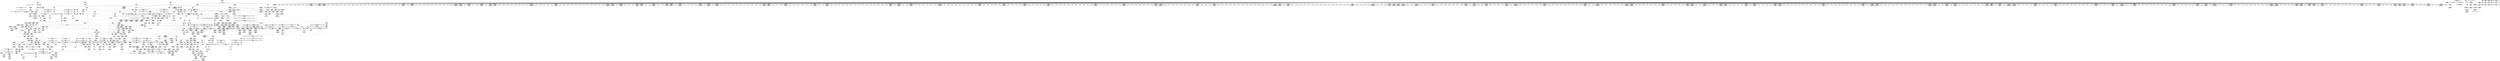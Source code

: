 digraph {
	CE0x570e0b0 [shape=record,shape=Mrecord,label="{CE0x570e0b0|__validate_creds:tmp4|include/linux/cred.h,173|*SummSink*}"]
	"CONST[source:0(mediator),value:2(dynamic)][purpose:{object}][SnkIdx:2]"
	CE0x5748b40 [shape=record,shape=Mrecord,label="{CE0x5748b40|12:_i32,_56:_i8*,_:_CRE_882,883_}"]
	CE0x56bc510 [shape=record,shape=Mrecord,label="{CE0x56bc510|get_current:bb|*SummSink*}"]
	CE0x57587c0 [shape=record,shape=Mrecord,label="{CE0x57587c0|__validate_creds:bb}"]
	CE0x5756240 [shape=record,shape=Mrecord,label="{CE0x5756240|inode_has_perm:tmp17|security/selinux/hooks.c,1617|*SummSource*}"]
	CE0x56ca960 [shape=record,shape=Mrecord,label="{CE0x56ca960|__validate_creds:tmp|*SummSource*}"]
	CE0x5747f60 [shape=record,shape=Mrecord,label="{CE0x5747f60|12:_i32,_56:_i8*,_:_CRE_872,873_}"]
	CE0x56c9fd0 [shape=record,shape=Mrecord,label="{CE0x56c9fd0|i64*_getelementptr_inbounds_(_5_x_i64_,_5_x_i64_*___llvm_gcov_ctr155,_i64_0,_i64_0)|*Constant*}"]
	CE0x5743710 [shape=record,shape=Mrecord,label="{CE0x5743710|12:_i32,_56:_i8*,_:_CRE_623,624_}"]
	CE0x56c9680 [shape=record,shape=Mrecord,label="{CE0x56c9680|__validate_creds:entry|*SummSource*}"]
	CE0x571c960 [shape=record,shape=Mrecord,label="{CE0x571c960|__validate_creds:file|Function::__validate_creds&Arg::file::}"]
	CE0x56e9010 [shape=record,shape=Mrecord,label="{CE0x56e9010|i64*_getelementptr_inbounds_(_11_x_i64_,_11_x_i64_*___llvm_gcov_ctr240,_i64_0,_i64_10)|*Constant*}"]
	CE0x5754dc0 [shape=record,shape=Mrecord,label="{CE0x5754dc0|inode_has_perm:tmp13|security/selinux/hooks.c,1614|*SummSource*}"]
	CE0x5716840 [shape=record,shape=Mrecord,label="{CE0x5716840|inode_has_perm:bb|*SummSource*}"]
	CE0x57471a0 [shape=record,shape=Mrecord,label="{CE0x57471a0|12:_i32,_56:_i8*,_:_CRE_856,864_|*MultipleSource*|Function::inode_has_perm&Arg::inode::|*LoadInst*|security/selinux/hooks.c,1627|security/selinux/hooks.c,1611}"]
	CE0x571c6f0 [shape=record,shape=Mrecord,label="{CE0x571c6f0|_call_void_mcount()_#3|*SummSource*}"]
	CE0x56b0bf0 [shape=record,shape=Mrecord,label="{CE0x56b0bf0|selinux_inode_listxattr:if.end|*SummSink*}"]
	CE0x5731ce0 [shape=record,shape=Mrecord,label="{CE0x5731ce0|12:_i32,_56:_i8*,_:_CRE_189,190_}"]
	CE0x5742410 [shape=record,shape=Mrecord,label="{CE0x5742410|12:_i32,_56:_i8*,_:_CRE_607,608_}"]
	CE0x573f6f0 [shape=record,shape=Mrecord,label="{CE0x573f6f0|12:_i32,_56:_i8*,_:_CRE_569,570_}"]
	CE0x574b3a0 [shape=record,shape=Mrecord,label="{CE0x574b3a0|12:_i32,_56:_i8*,_:_CRE_916,917_}"]
	CE0x57212b0 [shape=record,shape=Mrecord,label="{CE0x57212b0|GLOBAL:llvm.expect.i64|*Constant*}"]
	CE0x5712dd0 [shape=record,shape=Mrecord,label="{CE0x5712dd0|104:_%struct.inode*,_:_CRE_205,206_}"]
	CE0x56c4ed0 [shape=record,shape=Mrecord,label="{CE0x56c4ed0|selinux_inode_listxattr:tmp7|security/selinux/hooks.c,3048|*SummSink*}"]
	CE0x56b8310 [shape=record,shape=Mrecord,label="{CE0x56b8310|selinux_inode_listxattr:dentry|Function::selinux_inode_listxattr&Arg::dentry::|*SummSource*}"]
	CE0x56df7b0 [shape=record,shape=Mrecord,label="{CE0x56df7b0|12:_i32,_56:_i8*,_:_CRE_182,183_}"]
	CE0x571b020 [shape=record,shape=Mrecord,label="{CE0x571b020|i64*_getelementptr_inbounds_(_2_x_i64_,_2_x_i64_*___llvm_gcov_ctr98,_i64_0,_i64_1)|*Constant*|*SummSource*}"]
	CE0x57320a0 [shape=record,shape=Mrecord,label="{CE0x57320a0|12:_i32,_56:_i8*,_:_CRE_193,194_}"]
	CE0x5748550 [shape=record,shape=Mrecord,label="{CE0x5748550|12:_i32,_56:_i8*,_:_CRE_877,878_}"]
	CE0x571f520 [shape=record,shape=Mrecord,label="{CE0x571f520|_ret_void,_!dbg_!27722|include/linux/cred.h,175|*SummSource*}"]
	CE0x56e5bc0 [shape=record,shape=Mrecord,label="{CE0x56e5bc0|104:_%struct.inode*,_:_CRE_175,176_}"]
	CE0x5702840 [shape=record,shape=Mrecord,label="{CE0x5702840|104:_%struct.inode*,_:_CRE_248,256_|*MultipleSource*|Function::selinux_inode_listxattr&Arg::dentry::|Function::dentry_has_perm&Arg::dentry::|security/selinux/hooks.c,1627}"]
	CE0x5727320 [shape=record,shape=Mrecord,label="{CE0x5727320|104:_%struct.inode*,_:_CRE_64,72_|*MultipleSource*|Function::selinux_inode_listxattr&Arg::dentry::|Function::dentry_has_perm&Arg::dentry::|security/selinux/hooks.c,1627}"]
	CE0x56b1690 [shape=record,shape=Mrecord,label="{CE0x56b1690|selinux_inode_listxattr:call|security/selinux/hooks.c,3048}"]
	CE0x5707f30 [shape=record,shape=Mrecord,label="{CE0x5707f30|i64*_getelementptr_inbounds_(_2_x_i64_,_2_x_i64_*___llvm_gcov_ctr153,_i64_0,_i64_1)|*Constant*|*SummSource*}"]
	CE0x575bb90 [shape=record,shape=Mrecord,label="{CE0x575bb90|inode_has_perm:and|security/selinux/hooks.c,1611|*SummSink*}"]
	CE0x56cbb30 [shape=record,shape=Mrecord,label="{CE0x56cbb30|cred_sid:security|security/selinux/hooks.c,196}"]
	CE0x5741960 [shape=record,shape=Mrecord,label="{CE0x5741960|12:_i32,_56:_i8*,_:_CRE_598,599_}"]
	CE0x5734400 [shape=record,shape=Mrecord,label="{CE0x5734400|12:_i32,_56:_i8*,_:_CRE_248,249_}"]
	CE0x56b4bd0 [shape=record,shape=Mrecord,label="{CE0x56b4bd0|__validate_creds:tmp2|include/linux/cred.h,173|*SummSource*}"]
	CE0x5737250 [shape=record,shape=Mrecord,label="{CE0x5737250|12:_i32,_56:_i8*,_:_CRE_287,288_}"]
	CE0x5749000 [shape=record,shape=Mrecord,label="{CE0x5749000|12:_i32,_56:_i8*,_:_CRE_886,887_}"]
	CE0x57540e0 [shape=record,shape=Mrecord,label="{CE0x57540e0|inode_has_perm:sid3|security/selinux/hooks.c,1617}"]
	CE0x5728d40 [shape=record,shape=Mrecord,label="{CE0x5728d40|12:_i32,_56:_i8*,_:_CRE_48,56_|*MultipleSource*|Function::inode_has_perm&Arg::inode::|*LoadInst*|security/selinux/hooks.c,1627|security/selinux/hooks.c,1611}"]
	CE0x56c4100 [shape=record,shape=Mrecord,label="{CE0x56c4100|i32_0|*Constant*|*SummSource*}"]
	CE0x571a5e0 [shape=record,shape=Mrecord,label="{CE0x571a5e0|dentry_has_perm:type|security/selinux/hooks.c,1630|*SummSink*}"]
	CE0x570e510 [shape=record,shape=Mrecord,label="{CE0x570e510|__validate_creds:tmp5|include/linux/cred.h,173|*SummSink*}"]
	CE0x570e640 [shape=record,shape=Mrecord,label="{CE0x570e640|i64*_getelementptr_inbounds_(_5_x_i64_,_5_x_i64_*___llvm_gcov_ctr155,_i64_0,_i64_3)|*Constant*}"]
	CE0x56ca090 [shape=record,shape=Mrecord,label="{CE0x56ca090|i64*_getelementptr_inbounds_(_5_x_i64_,_5_x_i64_*___llvm_gcov_ctr155,_i64_0,_i64_0)|*Constant*|*SummSource*}"]
	CE0x573cc30 [shape=record,shape=Mrecord,label="{CE0x573cc30|12:_i32,_56:_i8*,_:_CRE_496,500_|*MultipleSource*|Function::inode_has_perm&Arg::inode::|*LoadInst*|security/selinux/hooks.c,1627|security/selinux/hooks.c,1611}"]
	CE0x56de040 [shape=record,shape=Mrecord,label="{CE0x56de040|cred_sid:sid|security/selinux/hooks.c,197}"]
	CE0x57355d0 [shape=record,shape=Mrecord,label="{CE0x57355d0|12:_i32,_56:_i8*,_:_CRE_263,264_}"]
	CE0x577cf10 [shape=record,shape=Mrecord,label="{CE0x577cf10|0:_i32,_4:_i32,_8:_i32,_12:_i32,_:_CMRE_8,12_|*MultipleSource*|security/selinux/hooks.c,196|security/selinux/hooks.c,197|*LoadInst*|security/selinux/hooks.c,196}"]
	CE0x56dd230 [shape=record,shape=Mrecord,label="{CE0x56dd230|dentry_has_perm:tmp|*SummSource*}"]
	CE0x5745030 [shape=record,shape=Mrecord,label="{CE0x5745030|12:_i32,_56:_i8*,_:_CRE_712,728_|*MultipleSource*|Function::inode_has_perm&Arg::inode::|*LoadInst*|security/selinux/hooks.c,1627|security/selinux/hooks.c,1611}"]
	CE0x56cae00 [shape=record,shape=Mrecord,label="{CE0x56cae00|inode_has_perm:i_flags|security/selinux/hooks.c,1611|*SummSource*}"]
	CE0x5744e40 [shape=record,shape=Mrecord,label="{CE0x5744e40|12:_i32,_56:_i8*,_:_CRE_704,712_|*MultipleSource*|Function::inode_has_perm&Arg::inode::|*LoadInst*|security/selinux/hooks.c,1627|security/selinux/hooks.c,1611}"]
	CE0x571aad0 [shape=record,shape=Mrecord,label="{CE0x571aad0|dentry_has_perm:tmp1|*SummSource*}"]
	CE0x573c180 [shape=record,shape=Mrecord,label="{CE0x573c180|12:_i32,_56:_i8*,_:_CRE_480,481_}"]
	CE0x5716150 [shape=record,shape=Mrecord,label="{CE0x5716150|i32_4|*Constant*|*SummSink*}"]
	CE0x5739130 [shape=record,shape=Mrecord,label="{CE0x5739130|12:_i32,_56:_i8*,_:_CRE_320,328_|*MultipleSource*|Function::inode_has_perm&Arg::inode::|*LoadInst*|security/selinux/hooks.c,1627|security/selinux/hooks.c,1611}"]
	CE0x56dec70 [shape=record,shape=Mrecord,label="{CE0x56dec70|12:_i32,_56:_i8*,_:_CRE_170,171_}"]
	CE0x56ded60 [shape=record,shape=Mrecord,label="{CE0x56ded60|12:_i32,_56:_i8*,_:_CRE_171,172_}"]
	CE0x56e5260 [shape=record,shape=Mrecord,label="{CE0x56e5260|104:_%struct.inode*,_:_CRE_165,166_}"]
	CE0x56b7bf0 [shape=record,shape=Mrecord,label="{CE0x56b7bf0|dentry_has_perm:cred|Function::dentry_has_perm&Arg::cred::}"]
	CE0x5759fb0 [shape=record,shape=Mrecord,label="{CE0x5759fb0|avc_has_perm:tclass|Function::avc_has_perm&Arg::tclass::}"]
	CE0x5730830 [shape=record,shape=Mrecord,label="{CE0x5730830|inode_has_perm:tmp14|security/selinux/hooks.c,1614|*SummSink*}"]
	CE0x5732370 [shape=record,shape=Mrecord,label="{CE0x5732370|12:_i32,_56:_i8*,_:_CRE_196,197_}"]
	CE0x5743120 [shape=record,shape=Mrecord,label="{CE0x5743120|12:_i32,_56:_i8*,_:_CRE_618,619_}"]
	CE0x5732af0 [shape=record,shape=Mrecord,label="{CE0x5732af0|12:_i32,_56:_i8*,_:_CRE_204,205_}"]
	CE0x577d860 [shape=record,shape=Mrecord,label="{CE0x577d860|0:_i32,_4:_i32,_8:_i32,_12:_i32,_:_CMRE_20,24_|*MultipleSource*|security/selinux/hooks.c,196|security/selinux/hooks.c,197|*LoadInst*|security/selinux/hooks.c,196}"]
	CE0x5717080 [shape=record,shape=Mrecord,label="{CE0x5717080|inode_has_perm:tmp4|security/selinux/hooks.c,1609}"]
	CE0x5756780 [shape=record,shape=Mrecord,label="{CE0x5756780|avc_has_perm:auditdata|Function::avc_has_perm&Arg::auditdata::|*SummSink*}"]
	CE0x5734c50 [shape=record,shape=Mrecord,label="{CE0x5734c50|12:_i32,_56:_i8*,_:_CRE_255,256_}"]
	CE0x57381c0 [shape=record,shape=Mrecord,label="{CE0x57381c0|12:_i32,_56:_i8*,_:_CRE_300,301_}"]
	CE0x575e800 [shape=record,shape=Mrecord,label="{CE0x575e800|i64_4|*Constant*}"]
	CE0x577bc00 [shape=record,shape=Mrecord,label="{CE0x577bc00|__validate_creds:tmp8|include/linux/cred.h,175}"]
	CE0x5737f60 [shape=record,shape=Mrecord,label="{CE0x5737f60|12:_i32,_56:_i8*,_:_CRE_298,299_}"]
	CE0x56ca340 [shape=record,shape=Mrecord,label="{CE0x56ca340|inode_has_perm:tmp5|security/selinux/hooks.c,1609|*SummSource*}"]
	CE0x574df20 [shape=record,shape=Mrecord,label="{CE0x574df20|12:_i32,_56:_i8*,_:_CRE_984,988_|*MultipleSource*|Function::inode_has_perm&Arg::inode::|*LoadInst*|security/selinux/hooks.c,1627|security/selinux/hooks.c,1611}"]
	CE0x575ed10 [shape=record,shape=Mrecord,label="{CE0x575ed10|inode_has_perm:tmp7|security/selinux/hooks.c,1611|*SummSink*}"]
	CE0x572b090 [shape=record,shape=Mrecord,label="{CE0x572b090|COLLAPSED:_GCMRE___llvm_gcov_ctr131_internal_global_2_x_i64_zeroinitializer:_elem_0:default:}"]
	CE0x57415d0 [shape=record,shape=Mrecord,label="{CE0x57415d0|12:_i32,_56:_i8*,_:_CRE_595,596_}"]
	CE0x5720120 [shape=record,shape=Mrecord,label="{CE0x5720120|__validate_creds:tmp2|include/linux/cred.h,173}"]
	CE0x57037c0 [shape=record,shape=Mrecord,label="{CE0x57037c0|104:_%struct.inode*,_:_CRE_305,306_}"]
	CE0x56cb630 [shape=record,shape=Mrecord,label="{CE0x56cb630|inode_has_perm:tmp5|security/selinux/hooks.c,1609}"]
	CE0x5eeb3a0 [shape=record,shape=Mrecord,label="{CE0x5eeb3a0|selinux_inode_listxattr:tmp2|*SummSink*}"]
	CE0x5753f30 [shape=record,shape=Mrecord,label="{CE0x5753f30|inode_has_perm:tmp16|security/selinux/hooks.c,1615|*SummSource*}"]
	CE0x5718f80 [shape=record,shape=Mrecord,label="{CE0x5718f80|104:_%struct.inode*,_:_CRE_317,318_}"]
	CE0x571c760 [shape=record,shape=Mrecord,label="{CE0x571c760|_call_void_mcount()_#3|*SummSink*}"]
	CE0x5708e10 [shape=record,shape=Mrecord,label="{CE0x5708e10|_call_void_mcount()_#3}"]
	CE0x575c8e0 [shape=record,shape=Mrecord,label="{CE0x575c8e0|inode_has_perm:lnot1|security/selinux/hooks.c,1611|*SummSource*}"]
	"CONST[source:0(mediator),value:2(dynamic)][purpose:{subject}][SnkIdx:0]"
	CE0x5760870 [shape=record,shape=Mrecord,label="{CE0x5760870|inode_has_perm:tmp10|security/selinux/hooks.c,1611|*SummSink*}"]
	CE0x5721a30 [shape=record,shape=Mrecord,label="{CE0x5721a30|__validate_creds:tmp1|*SummSource*}"]
	CE0x5745220 [shape=record,shape=Mrecord,label="{CE0x5745220|12:_i32,_56:_i8*,_:_CRE_728,736_|*MultipleSource*|Function::inode_has_perm&Arg::inode::|*LoadInst*|security/selinux/hooks.c,1627|security/selinux/hooks.c,1611}"]
	CE0x5735830 [shape=record,shape=Mrecord,label="{CE0x5735830|12:_i32,_56:_i8*,_:_CRE_265,266_}"]
	CE0x570e1e0 [shape=record,shape=Mrecord,label="{CE0x570e1e0|__validate_creds:tmp5|include/linux/cred.h,173}"]
	CE0x570a420 [shape=record,shape=Mrecord,label="{CE0x570a420|inode_has_perm:tmp18|security/selinux/hooks.c,1617|*SummSource*}"]
	CE0x5701e30 [shape=record,shape=Mrecord,label="{CE0x5701e30|104:_%struct.inode*,_:_CRE_217,218_}"]
	CE0x571e650 [shape=record,shape=Mrecord,label="{CE0x571e650|cred_sid:tmp2}"]
	CE0x57487b0 [shape=record,shape=Mrecord,label="{CE0x57487b0|12:_i32,_56:_i8*,_:_CRE_879,880_}"]
	CE0x573d820 [shape=record,shape=Mrecord,label="{CE0x573d820|12:_i32,_56:_i8*,_:_CRE_528,536_|*MultipleSource*|Function::inode_has_perm&Arg::inode::|*LoadInst*|security/selinux/hooks.c,1627|security/selinux/hooks.c,1611}"]
	CE0x570a220 [shape=record,shape=Mrecord,label="{CE0x570a220|inode_has_perm:tmp18|security/selinux/hooks.c,1617}"]
	CE0x572a170 [shape=record,shape=Mrecord,label="{CE0x572a170|12:_i32,_56:_i8*,_:_CRE_4,8_|*MultipleSource*|Function::inode_has_perm&Arg::inode::|*LoadInst*|security/selinux/hooks.c,1627|security/selinux/hooks.c,1611}"]
	CE0x573cf70 [shape=record,shape=Mrecord,label="{CE0x573cf70|12:_i32,_56:_i8*,_:_CRE_504,508_|*MultipleSource*|Function::inode_has_perm&Arg::inode::|*LoadInst*|security/selinux/hooks.c,1627|security/selinux/hooks.c,1611}"]
	CE0x5714650 [shape=record,shape=Mrecord,label="{CE0x5714650|inode_has_perm:tmp3|*SummSource*}"]
	CE0x5731fb0 [shape=record,shape=Mrecord,label="{CE0x5731fb0|12:_i32,_56:_i8*,_:_CRE_192,193_}"]
	CE0x573cb00 [shape=record,shape=Mrecord,label="{CE0x573cb00|12:_i32,_56:_i8*,_:_CRE_488,496_|*MultipleSource*|Function::inode_has_perm&Arg::inode::|*LoadInst*|security/selinux/hooks.c,1627|security/selinux/hooks.c,1611}"]
	CE0x5732a00 [shape=record,shape=Mrecord,label="{CE0x5732a00|12:_i32,_56:_i8*,_:_CRE_203,204_}"]
	CE0x56d9720 [shape=record,shape=Mrecord,label="{CE0x56d9720|selinux_inode_listxattr:tmp13|security/selinux/hooks.c,3048|*SummSink*}"]
	CE0x57259f0 [shape=record,shape=Mrecord,label="{CE0x57259f0|dentry_has_perm:call|security/selinux/hooks.c,1632|*SummSink*}"]
	CE0x56b3bd0 [shape=record,shape=Mrecord,label="{CE0x56b3bd0|12:_i32,_56:_i8*,_:_CRE_153,154_}"]
	CE0x57401a0 [shape=record,shape=Mrecord,label="{CE0x57401a0|12:_i32,_56:_i8*,_:_CRE_578,579_}"]
	CE0x5730d40 [shape=record,shape=Mrecord,label="{CE0x5730d40|inode_has_perm:call|security/selinux/hooks.c,1614|*SummSink*}"]
	CE0x5706d20 [shape=record,shape=Mrecord,label="{CE0x5706d20|dentry_has_perm:type|security/selinux/hooks.c,1630}"]
	CE0x575a660 [shape=record,shape=Mrecord,label="{CE0x575a660|avc_has_perm:requested|Function::avc_has_perm&Arg::requested::}"]
	CE0x5743aa0 [shape=record,shape=Mrecord,label="{CE0x5743aa0|12:_i32,_56:_i8*,_:_CRE_640,648_|*MultipleSource*|Function::inode_has_perm&Arg::inode::|*LoadInst*|security/selinux/hooks.c,1627|security/selinux/hooks.c,1611}"]
	CE0x56c7660 [shape=record,shape=Mrecord,label="{CE0x56c7660|i32_5|*Constant*|*SummSource*}"]
	CE0x5761550 [shape=record,shape=Mrecord,label="{CE0x5761550|inode_has_perm:tmp11|security/selinux/hooks.c,1612|*SummSink*}"]
	CE0x56e75d0 [shape=record,shape=Mrecord,label="{CE0x56e75d0|__validate_creds:tmp7|include/linux/cred.h,174}"]
	CE0x56e1820 [shape=record,shape=Mrecord,label="{CE0x56e1820|inode_has_perm:inode|Function::inode_has_perm&Arg::inode::|*SummSink*}"]
	CE0x5732820 [shape=record,shape=Mrecord,label="{CE0x5732820|12:_i32,_56:_i8*,_:_CRE_201,202_}"]
	CE0x56db200 [shape=record,shape=Mrecord,label="{CE0x56db200|i8*_getelementptr_inbounds_(_25_x_i8_,_25_x_i8_*_.str3,_i32_0,_i32_0)|*Constant*|*SummSink*}"]
	CE0x573e730 [shape=record,shape=Mrecord,label="{CE0x573e730|12:_i32,_56:_i8*,_:_CRE_555,556_}"]
	CE0x56b8e50 [shape=record,shape=Mrecord,label="{CE0x56b8e50|i32_16|*Constant*|*SummSink*}"]
	CE0x5713610 [shape=record,shape=Mrecord,label="{CE0x5713610|i64*_getelementptr_inbounds_(_8_x_i64_,_8_x_i64_*___llvm_gcov_ctr154,_i64_0,_i64_2)|*Constant*|*SummSource*}"]
	CE0x56c7b70 [shape=record,shape=Mrecord,label="{CE0x56c7b70|104:_%struct.inode*,_:_CRE_0,4_|*MultipleSource*|Function::selinux_inode_listxattr&Arg::dentry::|Function::dentry_has_perm&Arg::dentry::|security/selinux/hooks.c,1627}"]
	CE0x575f050 [shape=record,shape=Mrecord,label="{CE0x575f050|GLOBAL:__llvm_gcov_ctr154|Global_var:__llvm_gcov_ctr154}"]
	CE0x56ea3d0 [shape=record,shape=Mrecord,label="{CE0x56ea3d0|_call_void_mcount()_#3|*SummSource*}"]
	CE0x56e4720 [shape=record,shape=Mrecord,label="{CE0x56e4720|104:_%struct.inode*,_:_CRE_153,154_}"]
	CE0x5756630 [shape=record,shape=Mrecord,label="{CE0x5756630|avc_has_perm:auditdata|Function::avc_has_perm&Arg::auditdata::|*SummSource*}"]
	CE0x5735a90 [shape=record,shape=Mrecord,label="{CE0x5735a90|12:_i32,_56:_i8*,_:_CRE_267,268_}"]
	CE0x574b270 [shape=record,shape=Mrecord,label="{CE0x574b270|12:_i32,_56:_i8*,_:_CRE_915,916_}"]
	CE0x56bd5f0 [shape=record,shape=Mrecord,label="{CE0x56bd5f0|__validate_creds:lnot1|include/linux/cred.h,173}"]
	CE0x5709250 [shape=record,shape=Mrecord,label="{CE0x5709250|i32_5|*Constant*}"]
	CE0x56dcc80 [shape=record,shape=Mrecord,label="{CE0x56dcc80|i32_1|*Constant*|*SummSink*}"]
	CE0x5757050 [shape=record,shape=Mrecord,label="{CE0x5757050|inode_has_perm:retval.0|*SummSource*}"]
	CE0x56d66f0 [shape=record,shape=Mrecord,label="{CE0x56d66f0|i64_3|*Constant*}"]
	CE0x573ff40 [shape=record,shape=Mrecord,label="{CE0x573ff40|12:_i32,_56:_i8*,_:_CRE_576,577_}"]
	CE0x56ea4d0 [shape=record,shape=Mrecord,label="{CE0x56ea4d0|_call_void_mcount()_#3|*SummSink*}"]
	CE0x5712a10 [shape=record,shape=Mrecord,label="{CE0x5712a10|104:_%struct.inode*,_:_CRE_201,202_}"]
	CE0x5736ec0 [shape=record,shape=Mrecord,label="{CE0x5736ec0|12:_i32,_56:_i8*,_:_CRE_284,285_}"]
	CE0x56b7b80 [shape=record,shape=Mrecord,label="{CE0x56b7b80|dentry_has_perm:entry|*SummSink*}"]
	CE0x5749390 [shape=record,shape=Mrecord,label="{CE0x5749390|12:_i32,_56:_i8*,_:_CRE_889,890_}"]
	CE0x56e5800 [shape=record,shape=Mrecord,label="{CE0x56e5800|104:_%struct.inode*,_:_CRE_171,172_}"]
	"CONST[source:0(mediator),value:0(static)][purpose:{operation}][SnkIdx:3]"
	CE0x5738a10 [shape=record,shape=Mrecord,label="{CE0x5738a10|12:_i32,_56:_i8*,_:_CRE_307,308_}"]
	CE0x5744310 [shape=record,shape=Mrecord,label="{CE0x5744310|12:_i32,_56:_i8*,_:_CRE_672,680_|*MultipleSource*|Function::inode_has_perm&Arg::inode::|*LoadInst*|security/selinux/hooks.c,1627|security/selinux/hooks.c,1611}"]
	CE0x56bc3a0 [shape=record,shape=Mrecord,label="{CE0x56bc3a0|get_current:bb|*SummSource*}"]
	CE0x5734660 [shape=record,shape=Mrecord,label="{CE0x5734660|12:_i32,_56:_i8*,_:_CRE_250,251_}"]
	CE0x5732fb0 [shape=record,shape=Mrecord,label="{CE0x5732fb0|12:_i32,_56:_i8*,_:_CRE_208,210_|*MultipleSource*|Function::inode_has_perm&Arg::inode::|*LoadInst*|security/selinux/hooks.c,1627|security/selinux/hooks.c,1611}"]
	CE0x56c7810 [shape=record,shape=Mrecord,label="{CE0x56c7810|dentry_has_perm:d_inode|security/selinux/hooks.c,1627}"]
	CE0x57536f0 [shape=record,shape=Mrecord,label="{CE0x57536f0|inode_has_perm:tmp15|*LoadInst*|security/selinux/hooks.c,1615}"]
	CE0x56b4f70 [shape=record,shape=Mrecord,label="{CE0x56b4f70|i64*_getelementptr_inbounds_(_2_x_i64_,_2_x_i64_*___llvm_gcov_ctr153,_i64_0,_i64_0)|*Constant*|*SummSource*}"]
	CE0x56c2910 [shape=record,shape=Mrecord,label="{CE0x56c2910|GLOBAL:get_current|*Constant*}"]
	CE0x56b0450 [shape=record,shape=Mrecord,label="{CE0x56b0450|selinux_inode_listxattr:tmp12|security/selinux/hooks.c,3048|*SummSink*}"]
	CE0x570a980 [shape=record,shape=Mrecord,label="{CE0x570a980|inode_has_perm:call4|security/selinux/hooks.c,1617|*SummSource*}"]
	CE0x5745470 [shape=record,shape=Mrecord,label="{CE0x5745470|12:_i32,_56:_i8*,_:_CRE_736,740_|*MultipleSource*|Function::inode_has_perm&Arg::inode::|*LoadInst*|security/selinux/hooks.c,1627|security/selinux/hooks.c,1611}"]
	CE0x57022e0 [shape=record,shape=Mrecord,label="{CE0x57022e0|104:_%struct.inode*,_:_CRE_222,223_}"]
	CE0x5741a90 [shape=record,shape=Mrecord,label="{CE0x5741a90|12:_i32,_56:_i8*,_:_CRE_599,600_}"]
	CE0x5725b20 [shape=record,shape=Mrecord,label="{CE0x5725b20|GLOBAL:inode_has_perm|*Constant*}"]
	CE0x5753cb0 [shape=record,shape=Mrecord,label="{CE0x5753cb0|inode_has_perm:tmp15|*LoadInst*|security/selinux/hooks.c,1615|*SummSink*}"]
	CE0x56cfd80 [shape=record,shape=Mrecord,label="{CE0x56cfd80|selinux_inode_listxattr:call|security/selinux/hooks.c,3048|*SummSource*}"]
	CE0x57170f0 [shape=record,shape=Mrecord,label="{CE0x57170f0|inode_has_perm:tmp4|security/selinux/hooks.c,1609|*SummSource*}"]
	CE0x56e99f0 [shape=record,shape=Mrecord,label="{CE0x56e99f0|selinux_inode_listxattr:tmp20|security/selinux/hooks.c,3048|*SummSink*}"]
	CE0x56e4cc0 [shape=record,shape=Mrecord,label="{CE0x56e4cc0|104:_%struct.inode*,_:_CRE_159,160_}"]
	CE0x5752f10 [shape=record,shape=Mrecord,label="{CE0x5752f10|_ret_i32_%tmp6,_!dbg_!27716|security/selinux/hooks.c,197|*SummSink*}"]
	CE0x56df990 [shape=record,shape=Mrecord,label="{CE0x56df990|12:_i32,_56:_i8*,_:_CRE_184,185_}"]
	CE0x56e4260 [shape=record,shape=Mrecord,label="{CE0x56e4260|104:_%struct.inode*,_:_CRE_147,148_}"]
	CE0x5749be0 [shape=record,shape=Mrecord,label="{CE0x5749be0|12:_i32,_56:_i8*,_:_CRE_896,897_}"]
	CE0x56ce9f0 [shape=record,shape=Mrecord,label="{CE0x56ce9f0|selinux_inode_listxattr:tmp6|security/selinux/hooks.c,3048|*SummSink*}"]
	CE0x56e4900 [shape=record,shape=Mrecord,label="{CE0x56e4900|104:_%struct.inode*,_:_CRE_155,156_}"]
	CE0x56ca490 [shape=record,shape=Mrecord,label="{CE0x56ca490|inode_has_perm:tmp5|security/selinux/hooks.c,1609|*SummSink*}"]
	CE0x571d7b0 [shape=record,shape=Mrecord,label="{CE0x571d7b0|cred_sid:tmp3|*SummSource*}"]
	CE0x577d6f0 [shape=record,shape=Mrecord,label="{CE0x577d6f0|0:_i32,_4:_i32,_8:_i32,_12:_i32,_:_CMRE_16,20_|*MultipleSource*|security/selinux/hooks.c,196|security/selinux/hooks.c,197|*LoadInst*|security/selinux/hooks.c,196}"]
	CE0x56b7790 [shape=record,shape=Mrecord,label="{CE0x56b7790|GLOBAL:dentry_has_perm|*Constant*|*SummSource*}"]
	CE0x573ba80 [shape=record,shape=Mrecord,label="{CE0x573ba80|12:_i32,_56:_i8*,_:_CRE_474,475_}"]
	CE0x574a690 [shape=record,shape=Mrecord,label="{CE0x574a690|12:_i32,_56:_i8*,_:_CRE_905,906_}"]
	CE0x577cdf0 [shape=record,shape=Mrecord,label="{CE0x577cdf0|0:_i32,_4:_i32,_8:_i32,_12:_i32,_:_CMRE_4,8_|*MultipleSource*|security/selinux/hooks.c,196|security/selinux/hooks.c,197|*LoadInst*|security/selinux/hooks.c,196}"]
	CE0x5707170 [shape=record,shape=Mrecord,label="{CE0x5707170|i64*_getelementptr_inbounds_(_2_x_i64_,_2_x_i64_*___llvm_gcov_ctr153,_i64_0,_i64_1)|*Constant*|*SummSink*}"]
	CE0x56df3f0 [shape=record,shape=Mrecord,label="{CE0x56df3f0|12:_i32,_56:_i8*,_:_CRE_178,179_}"]
	CE0x56e9210 [shape=record,shape=Mrecord,label="{CE0x56e9210|selinux_inode_listxattr:tmp19|security/selinux/hooks.c,3048|*SummSource*}"]
	CE0x573bf50 [shape=record,shape=Mrecord,label="{CE0x573bf50|12:_i32,_56:_i8*,_:_CRE_478,479_}"]
	CE0x5732550 [shape=record,shape=Mrecord,label="{CE0x5732550|12:_i32,_56:_i8*,_:_CRE_198,199_}"]
	CE0x5724de0 [shape=record,shape=Mrecord,label="{CE0x5724de0|i8_10|*Constant*|*SummSource*}"]
	CE0x573b860 [shape=record,shape=Mrecord,label="{CE0x573b860|12:_i32,_56:_i8*,_:_CRE_473,474_}"]
	CE0x5741830 [shape=record,shape=Mrecord,label="{CE0x5741830|12:_i32,_56:_i8*,_:_CRE_597,598_}"]
	CE0x56d2260 [shape=record,shape=Mrecord,label="{CE0x56d2260|selinux_inode_listxattr:tmp16|security/selinux/hooks.c,3048|*SummSource*}"]
	CE0x56de0d0 [shape=record,shape=Mrecord,label="{CE0x56de0d0|cred_sid:sid|security/selinux/hooks.c,197|*SummSink*}"]
	CE0x56b7ab0 [shape=record,shape=Mrecord,label="{CE0x56b7ab0|dentry_has_perm:entry|*SummSource*}"]
	CE0x5714810 [shape=record,shape=Mrecord,label="{CE0x5714810|_call_void_mcount()_#3}"]
	CE0x5736d90 [shape=record,shape=Mrecord,label="{CE0x5736d90|12:_i32,_56:_i8*,_:_CRE_283,284_}"]
	CE0x573e510 [shape=record,shape=Mrecord,label="{CE0x573e510|12:_i32,_56:_i8*,_:_CRE_554,555_}"]
	CE0x574be50 [shape=record,shape=Mrecord,label="{CE0x574be50|12:_i32,_56:_i8*,_:_CRE_925,926_}"]
	CE0x57494c0 [shape=record,shape=Mrecord,label="{CE0x57494c0|12:_i32,_56:_i8*,_:_CRE_890,891_}"]
	CE0x5757980 [shape=record,shape=Mrecord,label="{CE0x5757980|inode_has_perm:tmp19|security/selinux/hooks.c,1618}"]
	CE0x56b3630 [shape=record,shape=Mrecord,label="{CE0x56b3630|12:_i32,_56:_i8*,_:_CRE_147,148_}"]
	CE0x56c8c50 [shape=record,shape=Mrecord,label="{CE0x56c8c50|12:_i32,_56:_i8*,_:_CRE_96,104_|*MultipleSource*|Function::inode_has_perm&Arg::inode::|*LoadInst*|security/selinux/hooks.c,1627|security/selinux/hooks.c,1611}"]
	CE0x56e5e90 [shape=record,shape=Mrecord,label="{CE0x56e5e90|104:_%struct.inode*,_:_CRE_178,179_}"]
	CE0x5746dc0 [shape=record,shape=Mrecord,label="{CE0x5746dc0|12:_i32,_56:_i8*,_:_CRE_840,848_|*MultipleSource*|Function::inode_has_perm&Arg::inode::|*LoadInst*|security/selinux/hooks.c,1627|security/selinux/hooks.c,1611}"]
	CE0x577ca80 [shape=record,shape=Mrecord,label="{CE0x577ca80|i64*_getelementptr_inbounds_(_2_x_i64_,_2_x_i64_*___llvm_gcov_ctr131,_i64_0,_i64_0)|*Constant*}"]
	CE0x5761d60 [shape=record,shape=Mrecord,label="{CE0x5761d60|i32_512|*Constant*|*SummSource*}"]
	CE0x573fa80 [shape=record,shape=Mrecord,label="{CE0x573fa80|12:_i32,_56:_i8*,_:_CRE_572,573_}"]
	CE0x5730ba0 [shape=record,shape=Mrecord,label="{CE0x5730ba0|inode_has_perm:call|security/selinux/hooks.c,1614}"]
	CE0x5740530 [shape=record,shape=Mrecord,label="{CE0x5740530|12:_i32,_56:_i8*,_:_CRE_581,582_}"]
	CE0x56e2560 [shape=record,shape=Mrecord,label="{CE0x56e2560|_ret_i32_%retval.0,_!dbg_!27739|security/selinux/hooks.c,1618|*SummSource*}"]
	CE0x5741e20 [shape=record,shape=Mrecord,label="{CE0x5741e20|12:_i32,_56:_i8*,_:_CRE_602,603_}"]
	CE0x56d58d0 [shape=record,shape=Mrecord,label="{CE0x56d58d0|selinux_inode_listxattr:entry|*SummSink*}"]
	CE0x5748c70 [shape=record,shape=Mrecord,label="{CE0x5748c70|12:_i32,_56:_i8*,_:_CRE_883,884_}"]
	CE0x573c050 [shape=record,shape=Mrecord,label="{CE0x573c050|12:_i32,_56:_i8*,_:_CRE_479,480_}"]
	CE0x57189e0 [shape=record,shape=Mrecord,label="{CE0x57189e0|104:_%struct.inode*,_:_CRE_311,312_}"]
	CE0x56dbb10 [shape=record,shape=Mrecord,label="{CE0x56dbb10|i64_4|*Constant*|*SummSource*}"]
	CE0x5761020 [shape=record,shape=Mrecord,label="{CE0x5761020|i64*_getelementptr_inbounds_(_8_x_i64_,_8_x_i64_*___llvm_gcov_ctr154,_i64_0,_i64_5)|*Constant*|*SummSink*}"]
	CE0x571e350 [shape=record,shape=Mrecord,label="{CE0x571e350|i32_4|*Constant*}"]
	CE0x57361b0 [shape=record,shape=Mrecord,label="{CE0x57361b0|12:_i32,_56:_i8*,_:_CRE_273,274_}"]
	CE0x575eb10 [shape=record,shape=Mrecord,label="{CE0x575eb10|inode_has_perm:tmp7|security/selinux/hooks.c,1611|*SummSource*}"]
	CE0x56d24d0 [shape=record,shape=Mrecord,label="{CE0x56d24d0|i8_1|*Constant*}"]
	CE0x572a510 [shape=record,shape=Mrecord,label="{CE0x572a510|cred_sid:tmp|*SummSource*}"]
	CE0x5741cf0 [shape=record,shape=Mrecord,label="{CE0x5741cf0|12:_i32,_56:_i8*,_:_CRE_601,602_}"]
	CE0x56b5150 [shape=record,shape=Mrecord,label="{CE0x56b5150|get_current:tmp3|*SummSource*}"]
	CE0x571e450 [shape=record,shape=Mrecord,label="{CE0x571e450|__validate_creds:line|Function::__validate_creds&Arg::line::}"]
	CE0x5738090 [shape=record,shape=Mrecord,label="{CE0x5738090|12:_i32,_56:_i8*,_:_CRE_299,300_}"]
	CE0x57256a0 [shape=record,shape=Mrecord,label="{CE0x57256a0|dentry_has_perm:dentry1|security/selinux/hooks.c,1631|*SummSource*}"]
	CE0x57434b0 [shape=record,shape=Mrecord,label="{CE0x57434b0|12:_i32,_56:_i8*,_:_CRE_621,622_}"]
	CE0x575f7b0 [shape=record,shape=Mrecord,label="{CE0x575f7b0|inode_has_perm:tmp9|security/selinux/hooks.c,1611|*SummSource*}"]
	CE0x56d40b0 [shape=record,shape=Mrecord,label="{CE0x56d40b0|12:_i32,_56:_i8*,_:_CRE_12,16_|*MultipleSource*|Function::inode_has_perm&Arg::inode::|*LoadInst*|security/selinux/hooks.c,1627|security/selinux/hooks.c,1611}"]
	CE0x56b7f60 [shape=record,shape=Mrecord,label="{CE0x56b7f60|dentry_has_perm:cred|Function::dentry_has_perm&Arg::cred::|*SummSink*}"]
	CE0x57033e0 [shape=record,shape=Mrecord,label="{CE0x57033e0|104:_%struct.inode*,_:_CRE_296,304_|*MultipleSource*|Function::selinux_inode_listxattr&Arg::dentry::|Function::dentry_has_perm&Arg::dentry::|security/selinux/hooks.c,1627}"]
	CE0x5721140 [shape=record,shape=Mrecord,label="{CE0x5721140|i64_0|*Constant*}"]
	CE0x5756ac0 [shape=record,shape=Mrecord,label="{CE0x5756ac0|_ret_i32_%retval.0,_!dbg_!27728|security/selinux/avc.c,775|*SummSink*}"]
	CE0x56d0640 [shape=record,shape=Mrecord,label="{CE0x56d0640|selinux_inode_listxattr:tmp10|security/selinux/hooks.c,3048|*SummSink*}"]
	CE0x56c8320 [shape=record,shape=Mrecord,label="{CE0x56c8320|i32_22|*Constant*|*SummSource*}"]
	CE0x573a790 [shape=record,shape=Mrecord,label="{CE0x573a790|12:_i32,_56:_i8*,_:_CRE_416,424_|*MultipleSource*|Function::inode_has_perm&Arg::inode::|*LoadInst*|security/selinux/hooks.c,1627|security/selinux/hooks.c,1611}"]
	CE0x575a740 [shape=record,shape=Mrecord,label="{CE0x575a740|avc_has_perm:requested|Function::avc_has_perm&Arg::requested::|*SummSource*}"]
	CE0x56b4d50 [shape=record,shape=Mrecord,label="{CE0x56b4d50|__validate_creds:tmp3|include/linux/cred.h,173}"]
	CE0x5722640 [shape=record,shape=Mrecord,label="{CE0x5722640|inode_has_perm:tmp1|*SummSource*}"]
	CE0x56b9380 [shape=record,shape=Mrecord,label="{CE0x56b9380|dentry_has_perm:av|Function::dentry_has_perm&Arg::av::|*SummSink*}"]
	CE0x575daf0 [shape=record,shape=Mrecord,label="{CE0x575daf0|GLOBAL:llvm.expect.i64|*Constant*|*SummSink*}"]
	CE0x56dfd80 [shape=record,shape=Mrecord,label="{CE0x56dfd80|_ret_%struct.task_struct*_%tmp4,_!dbg_!27714|./arch/x86/include/asm/current.h,14}"]
	CE0x56bc680 [shape=record,shape=Mrecord,label="{CE0x56bc680|%struct.task_struct*_(%struct.task_struct**)*_asm_movq_%gs:$_1:P_,$0_,_r,im,_dirflag_,_fpsr_,_flags_|*SummSink*}"]
	CE0x56e2250 [shape=record,shape=Mrecord,label="{CE0x56e2250|inode_has_perm:adp|Function::inode_has_perm&Arg::adp::|*SummSink*}"]
	CE0x574b860 [shape=record,shape=Mrecord,label="{CE0x574b860|12:_i32,_56:_i8*,_:_CRE_920,921_}"]
	CE0x573a130 [shape=record,shape=Mrecord,label="{CE0x573a130|12:_i32,_56:_i8*,_:_CRE_392,400_|*MultipleSource*|Function::inode_has_perm&Arg::inode::|*LoadInst*|security/selinux/hooks.c,1627|security/selinux/hooks.c,1611}"]
	CE0x56db440 [shape=record,shape=Mrecord,label="{CE0x56db440|GLOBAL:lockdep_rcu_suspicious|*Constant*|*SummSource*}"]
	CE0x5718380 [shape=record,shape=Mrecord,label="{CE0x5718380|inode_has_perm:return|*SummSink*}"]
	CE0x5706910 [shape=record,shape=Mrecord,label="{CE0x5706910|__validate_creds:tmp4|include/linux/cred.h,173}"]
	CE0x5731b00 [shape=record,shape=Mrecord,label="{CE0x5731b00|12:_i32,_56:_i8*,_:_CRE_187,188_}"]
	CE0x56dd620 [shape=record,shape=Mrecord,label="{CE0x56dd620|cred_sid:tmp4|*LoadInst*|security/selinux/hooks.c,196|*SummSink*}"]
	CE0x56e4bd0 [shape=record,shape=Mrecord,label="{CE0x56e4bd0|104:_%struct.inode*,_:_CRE_158,159_}"]
	CE0x57449a0 [shape=record,shape=Mrecord,label="{CE0x57449a0|12:_i32,_56:_i8*,_:_CRE_688,692_|*MultipleSource*|Function::inode_has_perm&Arg::inode::|*LoadInst*|security/selinux/hooks.c,1627|security/selinux/hooks.c,1611}"]
	CE0x575a3f0 [shape=record,shape=Mrecord,label="{CE0x575a3f0|_ret_i32_%retval.0,_!dbg_!27728|security/selinux/avc.c,775}"]
	CE0x56e5530 [shape=record,shape=Mrecord,label="{CE0x56e5530|104:_%struct.inode*,_:_CRE_168,169_}"]
	CE0x56ca8f0 [shape=record,shape=Mrecord,label="{CE0x56ca8f0|COLLAPSED:_GCMRE___llvm_gcov_ctr155_internal_global_5_x_i64_zeroinitializer:_elem_0:default:}"]
	CE0x5726da0 [shape=record,shape=Mrecord,label="{CE0x5726da0|dentry_has_perm:tmp3}"]
	CE0x56dbf20 [shape=record,shape=Mrecord,label="{CE0x56dbf20|selinux_inode_listxattr:tmp10|security/selinux/hooks.c,3048}"]
	CE0x5716970 [shape=record,shape=Mrecord,label="{CE0x5716970|inode_has_perm:do.body}"]
	"CONST[source:0(mediator),value:2(dynamic)][purpose:{subject}][SrcIdx:4]"
	CE0x57298e0 [shape=record,shape=Mrecord,label="{CE0x57298e0|12:_i32,_56:_i8*,_:_CRE_8,12_|*MultipleSource*|Function::inode_has_perm&Arg::inode::|*LoadInst*|security/selinux/hooks.c,1627|security/selinux/hooks.c,1611}"]
	CE0x5746540 [shape=record,shape=Mrecord,label="{CE0x5746540|12:_i32,_56:_i8*,_:_CRE_808,816_|*MultipleSource*|Function::inode_has_perm&Arg::inode::|*LoadInst*|security/selinux/hooks.c,1627|security/selinux/hooks.c,1611}"]
	CE0x57090d0 [shape=record,shape=Mrecord,label="{CE0x57090d0|_call_void_mcount()_#3|*SummSource*}"]
	CE0x575e470 [shape=record,shape=Mrecord,label="{CE0x575e470|inode_has_perm:tobool2|security/selinux/hooks.c,1611|*SummSource*}"]
	CE0x570afb0 [shape=record,shape=Mrecord,label="{CE0x570afb0|i32_(i32,_i32,_i16,_i32,_%struct.common_audit_data*)*_bitcast_(i32_(i32,_i32,_i16,_i32,_%struct.common_audit_data.495*)*_avc_has_perm_to_i32_(i32,_i32,_i16,_i32,_%struct.common_audit_data*)*)|*Constant*|*SummSink*}"]
	CE0x570f4a0 [shape=record,shape=Mrecord,label="{CE0x570f4a0|28:_i32,_32:_i16,_:_CRE_32,34_|*MultipleSource*|*LoadInst*|security/selinux/hooks.c,1615|security/selinux/hooks.c,1615|security/selinux/hooks.c,1617}"]
	CE0x575d350 [shape=record,shape=Mrecord,label="{CE0x575d350|inode_has_perm:conv|security/selinux/hooks.c,1611|*SummSink*}"]
	CE0x5712470 [shape=record,shape=Mrecord,label="{CE0x5712470|104:_%struct.inode*,_:_CRE_195,196_}"]
	CE0x575e870 [shape=record,shape=Mrecord,label="{CE0x575e870|inode_has_perm:tmp7|security/selinux/hooks.c,1611}"]
	CE0x56ce110 [shape=record,shape=Mrecord,label="{CE0x56ce110|selinux_inode_listxattr:land.lhs.true|*SummSink*}"]
	CE0x575c520 [shape=record,shape=Mrecord,label="{CE0x575c520|inode_has_perm:lnot1|security/selinux/hooks.c,1611}"]
	CE0x57408c0 [shape=record,shape=Mrecord,label="{CE0x57408c0|12:_i32,_56:_i8*,_:_CRE_584,585_}"]
	CE0x56ba8f0 [shape=record,shape=Mrecord,label="{CE0x56ba8f0|104:_%struct.inode*,_:_CRE_146,147_}"]
	CE0x6ae0b40 [shape=record,shape=Mrecord,label="{CE0x6ae0b40|selinux_inode_listxattr:land.lhs.true2|*SummSink*}"]
	CE0x5714e70 [shape=record,shape=Mrecord,label="{CE0x5714e70|__validate_creds:entry|*SummSink*}"]
	CE0x571f310 [shape=record,shape=Mrecord,label="{CE0x571f310|_ret_void,_!dbg_!27722|include/linux/cred.h,175}"]
	CE0x57374b0 [shape=record,shape=Mrecord,label="{CE0x57374b0|12:_i32,_56:_i8*,_:_CRE_289,290_}"]
	CE0x56d5770 [shape=record,shape=Mrecord,label="{CE0x56d5770|selinux_inode_listxattr:tmp}"]
	CE0x574c310 [shape=record,shape=Mrecord,label="{CE0x574c310|12:_i32,_56:_i8*,_:_CRE_929,930_}"]
	CE0x5743380 [shape=record,shape=Mrecord,label="{CE0x5743380|12:_i32,_56:_i8*,_:_CRE_620,621_}"]
	CE0x573ed70 [shape=record,shape=Mrecord,label="{CE0x573ed70|12:_i32,_56:_i8*,_:_CRE_561,562_}"]
	CE0x57409f0 [shape=record,shape=Mrecord,label="{CE0x57409f0|12:_i32,_56:_i8*,_:_CRE_585,586_}"]
	CE0x5727580 [shape=record,shape=Mrecord,label="{CE0x5727580|104:_%struct.inode*,_:_CRE_80,88_|*MultipleSource*|Function::selinux_inode_listxattr&Arg::dentry::|Function::dentry_has_perm&Arg::dentry::|security/selinux/hooks.c,1627}"]
	CE0x56ba540 [shape=record,shape=Mrecord,label="{CE0x56ba540|104:_%struct.inode*,_:_CRE_144,145_}"]
	CE0x56d7c70 [shape=record,shape=Mrecord,label="{CE0x56d7c70|i64_3|*Constant*|*SummSink*}"]
	CE0x57073a0 [shape=record,shape=Mrecord,label="{CE0x57073a0|dentry_has_perm:tmp2|*SummSink*}"]
	CE0x573eb10 [shape=record,shape=Mrecord,label="{CE0x573eb10|12:_i32,_56:_i8*,_:_CRE_559,560_}"]
	CE0x5757a60 [shape=record,shape=Mrecord,label="{CE0x5757a60|inode_has_perm:tmp19|security/selinux/hooks.c,1618|*SummSink*}"]
	CE0x4ec7120 [shape=record,shape=Mrecord,label="{CE0x4ec7120|_call_void_mcount()_#3|*SummSource*}"]
	CE0x56c3b00 [shape=record,shape=Mrecord,label="{CE0x56c3b00|i64_4|*Constant*}"]
	CE0x56b8bb0 [shape=record,shape=Mrecord,label="{CE0x56b8bb0|i32_16|*Constant*|*SummSource*}"]
	CE0x56dd030 [shape=record,shape=Mrecord,label="{CE0x56dd030|i64*_getelementptr_inbounds_(_8_x_i64_,_8_x_i64_*___llvm_gcov_ctr154,_i64_0,_i64_0)|*Constant*|*SummSink*}"]
	CE0x5742080 [shape=record,shape=Mrecord,label="{CE0x5742080|12:_i32,_56:_i8*,_:_CRE_604,605_}"]
	CE0x577d4a0 [shape=record,shape=Mrecord,label="{CE0x577d4a0|0:_i32,_4:_i32,_8:_i32,_12:_i32,_:_CMRE_12,16_|*MultipleSource*|security/selinux/hooks.c,196|security/selinux/hooks.c,197|*LoadInst*|security/selinux/hooks.c,196}"]
	CE0x5738da0 [shape=record,shape=Mrecord,label="{CE0x5738da0|12:_i32,_56:_i8*,_:_CRE_310,311_}"]
	CE0x57427a0 [shape=record,shape=Mrecord,label="{CE0x57427a0|12:_i32,_56:_i8*,_:_CRE_610,611_}"]
	CE0x5744c20 [shape=record,shape=Mrecord,label="{CE0x5744c20|12:_i32,_56:_i8*,_:_CRE_696,704_|*MultipleSource*|Function::inode_has_perm&Arg::inode::|*LoadInst*|security/selinux/hooks.c,1627|security/selinux/hooks.c,1611}"]
	CE0x56e6c10 [shape=record,shape=Mrecord,label="{CE0x56e6c10|i64*_getelementptr_inbounds_(_5_x_i64_,_5_x_i64_*___llvm_gcov_ctr155,_i64_0,_i64_3)|*Constant*|*SummSink*}"]
	CE0x56c2710 [shape=record,shape=Mrecord,label="{CE0x56c2710|selinux_inode_listxattr:call3|security/selinux/hooks.c,3048|*SummSink*}"]
	CE0x57072c0 [shape=record,shape=Mrecord,label="{CE0x57072c0|dentry_has_perm:tmp2}"]
	CE0x57584b0 [shape=record,shape=Mrecord,label="{CE0x57584b0|__validate_creds:if.end}"]
	CE0x56c7d40 [shape=record,shape=Mrecord,label="{CE0x56c7d40|dentry_has_perm:d_inode|security/selinux/hooks.c,1627|*SummSource*}"]
	CE0x57488e0 [shape=record,shape=Mrecord,label="{CE0x57488e0|12:_i32,_56:_i8*,_:_CRE_880,881_}"]
	CE0x5758650 [shape=record,shape=Mrecord,label="{CE0x5758650|__validate_creds:if.end|*SummSink*}"]
	CE0x571e1c0 [shape=record,shape=Mrecord,label="{CE0x571e1c0|i32_1609|*Constant*|*SummSink*}"]
	CE0x5706790 [shape=record,shape=Mrecord,label="{CE0x5706790|__validate_creds:tmp3|include/linux/cred.h,173|*SummSource*}"]
	CE0x56b3540 [shape=record,shape=Mrecord,label="{CE0x56b3540|12:_i32,_56:_i8*,_:_CRE_146,147_}"]
	CE0x5747d00 [shape=record,shape=Mrecord,label="{CE0x5747d00|12:_i32,_56:_i8*,_:_CRE_870,871_}"]
	CE0x56e4020 [shape=record,shape=Mrecord,label="{CE0x56e4020|i64_1|*Constant*|*SummSource*}"]
	CE0x56bfec0 [shape=record,shape=Mrecord,label="{CE0x56bfec0|i64_5|*Constant*|*SummSource*}"]
	CE0x5747e30 [shape=record,shape=Mrecord,label="{CE0x5747e30|12:_i32,_56:_i8*,_:_CRE_871,872_}"]
	CE0x5701d40 [shape=record,shape=Mrecord,label="{CE0x5701d40|104:_%struct.inode*,_:_CRE_216,217_}"]
	CE0x5742ec0 [shape=record,shape=Mrecord,label="{CE0x5742ec0|12:_i32,_56:_i8*,_:_CRE_616,617_}"]
	CE0x5707330 [shape=record,shape=Mrecord,label="{CE0x5707330|dentry_has_perm:tmp2|*SummSource*}"]
	CE0x5758e50 [shape=record,shape=Mrecord,label="{CE0x5758e50|__validate_creds:tmp2|include/linux/cred.h,173|*SummSink*}"]
	CE0x573f230 [shape=record,shape=Mrecord,label="{CE0x573f230|12:_i32,_56:_i8*,_:_CRE_565,566_}"]
	CE0x5741700 [shape=record,shape=Mrecord,label="{CE0x5741700|12:_i32,_56:_i8*,_:_CRE_596,597_}"]
	CE0x56d8690 [shape=record,shape=Mrecord,label="{CE0x56d8690|GLOBAL:__llvm_gcov_ctr240|Global_var:__llvm_gcov_ctr240}"]
	CE0x570a140 [shape=record,shape=Mrecord,label="{CE0x570a140|inode_has_perm:sclass|security/selinux/hooks.c,1617|*SummSink*}"]
	CE0x56c9cd0 [shape=record,shape=Mrecord,label="{CE0x56c9cd0|inode_has_perm:do.end}"]
	CE0x5753c40 [shape=record,shape=Mrecord,label="{CE0x5753c40|inode_has_perm:tmp15|*LoadInst*|security/selinux/hooks.c,1615|*SummSource*}"]
	CE0x56de9a0 [shape=record,shape=Mrecord,label="{CE0x56de9a0|12:_i32,_56:_i8*,_:_CRE_167,168_}"]
	CE0x5740d80 [shape=record,shape=Mrecord,label="{CE0x5740d80|12:_i32,_56:_i8*,_:_CRE_588,589_}"]
	CE0x56dc720 [shape=record,shape=Mrecord,label="{CE0x56dc720|get_current:tmp3}"]
	CE0x571e730 [shape=record,shape=Mrecord,label="{CE0x571e730|cred_sid:tmp2|*SummSink*}"]
	CE0x56c4860 [shape=record,shape=Mrecord,label="{CE0x56c4860|dentry_has_perm:bb|*SummSource*}"]
	CE0x5713460 [shape=record,shape=Mrecord,label="{CE0x5713460|104:_%struct.inode*,_:_CRE_212,213_}"]
	CE0x5706e10 [shape=record,shape=Mrecord,label="{CE0x5706e10|dentry_has_perm:type|security/selinux/hooks.c,1630|*SummSource*}"]
	CE0x56d50a0 [shape=record,shape=Mrecord,label="{CE0x56d50a0|selinux_inode_listxattr:tmp1|*SummSink*}"]
	CE0x56b3810 [shape=record,shape=Mrecord,label="{CE0x56b3810|12:_i32,_56:_i8*,_:_CRE_149,150_}"]
	CE0x56ba370 [shape=record,shape=Mrecord,label="{CE0x56ba370|104:_%struct.inode*,_:_CRE_112,144_|*MultipleSource*|Function::selinux_inode_listxattr&Arg::dentry::|Function::dentry_has_perm&Arg::dentry::|security/selinux/hooks.c,1627}"]
	CE0x56e19c0 [shape=record,shape=Mrecord,label="{CE0x56e19c0|inode_has_perm:perms|Function::inode_has_perm&Arg::perms::}"]
	CE0x572f1e0 [shape=record,shape=Mrecord,label="{CE0x572f1e0|12:_i32,_56:_i8*,_:_CRE_16,24_|*MultipleSource*|Function::inode_has_perm&Arg::inode::|*LoadInst*|security/selinux/hooks.c,1627|security/selinux/hooks.c,1611}"]
	CE0x56db310 [shape=record,shape=Mrecord,label="{CE0x56db310|GLOBAL:lockdep_rcu_suspicious|*Constant*}"]
	CE0x574b010 [shape=record,shape=Mrecord,label="{CE0x574b010|12:_i32,_56:_i8*,_:_CRE_913,914_}"]
	CE0x571d1f0 [shape=record,shape=Mrecord,label="{CE0x571d1f0|i64*_getelementptr_inbounds_(_8_x_i64_,_8_x_i64_*___llvm_gcov_ctr154,_i64_0,_i64_1)|*Constant*}"]
	CE0x56c60e0 [shape=record,shape=Mrecord,label="{CE0x56c60e0|%struct.task_struct*_(%struct.task_struct**)*_asm_movq_%gs:$_1:P_,$0_,_r,im,_dirflag_,_fpsr_,_flags_|*SummSource*}"]
	CE0x573da40 [shape=record,shape=Mrecord,label="{CE0x573da40|12:_i32,_56:_i8*,_:_CRE_536,540_|*MultipleSource*|Function::inode_has_perm&Arg::inode::|*LoadInst*|security/selinux/hooks.c,1627|security/selinux/hooks.c,1611}"]
	CE0x56dee50 [shape=record,shape=Mrecord,label="{CE0x56dee50|12:_i32,_56:_i8*,_:_CRE_172,173_}"]
	CE0x56e33e0 [shape=record,shape=Mrecord,label="{CE0x56e33e0|_call_void___validate_creds(%struct.cred*_%cred,_i8*_getelementptr_inbounds_(_25_x_i8_,_25_x_i8_*_.str3,_i32_0,_i32_0),_i32_1609)_#10,_!dbg_!27719|security/selinux/hooks.c,1609|*SummSource*}"]
	CE0x56c1a40 [shape=record,shape=Mrecord,label="{CE0x56c1a40|selinux_inode_listxattr:if.end}"]
	CE0x5730590 [shape=record,shape=Mrecord,label="{CE0x5730590|inode_has_perm:tmp14|security/selinux/hooks.c,1614}"]
	CE0x57276b0 [shape=record,shape=Mrecord,label="{CE0x57276b0|104:_%struct.inode*,_:_CRE_88,89_}"]
	CE0x56bf820 [shape=record,shape=Mrecord,label="{CE0x56bf820|i64*_getelementptr_inbounds_(_11_x_i64_,_11_x_i64_*___llvm_gcov_ctr240,_i64_0,_i64_8)|*Constant*|*SummSource*}"]
	CE0x5716de0 [shape=record,shape=Mrecord,label="{CE0x5716de0|__validate_creds:conv|include/linux/cred.h,173|*SummSink*}"]
	CE0x57368d0 [shape=record,shape=Mrecord,label="{CE0x57368d0|12:_i32,_56:_i8*,_:_CRE_279,280_}"]
	CE0x56b0610 [shape=record,shape=Mrecord,label="{CE0x56b0610|i64*_getelementptr_inbounds_(_11_x_i64_,_11_x_i64_*___llvm_gcov_ctr240,_i64_0,_i64_6)|*Constant*}"]
	CE0x572f570 [shape=record,shape=Mrecord,label="{CE0x572f570|12:_i32,_56:_i8*,_:_CRE_40,48_|*MultipleSource*|Function::inode_has_perm&Arg::inode::|*LoadInst*|security/selinux/hooks.c,1627|security/selinux/hooks.c,1611}"]
	CE0x571c860 [shape=record,shape=Mrecord,label="{CE0x571c860|i32_22|*Constant*}"]
	CE0x5733610 [shape=record,shape=Mrecord,label="{CE0x5733610|12:_i32,_56:_i8*,_:_CRE_232,236_|*MultipleSource*|Function::inode_has_perm&Arg::inode::|*LoadInst*|security/selinux/hooks.c,1627|security/selinux/hooks.c,1611}"]
	CE0x571a3d0 [shape=record,shape=Mrecord,label="{CE0x571a3d0|i64*_getelementptr_inbounds_(_5_x_i64_,_5_x_i64_*___llvm_gcov_ctr155,_i64_0,_i64_4)|*Constant*|*SummSource*}"]
	CE0x57402d0 [shape=record,shape=Mrecord,label="{CE0x57402d0|12:_i32,_56:_i8*,_:_CRE_579,580_}"]
	CE0x5749d10 [shape=record,shape=Mrecord,label="{CE0x5749d10|12:_i32,_56:_i8*,_:_CRE_897,898_}"]
	CE0x56e3370 [shape=record,shape=Mrecord,label="{CE0x56e3370|_call_void___validate_creds(%struct.cred*_%cred,_i8*_getelementptr_inbounds_(_25_x_i8_,_25_x_i8_*_.str3,_i32_0,_i32_0),_i32_1609)_#10,_!dbg_!27719|security/selinux/hooks.c,1609}"]
	CE0x5746980 [shape=record,shape=Mrecord,label="{CE0x5746980|12:_i32,_56:_i8*,_:_CRE_824,832_|*MultipleSource*|Function::inode_has_perm&Arg::inode::|*LoadInst*|security/selinux/hooks.c,1627|security/selinux/hooks.c,1611}"]
	CE0x5715730 [shape=record,shape=Mrecord,label="{CE0x5715730|_call_void_mcount()_#3|*SummSink*}"]
	CE0x5716630 [shape=record,shape=Mrecord,label="{CE0x5716630|i64*_getelementptr_inbounds_(_2_x_i64_,_2_x_i64_*___llvm_gcov_ctr131,_i64_0,_i64_1)|*Constant*|*SummSource*}"]
	CE0x57120b0 [shape=record,shape=Mrecord,label="{CE0x57120b0|104:_%struct.inode*,_:_CRE_191,192_}"]
	CE0x56e7750 [shape=record,shape=Mrecord,label="{CE0x56e7750|__validate_creds:tmp7|include/linux/cred.h,174|*SummSource*}"]
	CE0x56ca880 [shape=record,shape=Mrecord,label="{CE0x56ca880|__validate_creds:tmp}"]
	CE0x5712bf0 [shape=record,shape=Mrecord,label="{CE0x5712bf0|104:_%struct.inode*,_:_CRE_203,204_}"]
	CE0x57330e0 [shape=record,shape=Mrecord,label="{CE0x57330e0|12:_i32,_56:_i8*,_:_CRE_212,216_|*MultipleSource*|Function::inode_has_perm&Arg::inode::|*LoadInst*|security/selinux/hooks.c,1627|security/selinux/hooks.c,1611}"]
	CE0x574cfd0 [shape=record,shape=Mrecord,label="{CE0x574cfd0|12:_i32,_56:_i8*,_:_CRE_960,968_|*MultipleSource*|Function::inode_has_perm&Arg::inode::|*LoadInst*|security/selinux/hooks.c,1627|security/selinux/hooks.c,1611}"]
	CE0x56da9d0 [shape=record,shape=Mrecord,label="{CE0x56da9d0|_call_void_lockdep_rcu_suspicious(i8*_getelementptr_inbounds_(_25_x_i8_,_25_x_i8_*_.str3,_i32_0,_i32_0),_i32_3048,_i8*_getelementptr_inbounds_(_45_x_i8_,_45_x_i8_*_.str12,_i32_0,_i32_0))_#10,_!dbg_!27728|security/selinux/hooks.c,3048}"]
	CE0x5711ed0 [shape=record,shape=Mrecord,label="{CE0x5711ed0|104:_%struct.inode*,_:_CRE_189,190_}"]
	CE0x57619b0 [shape=record,shape=Mrecord,label="{CE0x57619b0|inode_has_perm:tmp12|security/selinux/hooks.c,1612}"]
	CE0x56c7370 [shape=record,shape=Mrecord,label="{CE0x56c7370|selinux_inode_listxattr:tmp12|security/selinux/hooks.c,3048|*SummSource*}"]
	CE0x57533c0 [shape=record,shape=Mrecord,label="{CE0x57533c0|inode_has_perm:i_security|security/selinux/hooks.c,1615|*SummSource*}"]
	CE0x56b8fa0 [shape=record,shape=Mrecord,label="{CE0x56b8fa0|_ret_i32_%call,_!dbg_!27723|security/selinux/hooks.c,1632}"]
	CE0x57440f0 [shape=record,shape=Mrecord,label="{CE0x57440f0|12:_i32,_56:_i8*,_:_CRE_664,672_|*MultipleSource*|Function::inode_has_perm&Arg::inode::|*LoadInst*|security/selinux/hooks.c,1627|security/selinux/hooks.c,1611}"]
	CE0x57576b0 [shape=record,shape=Mrecord,label="{CE0x57576b0|i64*_getelementptr_inbounds_(_8_x_i64_,_8_x_i64_*___llvm_gcov_ctr154,_i64_0,_i64_7)|*Constant*|*SummSink*}"]
	CE0x5737120 [shape=record,shape=Mrecord,label="{CE0x5737120|12:_i32,_56:_i8*,_:_CRE_286,287_}"]
	CE0x56e9e70 [shape=record,shape=Mrecord,label="{CE0x56e9e70|selinux_inode_listxattr:call3|security/selinux/hooks.c,3048}"]
	CE0x5709940 [shape=record,shape=Mrecord,label="{CE0x5709940|avc_has_perm:ssid|Function::avc_has_perm&Arg::ssid::|*SummSink*}"]
	CE0x571ee30 [shape=record,shape=Mrecord,label="{CE0x571ee30|_call_void_mcount()_#3|*SummSource*}"]
	CE0x56e0350 [shape=record,shape=Mrecord,label="{CE0x56e0350|i32_78|*Constant*|*SummSink*}"]
	CE0x56b4260 [shape=record,shape=Mrecord,label="{CE0x56b4260|12:_i32,_56:_i8*,_:_CRE_160,161_}"]
	CE0x5776740 [shape=record,shape=Mrecord,label="{CE0x5776740|inode_has_perm:sid3|security/selinux/hooks.c,1617|*SummSink*}"]
	CE0x571fe30 [shape=record,shape=Mrecord,label="{CE0x571fe30|__validate_creds:tobool|include/linux/cred.h,173|*SummSource*}"]
	CE0x5718cb0 [shape=record,shape=Mrecord,label="{CE0x5718cb0|104:_%struct.inode*,_:_CRE_314,315_}"]
	CE0x5752be0 [shape=record,shape=Mrecord,label="{CE0x5752be0|_ret_i32_%tmp6,_!dbg_!27716|security/selinux/hooks.c,197}"]
	CE0x575d2e0 [shape=record,shape=Mrecord,label="{CE0x575d2e0|inode_has_perm:conv|security/selinux/hooks.c,1611|*SummSource*}"]
	CE0x577baa0 [shape=record,shape=Mrecord,label="{CE0x577baa0|i64*_getelementptr_inbounds_(_5_x_i64_,_5_x_i64_*___llvm_gcov_ctr155,_i64_0,_i64_4)|*Constant*|*SummSink*}"]
	CE0x575c6c0 [shape=record,shape=Mrecord,label="{CE0x575c6c0|inode_has_perm:lnot|security/selinux/hooks.c,1611|*SummSink*}"]
	CE0x5735960 [shape=record,shape=Mrecord,label="{CE0x5735960|12:_i32,_56:_i8*,_:_CRE_266,267_}"]
	CE0x5739690 [shape=record,shape=Mrecord,label="{CE0x5739690|12:_i32,_56:_i8*,_:_CRE_344,352_|*MultipleSource*|Function::inode_has_perm&Arg::inode::|*LoadInst*|security/selinux/hooks.c,1627|security/selinux/hooks.c,1611}"]
	CE0x574e5b0 [shape=record,shape=Mrecord,label="{CE0x574e5b0|inode_has_perm:tmp6|*LoadInst*|security/selinux/hooks.c,1611}"]
	CE0x56d7f10 [shape=record,shape=Mrecord,label="{CE0x56d7f10|i64_2|*Constant*}"]
	CE0x571eaf0 [shape=record,shape=Mrecord,label="{CE0x571eaf0|inode_has_perm:i_flags|security/selinux/hooks.c,1611}"]
	CE0x57219c0 [shape=record,shape=Mrecord,label="{CE0x57219c0|__validate_creds:tmp1}"]
	CE0x575bf10 [shape=record,shape=Mrecord,label="{CE0x575bf10|inode_has_perm:tobool|security/selinux/hooks.c,1611|*SummSink*}"]
	CE0x56dc580 [shape=record,shape=Mrecord,label="{CE0x56dc580|get_current:tmp2|*SummSource*}"]
	CE0x5706800 [shape=record,shape=Mrecord,label="{CE0x5706800|__validate_creds:tmp3|include/linux/cred.h,173|*SummSink*}"]
	CE0x56c1fb0 [shape=record,shape=Mrecord,label="{CE0x56c1fb0|get_current:tmp|*SummSink*}"]
	CE0x574b730 [shape=record,shape=Mrecord,label="{CE0x574b730|12:_i32,_56:_i8*,_:_CRE_919,920_}"]
	CE0x5745ad0 [shape=record,shape=Mrecord,label="{CE0x5745ad0|12:_i32,_56:_i8*,_:_CRE_760,768_|*MultipleSource*|Function::inode_has_perm&Arg::inode::|*LoadInst*|security/selinux/hooks.c,1627|security/selinux/hooks.c,1611}"]
	CE0x56d7f80 [shape=record,shape=Mrecord,label="{CE0x56d7f80|i64_2|*Constant*|*SummSource*}"]
	CE0x5721cd0 [shape=record,shape=Mrecord,label="{CE0x5721cd0|__validate_creds:file|Function::__validate_creds&Arg::file::|*SummSink*}"]
	CE0x56b9150 [shape=record,shape=Mrecord,label="{CE0x56b9150|dentry_has_perm:av|Function::dentry_has_perm&Arg::av::}"]
	CE0x57316d0 [shape=record,shape=Mrecord,label="{CE0x57316d0|cred_sid:entry|*SummSink*}"]
	CE0x56dd940 [shape=record,shape=Mrecord,label="{CE0x56dd940|cred_sid:tmp5|security/selinux/hooks.c,196|*SummSource*}"]
	CE0x5731620 [shape=record,shape=Mrecord,label="{CE0x5731620|cred_sid:entry|*SummSource*}"]
	CE0x57387b0 [shape=record,shape=Mrecord,label="{CE0x57387b0|12:_i32,_56:_i8*,_:_CRE_305,306_}"]
	CE0x5739f10 [shape=record,shape=Mrecord,label="{CE0x5739f10|12:_i32,_56:_i8*,_:_CRE_384,388_|*MultipleSource*|Function::inode_has_perm&Arg::inode::|*LoadInst*|security/selinux/hooks.c,1627|security/selinux/hooks.c,1611}"]
	CE0x56d1ce0 [shape=record,shape=Mrecord,label="{CE0x56d1ce0|selinux_inode_listxattr:tmp15|security/selinux/hooks.c,3048}"]
	CE0x5719560 [shape=record,shape=Mrecord,label="{CE0x5719560|__validate_creds:tmp7|include/linux/cred.h,174|*SummSink*}"]
	CE0x574bf80 [shape=record,shape=Mrecord,label="{CE0x574bf80|12:_i32,_56:_i8*,_:_CRE_926,927_}"]
	CE0x5720790 [shape=record,shape=Mrecord,label="{CE0x5720790|12:_i32,_56:_i8*,_:_CRE_141,142_}"]
	CE0x5741bc0 [shape=record,shape=Mrecord,label="{CE0x5741bc0|12:_i32,_56:_i8*,_:_CRE_600,601_}"]
	CE0x574b140 [shape=record,shape=Mrecord,label="{CE0x574b140|12:_i32,_56:_i8*,_:_CRE_914,915_}"]
	CE0x56ce680 [shape=record,shape=Mrecord,label="{CE0x56ce680|selinux_inode_listxattr:tmp6|security/selinux/hooks.c,3048|*SummSource*}"]
	CE0x574c6a0 [shape=record,shape=Mrecord,label="{CE0x574c6a0|12:_i32,_56:_i8*,_:_CRE_932,933_}"]
	CE0x573be50 [shape=record,shape=Mrecord,label="{CE0x573be50|12:_i32,_56:_i8*,_:_CRE_477,478_}"]
	CE0x56c4200 [shape=record,shape=Mrecord,label="{CE0x56c4200|i32_0|*Constant*|*SummSink*}"]
	CE0x5737380 [shape=record,shape=Mrecord,label="{CE0x5737380|12:_i32,_56:_i8*,_:_CRE_288,289_}"]
	CE0x5737d00 [shape=record,shape=Mrecord,label="{CE0x5737d00|12:_i32,_56:_i8*,_:_CRE_296,297_}"]
	CE0x56e4390 [shape=record,shape=Mrecord,label="{CE0x56e4390|104:_%struct.inode*,_:_CRE_149,150_}"]
	CE0x573ec40 [shape=record,shape=Mrecord,label="{CE0x573ec40|12:_i32,_56:_i8*,_:_CRE_560,561_}"]
	CE0x56c8a40 [shape=record,shape=Mrecord,label="{CE0x56c8a40|12:_i32,_56:_i8*,_:_CRE_137,138_}"]
	CE0x574cdc0 [shape=record,shape=Mrecord,label="{CE0x574cdc0|12:_i32,_56:_i8*,_:_CRE_952,960_|*MultipleSource*|Function::inode_has_perm&Arg::inode::|*LoadInst*|security/selinux/hooks.c,1627|security/selinux/hooks.c,1611}"]
	CE0x5739470 [shape=record,shape=Mrecord,label="{CE0x5739470|12:_i32,_56:_i8*,_:_CRE_336,344_|*MultipleSource*|Function::inode_has_perm&Arg::inode::|*LoadInst*|security/selinux/hooks.c,1627|security/selinux/hooks.c,1611}"]
	"CONST[source:1(input),value:2(dynamic)][purpose:{object}][SrcIdx:1]"
	CE0x56d0140 [shape=record,shape=Mrecord,label="{CE0x56d0140|i64*_getelementptr_inbounds_(_11_x_i64_,_11_x_i64_*___llvm_gcov_ctr240,_i64_0,_i64_0)|*Constant*|*SummSource*}"]
	CE0x56d6760 [shape=record,shape=Mrecord,label="{CE0x56d6760|i64_3|*Constant*|*SummSource*}"]
	CE0x56dc5f0 [shape=record,shape=Mrecord,label="{CE0x56dc5f0|get_current:tmp2|*SummSink*}"]
	CE0x574c0b0 [shape=record,shape=Mrecord,label="{CE0x574c0b0|12:_i32,_56:_i8*,_:_CRE_927,928_}"]
	CE0x5712560 [shape=record,shape=Mrecord,label="{CE0x5712560|104:_%struct.inode*,_:_CRE_196,197_}"]
	CE0x56ce1d0 [shape=record,shape=Mrecord,label="{CE0x56ce1d0|selinux_inode_listxattr:if.then}"]
	CE0x56e5ad0 [shape=record,shape=Mrecord,label="{CE0x56e5ad0|104:_%struct.inode*,_:_CRE_174,175_}"]
	CE0x5719250 [shape=record,shape=Mrecord,label="{CE0x5719250|dentry_has_perm:tmp4|*LoadInst*|security/selinux/hooks.c,1627}"]
	CE0x56c62b0 [shape=record,shape=Mrecord,label="{CE0x56c62b0|selinux_inode_listxattr:tmp14|security/selinux/hooks.c,3048}"]
	CE0x5743840 [shape=record,shape=Mrecord,label="{CE0x5743840|12:_i32,_56:_i8*,_:_CRE_624,628_|*MultipleSource*|Function::inode_has_perm&Arg::inode::|*LoadInst*|security/selinux/hooks.c,1627|security/selinux/hooks.c,1611}"]
	CE0x5701c50 [shape=record,shape=Mrecord,label="{CE0x5701c50|104:_%struct.inode*,_:_CRE_215,216_}"]
	CE0x571d430 [shape=record,shape=Mrecord,label="{CE0x571d430|inode_has_perm:tmp1|*SummSink*}"]
	CE0x574c7d0 [shape=record,shape=Mrecord,label="{CE0x574c7d0|12:_i32,_56:_i8*,_:_CRE_933,934_}"]
	CE0x5717160 [shape=record,shape=Mrecord,label="{CE0x5717160|inode_has_perm:tmp4|security/selinux/hooks.c,1609|*SummSink*}"]
	CE0x56e4450 [shape=record,shape=Mrecord,label="{CE0x56e4450|104:_%struct.inode*,_:_CRE_150,151_}"]
	CE0x5715160 [shape=record,shape=Mrecord,label="{CE0x5715160|__validate_creds:cred|Function::__validate_creds&Arg::cred::|*SummSource*}"]
	CE0x5709a00 [shape=record,shape=Mrecord,label="{CE0x5709a00|avc_has_perm:tsid|Function::avc_has_perm&Arg::tsid::}"]
	CE0x577e650 [shape=record,shape=Mrecord,label="{CE0x577e650|__validate_creds:tmp9|include/linux/cred.h,175}"]
	CE0x56cbe30 [shape=record,shape=Mrecord,label="{CE0x56cbe30|inode_has_perm:tmp2|*SummSource*}"]
	CE0x56e4ea0 [shape=record,shape=Mrecord,label="{CE0x56e4ea0|104:_%struct.inode*,_:_CRE_161,162_}"]
	CE0x56e5da0 [shape=record,shape=Mrecord,label="{CE0x56e5da0|104:_%struct.inode*,_:_CRE_177,178_}"]
	CE0x574a8f0 [shape=record,shape=Mrecord,label="{CE0x574a8f0|12:_i32,_56:_i8*,_:_CRE_907,908_}"]
	CE0x56d1fd0 [shape=record,shape=Mrecord,label="{CE0x56d1fd0|selinux_inode_listxattr:tmp16|security/selinux/hooks.c,3048}"]
	CE0x5729050 [shape=record,shape=Mrecord,label="{CE0x5729050|12:_i32,_56:_i8*,_:_CRE_64,72_|*MultipleSource*|Function::inode_has_perm&Arg::inode::|*LoadInst*|security/selinux/hooks.c,1627|security/selinux/hooks.c,1611}"]
	CE0x5733a50 [shape=record,shape=Mrecord,label="{CE0x5733a50|12:_i32,_56:_i8*,_:_CRE_241,242_}"]
	CE0x575f4c0 [shape=record,shape=Mrecord,label="{CE0x575f4c0|inode_has_perm:tmp8|security/selinux/hooks.c,1611|*SummSource*}"]
	CE0x5715690 [shape=record,shape=Mrecord,label="{CE0x5715690|_call_void_mcount()_#3|*SummSource*}"]
	CE0x5731ec0 [shape=record,shape=Mrecord,label="{CE0x5731ec0|12:_i32,_56:_i8*,_:_CRE_191,192_}"]
	CE0x5713e30 [shape=record,shape=Mrecord,label="{CE0x5713e30|__validate_creds:cred|Function::__validate_creds&Arg::cred::|*SummSink*}"]
	CE0x574e180 [shape=record,shape=Mrecord,label="{CE0x574e180|12:_i32,_56:_i8*,_:_CRE_992,1000_|*MultipleSource*|Function::inode_has_perm&Arg::inode::|*LoadInst*|security/selinux/hooks.c,1627|security/selinux/hooks.c,1611}"]
	CE0x5714ee0 [shape=record,shape=Mrecord,label="{CE0x5714ee0|__validate_creds:cred|Function::__validate_creds&Arg::cred::}"]
	CE0x5749ab0 [shape=record,shape=Mrecord,label="{CE0x5749ab0|12:_i32,_56:_i8*,_:_CRE_895,896_}"]
	CE0x574ea20 [shape=record,shape=Mrecord,label="{CE0x574ea20|inode_has_perm:tmp6|*LoadInst*|security/selinux/hooks.c,1611|*SummSink*}"]
	CE0x5719ee0 [shape=record,shape=Mrecord,label="{CE0x5719ee0|_call_void___invalid_creds(%struct.cred*_%cred,_i8*_%file,_i32_%line)_#10,_!dbg_!27721|include/linux/cred.h,174|*SummSink*}"]
	CE0x571f6e0 [shape=record,shape=Mrecord,label="{CE0x571f6e0|i64*_getelementptr_inbounds_(_2_x_i64_,_2_x_i64_*___llvm_gcov_ctr131,_i64_0,_i64_1)|*Constant*|*SummSink*}"]
	"CONST[source:0(mediator),value:0(static)][purpose:{operation}][SrcIdx:2]"
	CE0x56c9ea0 [shape=record,shape=Mrecord,label="{CE0x56c9ea0|inode_has_perm:do.end|*SummSink*}"]
	CE0x6ae0bb0 [shape=record,shape=Mrecord,label="{CE0x6ae0bb0|selinux_inode_listxattr:do.end|*SummSource*}"]
	CE0x56e41b0 [shape=record,shape=Mrecord,label="{CE0x56e41b0|i64_1|*Constant*|*SummSink*}"]
	CE0x56de5e0 [shape=record,shape=Mrecord,label="{CE0x56de5e0|12:_i32,_56:_i8*,_:_CRE_163,164_}"]
	CE0x5703d10 [shape=record,shape=Mrecord,label="{CE0x5703d10|GLOBAL:current_task|Global_var:current_task}"]
	CE0x57224f0 [shape=record,shape=Mrecord,label="{CE0x57224f0|inode_has_perm:tmp|*SummSink*}"]
	CE0x57354a0 [shape=record,shape=Mrecord,label="{CE0x57354a0|12:_i32,_56:_i8*,_:_CRE_262,263_}"]
	CE0x56e0520 [shape=record,shape=Mrecord,label="{CE0x56e0520|selinux_inode_listxattr:cred4|security/selinux/hooks.c,3048}"]
	CE0x575cf70 [shape=record,shape=Mrecord,label="{CE0x575cf70|inode_has_perm:lnot.ext|security/selinux/hooks.c,1611|*SummSource*}"]
	CE0x575bd90 [shape=record,shape=Mrecord,label="{CE0x575bd90|inode_has_perm:tobool|security/selinux/hooks.c,1611|*SummSource*}"]
	CE0x6b8f480 [shape=record,shape=Mrecord,label="{CE0x6b8f480|i64_2|*Constant*|*SummSink*}"]
	CE0x56d4c50 [shape=record,shape=Mrecord,label="{CE0x56d4c50|GLOBAL:selinux_inode_listxattr.__warned|Global_var:selinux_inode_listxattr.__warned|*SummSource*}"]
	CE0x570a6c0 [shape=record,shape=Mrecord,label="{CE0x570a6c0|inode_has_perm:call4|security/selinux/hooks.c,1617}"]
	CE0x573f490 [shape=record,shape=Mrecord,label="{CE0x573f490|12:_i32,_56:_i8*,_:_CRE_567,568_}"]
	CE0x5718730 [shape=record,shape=Mrecord,label="{CE0x5718730|104:_%struct.inode*,_:_CRE_307,308_}"]
	CE0x5718860 [shape=record,shape=Mrecord,label="{CE0x5718860|104:_%struct.inode*,_:_CRE_309,310_}"]
	CE0x56b84f0 [shape=record,shape=Mrecord,label="{CE0x56b84f0|selinux_inode_listxattr:dentry|Function::selinux_inode_listxattr&Arg::dentry::|*SummSink*}"]
	CE0x57261a0 [shape=record,shape=Mrecord,label="{CE0x57261a0|inode_has_perm:entry}"]
	CE0x56e6490 [shape=record,shape=Mrecord,label="{CE0x56e6490|0:_i8,_:_GCMR_selinux_inode_listxattr.__warned_internal_global_i8_0,_section_.data.unlikely_,_align_1:_elem_0:default:}"]
	CE0x5757280 [shape=record,shape=Mrecord,label="{CE0x5757280|inode_has_perm:retval.0|*SummSink*}"]
	CE0x5742540 [shape=record,shape=Mrecord,label="{CE0x5742540|12:_i32,_56:_i8*,_:_CRE_608,609_}"]
	CE0x57382f0 [shape=record,shape=Mrecord,label="{CE0x57382f0|12:_i32,_56:_i8*,_:_CRE_301,302_}"]
	CE0x575e9a0 [shape=record,shape=Mrecord,label="{CE0x575e9a0|inode_has_perm:tmp8|security/selinux/hooks.c,1611}"]
	CE0x5749980 [shape=record,shape=Mrecord,label="{CE0x5749980|12:_i32,_56:_i8*,_:_CRE_894,895_}"]
	CE0x572fb10 [shape=record,shape=Mrecord,label="{CE0x572fb10|inode_has_perm:tmp12|security/selinux/hooks.c,1612|*SummSink*}"]
	CE0x5747800 [shape=record,shape=Mrecord,label="{CE0x5747800|12:_i32,_56:_i8*,_:_CRE_866,867_}"]
	CE0x56d09d0 [shape=record,shape=Mrecord,label="{CE0x56d09d0|i64*_getelementptr_inbounds_(_11_x_i64_,_11_x_i64_*___llvm_gcov_ctr240,_i64_0,_i64_1)|*Constant*|*SummSource*}"]
	CE0x571ab40 [shape=record,shape=Mrecord,label="{CE0x571ab40|dentry_has_perm:tmp1|*SummSink*}"]
	CE0x5753bd0 [shape=record,shape=Mrecord,label="{CE0x5753bd0|inode_has_perm:i_security|security/selinux/hooks.c,1615|*SummSink*}"]
	CE0x5735e20 [shape=record,shape=Mrecord,label="{CE0x5735e20|12:_i32,_56:_i8*,_:_CRE_270,271_}"]
	CE0x5737e30 [shape=record,shape=Mrecord,label="{CE0x5737e30|12:_i32,_56:_i8*,_:_CRE_297,298_}"]
	CE0x574b600 [shape=record,shape=Mrecord,label="{CE0x574b600|12:_i32,_56:_i8*,_:_CRE_918,919_}"]
	CE0x56cf8b0 [shape=record,shape=Mrecord,label="{CE0x56cf8b0|selinux_inode_listxattr:land.lhs.true2|*SummSource*}"]
	CE0x56e7980 [shape=record,shape=Mrecord,label="{CE0x56e7980|dentry_has_perm:u|security/selinux/hooks.c,1631|*SummSink*}"]
	CE0x56e4db0 [shape=record,shape=Mrecord,label="{CE0x56e4db0|104:_%struct.inode*,_:_CRE_160,161_}"]
	CE0x5775fa0 [shape=record,shape=Mrecord,label="{CE0x5775fa0|inode_has_perm:tmp16|security/selinux/hooks.c,1615|*SummSink*}"]
	CE0x5735240 [shape=record,shape=Mrecord,label="{CE0x5735240|12:_i32,_56:_i8*,_:_CRE_260,261_}"]
	CE0x56e10b0 [shape=record,shape=Mrecord,label="{CE0x56e10b0|inode_has_perm:cred|Function::inode_has_perm&Arg::cred::}"]
	CE0x56c94b0 [shape=record,shape=Mrecord,label="{CE0x56c94b0|__validate_creds:entry}"]
	CE0x5746320 [shape=record,shape=Mrecord,label="{CE0x5746320|12:_i32,_56:_i8*,_:_CRE_800,804_|*MultipleSource*|Function::inode_has_perm&Arg::inode::|*LoadInst*|security/selinux/hooks.c,1627|security/selinux/hooks.c,1611}"]
	CE0x56e23c0 [shape=record,shape=Mrecord,label="{CE0x56e23c0|_ret_i32_%retval.0,_!dbg_!27739|security/selinux/hooks.c,1618}"]
	CE0x5734530 [shape=record,shape=Mrecord,label="{CE0x5734530|12:_i32,_56:_i8*,_:_CRE_249,250_}"]
	CE0x573dc30 [shape=record,shape=Mrecord,label="{CE0x573dc30|12:_i32,_56:_i8*,_:_CRE_540,544_|*MultipleSource*|Function::inode_has_perm&Arg::inode::|*LoadInst*|security/selinux/hooks.c,1627|security/selinux/hooks.c,1611}"]
	CE0x5716b50 [shape=record,shape=Mrecord,label="{CE0x5716b50|__validate_creds:lnot.ext|include/linux/cred.h,173|*SummSink*}"]
	CE0x56bc240 [shape=record,shape=Mrecord,label="{CE0x56bc240|get_current:bb}"]
	CE0x570a550 [shape=record,shape=Mrecord,label="{CE0x570a550|inode_has_perm:tmp18|security/selinux/hooks.c,1617|*SummSink*}"]
	CE0x56b89c0 [shape=record,shape=Mrecord,label="{CE0x56b89c0|dentry_has_perm:dentry|Function::dentry_has_perm&Arg::dentry::|*SummSource*}"]
	CE0x5740070 [shape=record,shape=Mrecord,label="{CE0x5740070|12:_i32,_56:_i8*,_:_CRE_577,578_}"]
	CE0x56e6130 [shape=record,shape=Mrecord,label="{CE0x56e6130|i64*_getelementptr_inbounds_(_2_x_i64_,_2_x_i64_*___llvm_gcov_ctr98,_i64_0,_i64_0)|*Constant*|*SummSink*}"]
	CE0x56b3ea0 [shape=record,shape=Mrecord,label="{CE0x56b3ea0|12:_i32,_56:_i8*,_:_CRE_156,157_}"]
	CE0x571e9e0 [shape=record,shape=Mrecord,label="{CE0x571e9e0|i32_4|*Constant*|*SummSource*}"]
	CE0x575a8b0 [shape=record,shape=Mrecord,label="{CE0x575a8b0|avc_has_perm:requested|Function::avc_has_perm&Arg::requested::|*SummSink*}"]
	CE0x56bfce0 [shape=record,shape=Mrecord,label="{CE0x56bfce0|selinux_inode_listxattr:tmp3|*SummSource*}"]
	CE0x57251b0 [shape=record,shape=Mrecord,label="{CE0x57251b0|dentry_has_perm:u|security/selinux/hooks.c,1631|*SummSource*}"]
	CE0x56be150 [shape=record,shape=Mrecord,label="{CE0x56be150|dentry_has_perm:tmp1}"]
	CE0x5731260 [shape=record,shape=Mrecord,label="{CE0x5731260|GLOBAL:cred_sid|*Constant*|*SummSource*}"]
	CE0x575a150 [shape=record,shape=Mrecord,label="{CE0x575a150|avc_has_perm:tclass|Function::avc_has_perm&Arg::tclass::|*SummSource*}"]
	CE0x577ec50 [shape=record,shape=Mrecord,label="{CE0x577ec50|cred_sid:bb|*SummSource*}"]
	CE0x57166d0 [shape=record,shape=Mrecord,label="{CE0x57166d0|inode_has_perm:if.end|*SummSource*}"]
	CE0x573b420 [shape=record,shape=Mrecord,label="{CE0x573b420|12:_i32,_56:_i8*,_:_CRE_464,472_|*MultipleSource*|Function::inode_has_perm&Arg::inode::|*LoadInst*|security/selinux/hooks.c,1627|security/selinux/hooks.c,1611}"]
	CE0x573efd0 [shape=record,shape=Mrecord,label="{CE0x573efd0|12:_i32,_56:_i8*,_:_CRE_563,564_}"]
	CE0x5711930 [shape=record,shape=Mrecord,label="{CE0x5711930|104:_%struct.inode*,_:_CRE_183,184_}"]
	CE0x56c19b0 [shape=record,shape=Mrecord,label="{CE0x56c19b0|_call_void_mcount()_#3}"]
	CE0x56e8930 [shape=record,shape=Mrecord,label="{CE0x56e8930|selinux_inode_listxattr:tmp18|security/selinux/hooks.c,3048|*SummSource*}"]
	CE0x5737710 [shape=record,shape=Mrecord,label="{CE0x5737710|12:_i32,_56:_i8*,_:_CRE_291,292_}"]
	CE0x56bf7b0 [shape=record,shape=Mrecord,label="{CE0x56bf7b0|i64*_getelementptr_inbounds_(_11_x_i64_,_11_x_i64_*___llvm_gcov_ctr240,_i64_0,_i64_8)|*Constant*}"]
	CE0x571eea0 [shape=record,shape=Mrecord,label="{CE0x571eea0|_call_void_mcount()_#3|*SummSink*}"]
	CE0x57388e0 [shape=record,shape=Mrecord,label="{CE0x57388e0|12:_i32,_56:_i8*,_:_CRE_306,307_}"]
	"CONST[source:0(mediator),value:2(dynamic)][purpose:{object}][SnkIdx:1]"
	"CONST[source:2(external),value:2(dynamic)][purpose:{subject}][SrcIdx:3]"
	CE0x5709680 [shape=record,shape=Mrecord,label="{CE0x5709680|avc_has_perm:ssid|Function::avc_has_perm&Arg::ssid::}"]
	CE0x573c2b0 [shape=record,shape=Mrecord,label="{CE0x573c2b0|12:_i32,_56:_i8*,_:_CRE_481,482_}"]
	CE0x5712b00 [shape=record,shape=Mrecord,label="{CE0x5712b00|104:_%struct.inode*,_:_CRE_202,203_}"]
	CE0x56b7950 [shape=record,shape=Mrecord,label="{CE0x56b7950|GLOBAL:dentry_has_perm|*Constant*|*SummSink*}"]
	CE0x56c4a10 [shape=record,shape=Mrecord,label="{CE0x56c4a10|dentry_has_perm:bb|*SummSink*}"]
	CE0x56e9540 [shape=record,shape=Mrecord,label="{CE0x56e9540|i64*_getelementptr_inbounds_(_11_x_i64_,_11_x_i64_*___llvm_gcov_ctr240,_i64_0,_i64_10)|*Constant*|*SummSource*}"]
	CE0x5727030 [shape=record,shape=Mrecord,label="{CE0x5727030|104:_%struct.inode*,_:_CRE_48,52_|*MultipleSource*|Function::selinux_inode_listxattr&Arg::dentry::|Function::dentry_has_perm&Arg::dentry::|security/selinux/hooks.c,1627}"]
	CE0x574ddf0 [shape=record,shape=Mrecord,label="{CE0x574ddf0|12:_i32,_56:_i8*,_:_CRE_983,984_}"]
	CE0x56dc3b0 [shape=record,shape=Mrecord,label="{CE0x56dc3b0|selinux_inode_listxattr:tmp8|security/selinux/hooks.c,3048|*SummSink*}"]
	CE0x574a300 [shape=record,shape=Mrecord,label="{CE0x574a300|12:_i32,_56:_i8*,_:_CRE_902,903_}"]
	CE0x56db130 [shape=record,shape=Mrecord,label="{CE0x56db130|i8*_getelementptr_inbounds_(_25_x_i8_,_25_x_i8_*_.str3,_i32_0,_i32_0)|*Constant*|*SummSource*}"]
	CE0x56c6e60 [shape=record,shape=Mrecord,label="{CE0x56c6e60|selinux_inode_listxattr:tmp11|security/selinux/hooks.c,3048|*SummSource*}"]
	CE0x56daa40 [shape=record,shape=Mrecord,label="{CE0x56daa40|_call_void_lockdep_rcu_suspicious(i8*_getelementptr_inbounds_(_25_x_i8_,_25_x_i8_*_.str3,_i32_0,_i32_0),_i32_3048,_i8*_getelementptr_inbounds_(_45_x_i8_,_45_x_i8_*_.str12,_i32_0,_i32_0))_#10,_!dbg_!27728|security/selinux/hooks.c,3048|*SummSource*}"]
	CE0x5756040 [shape=record,shape=Mrecord,label="{CE0x5756040|inode_has_perm:tmp17|security/selinux/hooks.c,1617}"]
	CE0x56d8700 [shape=record,shape=Mrecord,label="{CE0x56d8700|GLOBAL:__llvm_gcov_ctr240|Global_var:__llvm_gcov_ctr240|*SummSource*}"]
	CE0x56b1c10 [shape=record,shape=Mrecord,label="{CE0x56b1c10|selinux_inode_listxattr:do.body}"]
	CE0x571c2d0 [shape=record,shape=Mrecord,label="{CE0x571c2d0|i64*_getelementptr_inbounds_(_8_x_i64_,_8_x_i64_*___llvm_gcov_ctr154,_i64_0,_i64_1)|*Constant*|*SummSink*}"]
	CE0x5742ff0 [shape=record,shape=Mrecord,label="{CE0x5742ff0|12:_i32,_56:_i8*,_:_CRE_617,618_}"]
	CE0x574c900 [shape=record,shape=Mrecord,label="{CE0x574c900|12:_i32,_56:_i8*,_:_CRE_934,935_}"]
	CE0x5718e90 [shape=record,shape=Mrecord,label="{CE0x5718e90|104:_%struct.inode*,_:_CRE_316,317_}"]
	CE0x56e03c0 [shape=record,shape=Mrecord,label="{CE0x56e03c0|i32_78|*Constant*|*SummSource*}"]
	CE0x5740790 [shape=record,shape=Mrecord,label="{CE0x5740790|12:_i32,_56:_i8*,_:_CRE_583,584_}"]
	CE0x56dc1d0 [shape=record,shape=Mrecord,label="{CE0x56dc1d0|selinux_inode_listxattr:tmp8|security/selinux/hooks.c,3048}"]
	CE0x573b640 [shape=record,shape=Mrecord,label="{CE0x573b640|12:_i32,_56:_i8*,_:_CRE_472,473_}"]
	CE0x5757f00 [shape=record,shape=Mrecord,label="{CE0x5757f00|inode_has_perm:tmp20|security/selinux/hooks.c,1618}"]
	CE0x56c2330 [shape=record,shape=Mrecord,label="{CE0x56c2330|selinux_inode_listxattr:entry|*SummSource*}"]
	CE0x56c2f50 [shape=record,shape=Mrecord,label="{CE0x56c2f50|get_current:entry}"]
	CE0x56cab60 [shape=record,shape=Mrecord,label="{CE0x56cab60|i32_0|*Constant*}"]
	CE0x5748090 [shape=record,shape=Mrecord,label="{CE0x5748090|12:_i32,_56:_i8*,_:_CRE_873,874_}"]
	CE0x5738b40 [shape=record,shape=Mrecord,label="{CE0x5738b40|12:_i32,_56:_i8*,_:_CRE_308,309_}"]
	CE0x56b19f0 [shape=record,shape=Mrecord,label="{CE0x56b19f0|selinux_inode_listxattr:bb}"]
	CE0x57306c0 [shape=record,shape=Mrecord,label="{CE0x57306c0|inode_has_perm:tmp14|security/selinux/hooks.c,1614|*SummSource*}"]
	CE0x572f340 [shape=record,shape=Mrecord,label="{CE0x572f340|12:_i32,_56:_i8*,_:_CRE_24,32_|*MultipleSource*|Function::inode_has_perm&Arg::inode::|*LoadInst*|security/selinux/hooks.c,1627|security/selinux/hooks.c,1611}"]
	CE0x56bc950 [shape=record,shape=Mrecord,label="{CE0x56bc950|dentry_has_perm:bb}"]
	CE0x57218c0 [shape=record,shape=Mrecord,label="{CE0x57218c0|__validate_creds:tmp|*SummSink*}"]
	CE0x5730190 [shape=record,shape=Mrecord,label="{CE0x5730190|i64*_getelementptr_inbounds_(_8_x_i64_,_8_x_i64_*___llvm_gcov_ctr154,_i64_0,_i64_6)|*Constant*|*SummSink*}"]
	CE0x56b56c0 [shape=record,shape=Mrecord,label="{CE0x56b56c0|GLOBAL:__validate_creds|*Constant*|*SummSink*}"]
	CE0x57168b0 [shape=record,shape=Mrecord,label="{CE0x57168b0|inode_has_perm:bb|*SummSink*}"]
	CE0x5703c50 [shape=record,shape=Mrecord,label="{CE0x5703c50|get_current:tmp4|./arch/x86/include/asm/current.h,14|*SummSink*}"]
	CE0x5760500 [shape=record,shape=Mrecord,label="{CE0x5760500|inode_has_perm:tmp10|security/selinux/hooks.c,1611}"]
	CE0x57367a0 [shape=record,shape=Mrecord,label="{CE0x57367a0|12:_i32,_56:_i8*,_:_CRE_278,279_}"]
	CE0x573c3e0 [shape=record,shape=Mrecord,label="{CE0x573c3e0|12:_i32,_56:_i8*,_:_CRE_482,483_}"]
	CE0x5748420 [shape=record,shape=Mrecord,label="{CE0x5748420|12:_i32,_56:_i8*,_:_CRE_876,877_}"]
	CE0x5732730 [shape=record,shape=Mrecord,label="{CE0x5732730|12:_i32,_56:_i8*,_:_CRE_200,201_}"]
	CE0x57319e0 [shape=record,shape=Mrecord,label="{CE0x57319e0|cred_sid:cred|Function::cred_sid&Arg::cred::|*SummSink*}"]
	CE0x57609e0 [shape=record,shape=Mrecord,label="{CE0x57609e0|i64*_getelementptr_inbounds_(_8_x_i64_,_8_x_i64_*___llvm_gcov_ctr154,_i64_0,_i64_5)|*Constant*}"]
	CE0x5718ad0 [shape=record,shape=Mrecord,label="{CE0x5718ad0|104:_%struct.inode*,_:_CRE_312,313_}"]
	CE0x5739aa0 [shape=record,shape=Mrecord,label="{CE0x5739aa0|12:_i32,_56:_i8*,_:_CRE_360,376_|*MultipleSource*|Function::inode_has_perm&Arg::inode::|*LoadInst*|security/selinux/hooks.c,1627|security/selinux/hooks.c,1611}"]
	CE0x56e49f0 [shape=record,shape=Mrecord,label="{CE0x56e49f0|104:_%struct.inode*,_:_CRE_156,157_}"]
	CE0x574ab50 [shape=record,shape=Mrecord,label="{CE0x574ab50|12:_i32,_56:_i8*,_:_CRE_909,910_}"]
	CE0x56b4080 [shape=record,shape=Mrecord,label="{CE0x56b4080|12:_i32,_56:_i8*,_:_CRE_158,159_}"]
	CE0x5760740 [shape=record,shape=Mrecord,label="{CE0x5760740|inode_has_perm:tmp10|security/selinux/hooks.c,1611|*SummSource*}"]
	CE0x56e5cb0 [shape=record,shape=Mrecord,label="{CE0x56e5cb0|104:_%struct.inode*,_:_CRE_176,177_}"]
	CE0x5721950 [shape=record,shape=Mrecord,label="{CE0x5721950|i64_1|*Constant*}"]
	CE0x573adc0 [shape=record,shape=Mrecord,label="{CE0x573adc0|12:_i32,_56:_i8*,_:_CRE_440,448_|*MultipleSource*|Function::inode_has_perm&Arg::inode::|*LoadInst*|security/selinux/hooks.c,1627|security/selinux/hooks.c,1611}"]
	CE0x56b3ae0 [shape=record,shape=Mrecord,label="{CE0x56b3ae0|12:_i32,_56:_i8*,_:_CRE_152,153_}"]
	CE0x5734d80 [shape=record,shape=Mrecord,label="{CE0x5734d80|12:_i32,_56:_i8*,_:_CRE_256,257_}"]
	CE0x56d1480 [shape=record,shape=Mrecord,label="{CE0x56d1480|selinux_inode_listxattr:tmp6|security/selinux/hooks.c,3048}"]
	CE0x5728930 [shape=record,shape=Mrecord,label="{CE0x5728930|cred_sid:tmp|*SummSink*}"]
	CE0x571a170 [shape=record,shape=Mrecord,label="{CE0x571a170|GLOBAL:__invalid_creds|*Constant*|*SummSink*}"]
	CE0x56b13f0 [shape=record,shape=Mrecord,label="{CE0x56b13f0|selinux_inode_listxattr:land.lhs.true2}"]
	CE0x56e8450 [shape=record,shape=Mrecord,label="{CE0x56e8450|selinux_inode_listxattr:tmp17|security/selinux/hooks.c,3048|*SummSource*}"]
	CE0x57534a0 [shape=record,shape=Mrecord,label="{CE0x57534a0|i32_10|*Constant*|*SummSink*}"]
	CE0x56b0950 [shape=record,shape=Mrecord,label="{CE0x56b0950|i64*_getelementptr_inbounds_(_11_x_i64_,_11_x_i64_*___llvm_gcov_ctr240,_i64_0,_i64_6)|*Constant*|*SummSource*}"]
	CE0x573eea0 [shape=record,shape=Mrecord,label="{CE0x573eea0|12:_i32,_56:_i8*,_:_CRE_562,563_}"]
	CE0x574aee0 [shape=record,shape=Mrecord,label="{CE0x574aee0|12:_i32,_56:_i8*,_:_CRE_912,913_}"]
	CE0x5727d90 [shape=record,shape=Mrecord,label="{CE0x5727d90|cred_sid:security|security/selinux/hooks.c,196|*SummSink*}"]
	CE0x575ce40 [shape=record,shape=Mrecord,label="{CE0x575ce40|inode_has_perm:lnot.ext|security/selinux/hooks.c,1611}"]
	CE0x571c4c0 [shape=record,shape=Mrecord,label="{CE0x571c4c0|inode_has_perm:tmp2}"]
	CE0x5736c60 [shape=record,shape=Mrecord,label="{CE0x5736c60|12:_i32,_56:_i8*,_:_CRE_282,283_}"]
	CE0x56c7700 [shape=record,shape=Mrecord,label="{CE0x56c7700|i32_5|*Constant*|*SummSink*}"]
	CE0x56d5700 [shape=record,shape=Mrecord,label="{CE0x56d5700|i64*_getelementptr_inbounds_(_11_x_i64_,_11_x_i64_*___llvm_gcov_ctr240,_i64_0,_i64_0)|*Constant*|*SummSink*}"]
	CE0x574e050 [shape=record,shape=Mrecord,label="{CE0x574e050|12:_i32,_56:_i8*,_:_CRE_988,992_|*MultipleSource*|Function::inode_has_perm&Arg::inode::|*LoadInst*|security/selinux/hooks.c,1627|security/selinux/hooks.c,1611}"]
	CE0x5719e00 [shape=record,shape=Mrecord,label="{CE0x5719e00|_call_void___invalid_creds(%struct.cred*_%cred,_i8*_%file,_i32_%line)_#10,_!dbg_!27721|include/linux/cred.h,174|*SummSource*}"]
	CE0x5741f50 [shape=record,shape=Mrecord,label="{CE0x5741f50|12:_i32,_56:_i8*,_:_CRE_603,604_}"]
	CE0x56df6c0 [shape=record,shape=Mrecord,label="{CE0x56df6c0|12:_i32,_56:_i8*,_:_CRE_181,182_}"]
	CE0x5747a20 [shape=record,shape=Mrecord,label="{CE0x5747a20|12:_i32,_56:_i8*,_:_CRE_867,868_}"]
	CE0x56e42d0 [shape=record,shape=Mrecord,label="{CE0x56e42d0|104:_%struct.inode*,_:_CRE_148,149_}"]
	CE0x56ea150 [shape=record,shape=Mrecord,label="{CE0x56ea150|dentry_has_perm:ad|security/selinux/hooks.c, 1628}"]
	CE0x56c1510 [shape=record,shape=Mrecord,label="{CE0x56c1510|selinux_inode_listxattr:if.then|*SummSource*}"]
	CE0x56dd750 [shape=record,shape=Mrecord,label="{CE0x56dd750|cred_sid:tmp5|security/selinux/hooks.c,196}"]
	CE0x56c5f40 [shape=record,shape=Mrecord,label="{CE0x56c5f40|%struct.task_struct*_(%struct.task_struct**)*_asm_movq_%gs:$_1:P_,$0_,_r,im,_dirflag_,_fpsr_,_flags_}"]
	CE0x5756ca0 [shape=record,shape=Mrecord,label="{CE0x5756ca0|i64*_getelementptr_inbounds_(_8_x_i64_,_8_x_i64_*___llvm_gcov_ctr154,_i64_0,_i64_7)|*Constant*}"]
	CE0x57428d0 [shape=record,shape=Mrecord,label="{CE0x57428d0|12:_i32,_56:_i8*,_:_CRE_611,612_}"]
	CE0x56c0e50 [shape=record,shape=Mrecord,label="{CE0x56c0e50|get_current:tmp1}"]
	CE0x56de4f0 [shape=record,shape=Mrecord,label="{CE0x56de4f0|12:_i32,_56:_i8*,_:_CRE_162,163_}"]
	CE0x56c5e80 [shape=record,shape=Mrecord,label="{CE0x56c5e80|GLOBAL:current_task|Global_var:current_task|*SummSink*}"]
	CE0x57435e0 [shape=record,shape=Mrecord,label="{CE0x57435e0|12:_i32,_56:_i8*,_:_CRE_622,623_}"]
	CE0x57422e0 [shape=record,shape=Mrecord,label="{CE0x57422e0|12:_i32,_56:_i8*,_:_CRE_606,607_}"]
	CE0x5720720 [shape=record,shape=Mrecord,label="{CE0x5720720|12:_i32,_56:_i8*,_:_CRE_140,141_}"]
	CE0x574bbf0 [shape=record,shape=Mrecord,label="{CE0x574bbf0|12:_i32,_56:_i8*,_:_CRE_923,924_}"]
	CE0x5759e40 [shape=record,shape=Mrecord,label="{CE0x5759e40|avc_has_perm:tsid|Function::avc_has_perm&Arg::tsid::|*SummSink*}"]
	CE0x57182f0 [shape=record,shape=Mrecord,label="{CE0x57182f0|inode_has_perm:return}"]
	CE0x5727d20 [shape=record,shape=Mrecord,label="{CE0x5727d20|cred_sid:tmp4|*LoadInst*|security/selinux/hooks.c,196}"]
	CE0x571ca50 [shape=record,shape=Mrecord,label="{CE0x571ca50|__validate_creds:file|Function::__validate_creds&Arg::file::|*SummSource*}"]
	CE0x573fe10 [shape=record,shape=Mrecord,label="{CE0x573fe10|12:_i32,_56:_i8*,_:_CRE_575,576_}"]
	CE0x56e9fc0 [shape=record,shape=Mrecord,label="{CE0x56e9fc0|i64*_getelementptr_inbounds_(_2_x_i64_,_2_x_i64_*___llvm_gcov_ctr153,_i64_0,_i64_1)|*Constant*}"]
	CE0x5760390 [shape=record,shape=Mrecord,label="{CE0x5760390|inode_has_perm:tmp9|security/selinux/hooks.c,1611|*SummSink*}"]
	CE0x5743970 [shape=record,shape=Mrecord,label="{CE0x5743970|12:_i32,_56:_i8*,_:_CRE_632,640_|*MultipleSource*|Function::inode_has_perm&Arg::inode::|*LoadInst*|security/selinux/hooks.c,1627|security/selinux/hooks.c,1611}"]
	CE0x5732280 [shape=record,shape=Mrecord,label="{CE0x5732280|12:_i32,_56:_i8*,_:_CRE_195,196_}"]
	CE0x574dcf0 [shape=record,shape=Mrecord,label="{CE0x574dcf0|12:_i32,_56:_i8*,_:_CRE_982,983_}"]
	CE0x573e0d0 [shape=record,shape=Mrecord,label="{CE0x573e0d0|12:_i32,_56:_i8*,_:_CRE_552,553_}"]
	CE0x56b3360 [shape=record,shape=Mrecord,label="{CE0x56b3360|i32_512|*Constant*}"]
	CE0x572ae20 [shape=record,shape=Mrecord,label="{CE0x572ae20|i64*_getelementptr_inbounds_(_2_x_i64_,_2_x_i64_*___llvm_gcov_ctr131,_i64_0,_i64_0)|*Constant*|*SummSink*}"]
	CE0x56b9a10 [shape=record,shape=Mrecord,label="{CE0x56b9a10|_ret_i32_%call5,_!dbg_!27740|security/selinux/hooks.c,3050}"]
	CE0x56e4810 [shape=record,shape=Mrecord,label="{CE0x56e4810|104:_%struct.inode*,_:_CRE_154,155_}"]
	CE0x56b4930 [shape=record,shape=Mrecord,label="{CE0x56b4930|i64*_getelementptr_inbounds_(_2_x_i64_,_2_x_i64_*___llvm_gcov_ctr98,_i64_0,_i64_1)|*Constant*|*SummSink*}"]
	CE0x575d980 [shape=record,shape=Mrecord,label="{CE0x575d980|inode_has_perm:expval|security/selinux/hooks.c,1611}"]
	CE0x57121a0 [shape=record,shape=Mrecord,label="{CE0x57121a0|104:_%struct.inode*,_:_CRE_192,193_}"]
	CE0x573f950 [shape=record,shape=Mrecord,label="{CE0x573f950|12:_i32,_56:_i8*,_:_CRE_571,572_}"]
	CE0x56d6530 [shape=record,shape=Mrecord,label="{CE0x56d6530|selinux_inode_listxattr:tobool|security/selinux/hooks.c,3048}"]
	CE0x56bfa10 [shape=record,shape=Mrecord,label="{CE0x56bfa10|i64*_getelementptr_inbounds_(_11_x_i64_,_11_x_i64_*___llvm_gcov_ctr240,_i64_0,_i64_0)|*Constant*}"]
	CE0x570a060 [shape=record,shape=Mrecord,label="{CE0x570a060|inode_has_perm:sclass|security/selinux/hooks.c,1617|*SummSource*}"]
	CE0x573a570 [shape=record,shape=Mrecord,label="{CE0x573a570|12:_i32,_56:_i8*,_:_CRE_408,416_|*MultipleSource*|Function::inode_has_perm&Arg::inode::|*LoadInst*|security/selinux/hooks.c,1627|security/selinux/hooks.c,1611}"]
	CE0x56c7b00 [shape=record,shape=Mrecord,label="{CE0x56c7b00|i32_0|*Constant*}"]
	CE0x5728a80 [shape=record,shape=Mrecord,label="{CE0x5728a80|cred_sid:tmp1|*SummSink*}"]
	CE0x572b180 [shape=record,shape=Mrecord,label="{CE0x572b180|cred_sid:tmp6|security/selinux/hooks.c,197|*SummSink*}"]
	CE0x5720800 [shape=record,shape=Mrecord,label="{CE0x5720800|12:_i32,_56:_i8*,_:_CRE_142,143_}"]
	CE0x5726030 [shape=record,shape=Mrecord,label="{CE0x5726030|GLOBAL:inode_has_perm|*Constant*|*SummSink*}"]
	CE0x571a940 [shape=record,shape=Mrecord,label="{CE0x571a940|inode_has_perm:tmp|*SummSource*}"]
	CE0x56d4be0 [shape=record,shape=Mrecord,label="{CE0x56d4be0|i64*_getelementptr_inbounds_(_11_x_i64_,_11_x_i64_*___llvm_gcov_ctr240,_i64_0,_i64_1)|*Constant*}"]
	CE0x574c570 [shape=record,shape=Mrecord,label="{CE0x574c570|12:_i32,_56:_i8*,_:_CRE_931,932_}"]
	CE0x56d2730 [shape=record,shape=Mrecord,label="{CE0x56d2730|selinux_inode_listxattr:do.body|*SummSink*}"]
	CE0x56c0ec0 [shape=record,shape=Mrecord,label="{CE0x56c0ec0|get_current:tmp1|*SummSource*}"]
	CE0x56b3f90 [shape=record,shape=Mrecord,label="{CE0x56b3f90|12:_i32,_56:_i8*,_:_CRE_157,158_}"]
	CE0x5748ed0 [shape=record,shape=Mrecord,label="{CE0x5748ed0|12:_i32,_56:_i8*,_:_CRE_885,886_}"]
	CE0x56c3320 [shape=record,shape=Mrecord,label="{CE0x56c3320|_ret_%struct.task_struct*_%tmp4,_!dbg_!27714|./arch/x86/include/asm/current.h,14|*SummSource*}"]
	CE0x5720ba0 [shape=record,shape=Mrecord,label="{CE0x5720ba0|inode_has_perm:return|*SummSource*}"]
	CE0x56e1300 [shape=record,shape=Mrecord,label="{CE0x56e1300|inode_has_perm:cred|Function::inode_has_perm&Arg::cred::|*SummSink*}"]
	CE0x575de90 [shape=record,shape=Mrecord,label="{CE0x575de90|inode_has_perm:expval|security/selinux/hooks.c,1611|*SummSink*}"]
	CE0x5756e50 [shape=record,shape=Mrecord,label="{CE0x5756e50|inode_has_perm:retval.0}"]
	CE0x5736670 [shape=record,shape=Mrecord,label="{CE0x5736670|12:_i32,_56:_i8*,_:_CRE_277,278_}"]
	CE0x5712ce0 [shape=record,shape=Mrecord,label="{CE0x5712ce0|104:_%struct.inode*,_:_CRE_204,205_}"]
	CE0x574daf0 [shape=record,shape=Mrecord,label="{CE0x574daf0|12:_i32,_56:_i8*,_:_CRE_980,981_}"]
	CE0x56cac60 [shape=record,shape=Mrecord,label="{CE0x56cac60|12:_i32,_56:_i8*,_:_CRE_0,2_|*MultipleSource*|Function::inode_has_perm&Arg::inode::|*LoadInst*|security/selinux/hooks.c,1627|security/selinux/hooks.c,1611}"]
	CE0x56b51f0 [shape=record,shape=Mrecord,label="{CE0x56b51f0|get_current:tmp3|*SummSink*}"]
	CE0x56cc090 [shape=record,shape=Mrecord,label="{CE0x56cc090|inode_has_perm:tmp3}"]
	CE0x5702c20 [shape=record,shape=Mrecord,label="{CE0x5702c20|104:_%struct.inode*,_:_CRE_264,272_|*MultipleSource*|Function::selinux_inode_listxattr&Arg::dentry::|Function::dentry_has_perm&Arg::dentry::|security/selinux/hooks.c,1627}"]
	CE0x574bac0 [shape=record,shape=Mrecord,label="{CE0x574bac0|12:_i32,_56:_i8*,_:_CRE_922,923_}"]
	CE0x5719340 [shape=record,shape=Mrecord,label="{CE0x5719340|dentry_has_perm:tmp4|*LoadInst*|security/selinux/hooks.c,1627|*SummSource*}"]
	CE0x573bd50 [shape=record,shape=Mrecord,label="{CE0x573bd50|12:_i32,_56:_i8*,_:_CRE_476,477_}"]
	CE0x570e390 [shape=record,shape=Mrecord,label="{CE0x570e390|__validate_creds:tmp5|include/linux/cred.h,173|*SummSource*}"]
	CE0x56b9730 [shape=record,shape=Mrecord,label="{CE0x56b9730|_ret_i32_%call,_!dbg_!27723|security/selinux/hooks.c,1632|*SummSink*}"]
	CE0x56b9e30 [shape=record,shape=Mrecord,label="{CE0x56b9e30|104:_%struct.inode*,_:_CRE_92,93_}"]
	CE0x56c0d80 [shape=record,shape=Mrecord,label="{CE0x56c0d80|selinux_inode_listxattr:do.end}"]
	CE0x575d5f0 [shape=record,shape=Mrecord,label="{CE0x575d5f0|GLOBAL:llvm.expect.i64|*Constant*}"]
	CE0x5709140 [shape=record,shape=Mrecord,label="{CE0x5709140|_call_void_mcount()_#3|*SummSink*}"]
	CE0x575ca10 [shape=record,shape=Mrecord,label="{CE0x575ca10|inode_has_perm:lnot1|security/selinux/hooks.c,1611|*SummSink*}"]
	CE0x573fbb0 [shape=record,shape=Mrecord,label="{CE0x573fbb0|12:_i32,_56:_i8*,_:_CRE_573,574_}"]
	CE0x56bcf30 [shape=record,shape=Mrecord,label="{CE0x56bcf30|get_current:tmp}"]
	CE0x5717430 [shape=record,shape=Mrecord,label="{CE0x5717430|i64_2|*Constant*}"]
	CE0x57202f0 [shape=record,shape=Mrecord,label="{CE0x57202f0|12:_i32,_56:_i8*,_:_CRE_144,145_}"]
	CE0x5761e50 [shape=record,shape=Mrecord,label="{CE0x5761e50|i32_512|*Constant*|*SummSink*}"]
	CE0x57579f0 [shape=record,shape=Mrecord,label="{CE0x57579f0|inode_has_perm:tmp19|security/selinux/hooks.c,1618|*SummSource*}"]
	CE0x56e4540 [shape=record,shape=Mrecord,label="{CE0x56e4540|104:_%struct.inode*,_:_CRE_151,152_}"]
	CE0x57375e0 [shape=record,shape=Mrecord,label="{CE0x57375e0|12:_i32,_56:_i8*,_:_CRE_290,291_}"]
	CE0x56d8520 [shape=record,shape=Mrecord,label="{CE0x56d8520|GLOBAL:__llvm_gcov_ctr240|Global_var:__llvm_gcov_ctr240|*SummSink*}"]
	CE0x5713280 [shape=record,shape=Mrecord,label="{CE0x5713280|104:_%struct.inode*,_:_CRE_210,211_}"]
	CE0x572a320 [shape=record,shape=Mrecord,label="{CE0x572a320|12:_i32,_56:_i8*,_:_CRE_88,96_|*MultipleSource*|Function::inode_has_perm&Arg::inode::|*LoadInst*|security/selinux/hooks.c,1627|security/selinux/hooks.c,1611}"]
	CE0x56e5350 [shape=record,shape=Mrecord,label="{CE0x56e5350|104:_%struct.inode*,_:_CRE_166,167_}"]
	CE0x573c9d0 [shape=record,shape=Mrecord,label="{CE0x573c9d0|12:_i32,_56:_i8*,_:_CRE_487,488_}"]
	CE0x571d820 [shape=record,shape=Mrecord,label="{CE0x571d820|cred_sid:tmp3|*SummSink*}"]
	CE0x56d1dc0 [shape=record,shape=Mrecord,label="{CE0x56d1dc0|selinux_inode_listxattr:tmp15|security/selinux/hooks.c,3048|*SummSink*}"]
	CE0x56cb890 [shape=record,shape=Mrecord,label="{CE0x56cb890|cred_sid:security|security/selinux/hooks.c,196|*SummSource*}"]
	CE0x5711690 [shape=record,shape=Mrecord,label="{CE0x5711690|104:_%struct.inode*,_:_CRE_180,181_}"]
	CE0x56b1550 [shape=record,shape=Mrecord,label="{CE0x56b1550|_call_void_mcount()_#3|*SummSink*}"]
	CE0x5739260 [shape=record,shape=Mrecord,label="{CE0x5739260|12:_i32,_56:_i8*,_:_CRE_328,336_|*MultipleSource*|Function::inode_has_perm&Arg::inode::|*LoadInst*|security/selinux/hooks.c,1627|security/selinux/hooks.c,1611}"]
	CE0x5725c90 [shape=record,shape=Mrecord,label="{CE0x5725c90|GLOBAL:inode_has_perm|*Constant*|*SummSource*}"]
	CE0x575bab0 [shape=record,shape=Mrecord,label="{CE0x575bab0|inode_has_perm:and|security/selinux/hooks.c,1611}"]
	CE0x5749130 [shape=record,shape=Mrecord,label="{CE0x5749130|12:_i32,_56:_i8*,_:_CRE_887,888_}"]
	CE0x56bfdf0 [shape=record,shape=Mrecord,label="{CE0x56bfdf0|i64_5|*Constant*}"]
	CE0x5721f10 [shape=record,shape=Mrecord,label="{CE0x5721f10|i32_1609|*Constant*|*SummSource*}"]
	CE0x5742670 [shape=record,shape=Mrecord,label="{CE0x5742670|12:_i32,_56:_i8*,_:_CRE_609,610_}"]
	CE0x5732c20 [shape=record,shape=Mrecord,label="{CE0x5732c20|12:_i32,_56:_i8*,_:_CRE_205,206_}"]
	CE0x5701f20 [shape=record,shape=Mrecord,label="{CE0x5701f20|104:_%struct.inode*,_:_CRE_218,219_}"]
	CE0x56e84c0 [shape=record,shape=Mrecord,label="{CE0x56e84c0|selinux_inode_listxattr:tmp17|security/selinux/hooks.c,3048|*SummSink*}"]
	CE0x5742a00 [shape=record,shape=Mrecord,label="{CE0x5742a00|12:_i32,_56:_i8*,_:_CRE_612,613_}"]
	CE0x5728a10 [shape=record,shape=Mrecord,label="{CE0x5728a10|cred_sid:tmp1|*SummSource*}"]
	CE0x56d5840 [shape=record,shape=Mrecord,label="{CE0x56d5840|selinux_inode_listxattr:bb|*SummSink*}"]
	CE0x572b020 [shape=record,shape=Mrecord,label="{CE0x572b020|cred_sid:tmp}"]
	CE0x56e5080 [shape=record,shape=Mrecord,label="{CE0x56e5080|104:_%struct.inode*,_:_CRE_163,164_}"]
	CE0x56cfec0 [shape=record,shape=Mrecord,label="{CE0x56cfec0|i32_0|*Constant*}"]
	CE0x5724c80 [shape=record,shape=Mrecord,label="{CE0x5724c80|i8_10|*Constant*}"]
	CE0x56b7090 [shape=record,shape=Mrecord,label="{CE0x56b7090|selinux_inode_listxattr:call5|security/selinux/hooks.c,3050|*SummSource*}"]
	CE0x56ca1d0 [shape=record,shape=Mrecord,label="{CE0x56ca1d0|__validate_creds:if.then|*SummSink*}"]
	CE0x571e6c0 [shape=record,shape=Mrecord,label="{CE0x571e6c0|cred_sid:tmp2|*SummSource*}"]
	CE0x5711cf0 [shape=record,shape=Mrecord,label="{CE0x5711cf0|104:_%struct.inode*,_:_CRE_187,188_}"]
	CE0x575e060 [shape=record,shape=Mrecord,label="{CE0x575e060|inode_has_perm:tobool2|security/selinux/hooks.c,1611}"]
	CE0x56d84b0 [shape=record,shape=Mrecord,label="{CE0x56d84b0|i64_0|*Constant*|*SummSource*}"]
	CE0x574ac80 [shape=record,shape=Mrecord,label="{CE0x574ac80|12:_i32,_56:_i8*,_:_CRE_910,911_}"]
	CE0x56ca750 [shape=record,shape=Mrecord,label="{CE0x56ca750|i64*_getelementptr_inbounds_(_5_x_i64_,_5_x_i64_*___llvm_gcov_ctr155,_i64_0,_i64_0)|*Constant*|*SummSink*}"]
	CE0x56e89a0 [shape=record,shape=Mrecord,label="{CE0x56e89a0|selinux_inode_listxattr:tmp18|security/selinux/hooks.c,3048|*SummSink*}"]
	CE0x5754e30 [shape=record,shape=Mrecord,label="{CE0x5754e30|inode_has_perm:tmp13|security/selinux/hooks.c,1614|*SummSink*}"]
	CE0x56bf490 [shape=record,shape=Mrecord,label="{CE0x56bf490|i64*_getelementptr_inbounds_(_11_x_i64_,_11_x_i64_*___llvm_gcov_ctr240,_i64_0,_i64_8)|*Constant*|*SummSink*}"]
	CE0x5749850 [shape=record,shape=Mrecord,label="{CE0x5749850|12:_i32,_56:_i8*,_:_CRE_893,894_}"]
	CE0x56dcc10 [shape=record,shape=Mrecord,label="{CE0x56dcc10|i32_1|*Constant*|*SummSource*}"]
	CE0x57225d0 [shape=record,shape=Mrecord,label="{CE0x57225d0|inode_has_perm:tmp1}"]
	CE0x5702010 [shape=record,shape=Mrecord,label="{CE0x5702010|104:_%struct.inode*,_:_CRE_219,220_}"]
	CE0x57421b0 [shape=record,shape=Mrecord,label="{CE0x57421b0|12:_i32,_56:_i8*,_:_CRE_605,606_}"]
	CE0x6b8f520 [shape=record,shape=Mrecord,label="{CE0x6b8f520|selinux_inode_listxattr:tmp4|security/selinux/hooks.c,3048}"]
	CE0x56d44a0 [shape=record,shape=Mrecord,label="{CE0x56d44a0|selinux_inode_listxattr:tmp7|security/selinux/hooks.c,3048|*SummSource*}"]
	CE0x56c1600 [shape=record,shape=Mrecord,label="{CE0x56c1600|selinux_inode_listxattr:if.then|*SummSink*}"]
	CE0x577ebe0 [shape=record,shape=Mrecord,label="{CE0x577ebe0|cred_sid:bb}"]
	CE0x56b9fb0 [shape=record,shape=Mrecord,label="{CE0x56b9fb0|104:_%struct.inode*,_:_CRE_94,95_}"]
	CE0x56d0a90 [shape=record,shape=Mrecord,label="{CE0x56d0a90|selinux_inode_listxattr:tmp1}"]
	CE0x56d22d0 [shape=record,shape=Mrecord,label="{CE0x56d22d0|selinux_inode_listxattr:tmp16|security/selinux/hooks.c,3048|*SummSink*}"]
	CE0x57348c0 [shape=record,shape=Mrecord,label="{CE0x57348c0|12:_i32,_56:_i8*,_:_CRE_252,253_}"]
	CE0x56e4100 [shape=record,shape=Mrecord,label="{CE0x56e4100|i64_1|*Constant*}"]
	CE0x5753dc0 [shape=record,shape=Mrecord,label="{CE0x5753dc0|inode_has_perm:tmp16|security/selinux/hooks.c,1615}"]
	CE0x5748680 [shape=record,shape=Mrecord,label="{CE0x5748680|12:_i32,_56:_i8*,_:_CRE_878,879_}"]
	CE0x5727450 [shape=record,shape=Mrecord,label="{CE0x5727450|104:_%struct.inode*,_:_CRE_72,80_|*MultipleSource*|Function::selinux_inode_listxattr&Arg::dentry::|Function::dentry_has_perm&Arg::dentry::|security/selinux/hooks.c,1627}"]
	CE0x5745cf0 [shape=record,shape=Mrecord,label="{CE0x5745cf0|12:_i32,_56:_i8*,_:_CRE_768,776_|*MultipleSource*|Function::inode_has_perm&Arg::inode::|*LoadInst*|security/selinux/hooks.c,1627|security/selinux/hooks.c,1611}"]
	CE0x56c1f40 [shape=record,shape=Mrecord,label="{CE0x56c1f40|selinux_inode_listxattr:entry}"]
	CE0x56e4090 [shape=record,shape=Mrecord,label="{CE0x56e4090|selinux_inode_listxattr:tmp|*SummSink*}"]
	CE0x570ae80 [shape=record,shape=Mrecord,label="{CE0x570ae80|i32_(i32,_i32,_i16,_i32,_%struct.common_audit_data*)*_bitcast_(i32_(i32,_i32,_i16,_i32,_%struct.common_audit_data.495*)*_avc_has_perm_to_i32_(i32,_i32,_i16,_i32,_%struct.common_audit_data*)*)|*Constant*|*SummSource*}"]
	CE0x5704320 [shape=record,shape=Mrecord,label="{CE0x5704320|i64*_getelementptr_inbounds_(_2_x_i64_,_2_x_i64_*___llvm_gcov_ctr98,_i64_0,_i64_0)|*Constant*}"]
	CE0x5736080 [shape=record,shape=Mrecord,label="{CE0x5736080|12:_i32,_56:_i8*,_:_CRE_272,273_}"]
	CE0x57458b0 [shape=record,shape=Mrecord,label="{CE0x57458b0|12:_i32,_56:_i8*,_:_CRE_752,756_|*MultipleSource*|Function::inode_has_perm&Arg::inode::|*LoadInst*|security/selinux/hooks.c,1627|security/selinux/hooks.c,1611}"]
	CE0x56deb80 [shape=record,shape=Mrecord,label="{CE0x56deb80|12:_i32,_56:_i8*,_:_CRE_169,170_}"]
	CE0x56b9570 [shape=record,shape=Mrecord,label="{CE0x56b9570|_ret_i32_%call,_!dbg_!27723|security/selinux/hooks.c,1632|*SummSource*}"]
	CE0x5718bc0 [shape=record,shape=Mrecord,label="{CE0x5718bc0|104:_%struct.inode*,_:_CRE_313,314_}"]
	CE0x5733ef0 [shape=record,shape=Mrecord,label="{CE0x5733ef0|12:_i32,_56:_i8*,_:_CRE_243,244_}"]
	CE0x5713190 [shape=record,shape=Mrecord,label="{CE0x5713190|104:_%struct.inode*,_:_CRE_209,210_}"]
	CE0x5732460 [shape=record,shape=Mrecord,label="{CE0x5732460|12:_i32,_56:_i8*,_:_CRE_197,198_}"]
	CE0x577c950 [shape=record,shape=Mrecord,label="{CE0x577c950|cred_sid:bb|*SummSink*}"]
	CE0x5727b90 [shape=record,shape=Mrecord,label="{CE0x5727b90|104:_%struct.inode*,_:_CRE_91,92_}"]
	CE0x5741110 [shape=record,shape=Mrecord,label="{CE0x5741110|12:_i32,_56:_i8*,_:_CRE_591,592_}"]
	CE0x56c39b0 [shape=record,shape=Mrecord,label="{CE0x56c39b0|selinux_inode_listxattr:tobool1|security/selinux/hooks.c,3048|*SummSink*}"]
	CE0x56e0590 [shape=record,shape=Mrecord,label="{CE0x56e0590|COLLAPSED:_GCMRE_current_task_external_global_%struct.task_struct*:_elem_0::|security/selinux/hooks.c,3048}"]
	CE0x57021f0 [shape=record,shape=Mrecord,label="{CE0x57021f0|104:_%struct.inode*,_:_CRE_221,222_}"]
	CE0x5713370 [shape=record,shape=Mrecord,label="{CE0x5713370|104:_%struct.inode*,_:_CRE_211,212_}"]
	CE0x5732d50 [shape=record,shape=Mrecord,label="{CE0x5732d50|12:_i32,_56:_i8*,_:_CRE_206,207_}"]
	CE0x56ab380 [shape=record,shape=Mrecord,label="{CE0x56ab380|selinux_inode_listxattr:tmp|*SummSource*}"]
	CE0x5725810 [shape=record,shape=Mrecord,label="{CE0x5725810|dentry_has_perm:dentry1|security/selinux/hooks.c,1631|*SummSink*}"]
	CE0x571a860 [shape=record,shape=Mrecord,label="{CE0x571a860|inode_has_perm:tmp}"]
	CE0x56dda50 [shape=record,shape=Mrecord,label="{CE0x56dda50|cred_sid:tmp5|security/selinux/hooks.c,196|*SummSink*}"]
	CE0x571a8d0 [shape=record,shape=Mrecord,label="{CE0x571a8d0|COLLAPSED:_GCMRE___llvm_gcov_ctr154_internal_global_8_x_i64_zeroinitializer:_elem_0:default:}"]
	CE0x570f010 [shape=record,shape=Mrecord,label="{CE0x570f010|__validate_creds:bb|*SummSource*}"]
	CE0x575dc70 [shape=record,shape=Mrecord,label="{CE0x575dc70|GLOBAL:llvm.expect.i64|*Constant*|*SummSource*}"]
	CE0x56de6d0 [shape=record,shape=Mrecord,label="{CE0x56de6d0|12:_i32,_56:_i8*,_:_CRE_164,165_}"]
	CE0x5737aa0 [shape=record,shape=Mrecord,label="{CE0x5737aa0|12:_i32,_56:_i8*,_:_CRE_294,295_}"]
	CE0x5732e80 [shape=record,shape=Mrecord,label="{CE0x5732e80|12:_i32,_56:_i8*,_:_CRE_207,208_}"]
	CE0x56d8620 [shape=record,shape=Mrecord,label="{CE0x56d8620|selinux_inode_listxattr:tmp5|security/selinux/hooks.c,3048}"]
	CE0x5735110 [shape=record,shape=Mrecord,label="{CE0x5735110|12:_i32,_56:_i8*,_:_CRE_259,260_}"]
	CE0x575f2f0 [shape=record,shape=Mrecord,label="{CE0x575f2f0|GLOBAL:__llvm_gcov_ctr154|Global_var:__llvm_gcov_ctr154|*SummSink*}"]
	CE0x56e0fd0 [shape=record,shape=Mrecord,label="{CE0x56e0fd0|inode_has_perm:entry|*SummSink*}"]
	CE0x5733fa0 [shape=record,shape=Mrecord,label="{CE0x5733fa0|12:_i32,_56:_i8*,_:_CRE_244,245_}"]
	CE0x570a800 [shape=record,shape=Mrecord,label="{CE0x570a800|avc_has_perm:entry|*SummSource*}"]
	CE0x5728e70 [shape=record,shape=Mrecord,label="{CE0x5728e70|12:_i32,_56:_i8*,_:_CRE_56,64_|*MultipleSource*|Function::inode_has_perm&Arg::inode::|*LoadInst*|security/selinux/hooks.c,1627|security/selinux/hooks.c,1611}"]
	CE0x56c7570 [shape=record,shape=Mrecord,label="{CE0x56c7570|i8_1|*Constant*|*SummSource*}"]
	CE0x56e0ef0 [shape=record,shape=Mrecord,label="{CE0x56e0ef0|selinux_inode_listxattr:tmp21|security/selinux/hooks.c,3048|*SummSink*}"]
	CE0x573d600 [shape=record,shape=Mrecord,label="{CE0x573d600|12:_i32,_56:_i8*,_:_CRE_520,528_|*MultipleSource*|Function::inode_has_perm&Arg::inode::|*LoadInst*|security/selinux/hooks.c,1627|security/selinux/hooks.c,1611}"]
	CE0x56cb050 [shape=record,shape=Mrecord,label="{CE0x56cb050|__validate_creds:lnot1|include/linux/cred.h,173|*SummSink*}"]
	CE0x5711fc0 [shape=record,shape=Mrecord,label="{CE0x5711fc0|104:_%struct.inode*,_:_CRE_190,191_}"]
	CE0x56d7e10 [shape=record,shape=Mrecord,label="{CE0x56d7e10|i64_0|*Constant*}"]
	CE0x5729ec0 [shape=record,shape=Mrecord,label="{CE0x5729ec0|__validate_creds:lnot|include/linux/cred.h,173}"]
	CE0x571e4c0 [shape=record,shape=Mrecord,label="{CE0x571e4c0|__validate_creds:line|Function::__validate_creds&Arg::line::|*SummSource*}"]
	CE0x5738420 [shape=record,shape=Mrecord,label="{CE0x5738420|12:_i32,_56:_i8*,_:_CRE_302,303_}"]
	CE0x571e560 [shape=record,shape=Mrecord,label="{CE0x571e560|__validate_creds:line|Function::__validate_creds&Arg::line::|*SummSink*}"]
	CE0x5737840 [shape=record,shape=Mrecord,label="{CE0x5737840|12:_i32,_56:_i8*,_:_CRE_292,293_}"]
	CE0x5747bd0 [shape=record,shape=Mrecord,label="{CE0x5747bd0|12:_i32,_56:_i8*,_:_CRE_869,870_}"]
	CE0x56c9320 [shape=record,shape=Mrecord,label="{CE0x56c9320|GLOBAL:__validate_creds|*Constant*|*SummSource*}"]
	CE0x57024c0 [shape=record,shape=Mrecord,label="{CE0x57024c0|104:_%struct.inode*,_:_CRE_224,232_|*MultipleSource*|Function::selinux_inode_listxattr&Arg::dentry::|Function::dentry_has_perm&Arg::dentry::|security/selinux/hooks.c,1627}"]
	CE0x56b98a0 [shape=record,shape=Mrecord,label="{CE0x56b98a0|i64*_getelementptr_inbounds_(_2_x_i64_,_2_x_i64_*___llvm_gcov_ctr98,_i64_0,_i64_0)|*Constant*|*SummSource*}"]
	CE0x57208f0 [shape=record,shape=Mrecord,label="{CE0x57208f0|12:_i32,_56:_i8*,_:_CRE_143,144_}"]
	CE0x56e9850 [shape=record,shape=Mrecord,label="{CE0x56e9850|selinux_inode_listxattr:tmp20|security/selinux/hooks.c,3048|*SummSource*}"]
	CE0x570b120 [shape=record,shape=Mrecord,label="{CE0x570b120|avc_has_perm:entry}"]
	CE0x5733830 [shape=record,shape=Mrecord,label="{CE0x5733830|12:_i32,_56:_i8*,_:_CRE_240,241_}"]
	CE0x5740660 [shape=record,shape=Mrecord,label="{CE0x5740660|12:_i32,_56:_i8*,_:_CRE_582,583_}"]
	CE0x573cd60 [shape=record,shape=Mrecord,label="{CE0x573cd60|12:_i32,_56:_i8*,_:_CRE_500,504_|*MultipleSource*|Function::inode_has_perm&Arg::inode::|*LoadInst*|security/selinux/hooks.c,1627|security/selinux/hooks.c,1611}"]
	CE0x5746ba0 [shape=record,shape=Mrecord,label="{CE0x5746ba0|12:_i32,_56:_i8*,_:_CRE_832,840_|*MultipleSource*|Function::inode_has_perm&Arg::inode::|*LoadInst*|security/selinux/hooks.c,1627|security/selinux/hooks.c,1611}"]
	CE0x57565c0 [shape=record,shape=Mrecord,label="{CE0x57565c0|avc_has_perm:auditdata|Function::avc_has_perm&Arg::auditdata::}"]
	CE0x5733210 [shape=record,shape=Mrecord,label="{CE0x5733210|12:_i32,_56:_i8*,_:_CRE_216,224_|*MultipleSource*|Function::inode_has_perm&Arg::inode::|*LoadInst*|security/selinux/hooks.c,1627|security/selinux/hooks.c,1611}"]
	CE0x57271f0 [shape=record,shape=Mrecord,label="{CE0x57271f0|104:_%struct.inode*,_:_CRE_56,64_|*MultipleSource*|Function::selinux_inode_listxattr&Arg::dentry::|Function::dentry_has_perm&Arg::dentry::|security/selinux/hooks.c,1627}"]
	CE0x56ddb90 [shape=record,shape=Mrecord,label="{CE0x56ddb90|i32_1|*Constant*}"]
	CE0x57761b0 [shape=record,shape=Mrecord,label="{CE0x57761b0|i32_3|*Constant*}"]
	CE0x573e2f0 [shape=record,shape=Mrecord,label="{CE0x573e2f0|12:_i32,_56:_i8*,_:_CRE_553,554_}"]
	CE0x56e59e0 [shape=record,shape=Mrecord,label="{CE0x56e59e0|104:_%struct.inode*,_:_CRE_173,174_}"]
	CE0x57031f0 [shape=record,shape=Mrecord,label="{CE0x57031f0|104:_%struct.inode*,_:_CRE_288,296_|*MultipleSource*|Function::selinux_inode_listxattr&Arg::dentry::|Function::dentry_has_perm&Arg::dentry::|security/selinux/hooks.c,1627}"]
	CE0x577cd80 [shape=record,shape=Mrecord,label="{CE0x577cd80|0:_i32,_4:_i32,_8:_i32,_12:_i32,_:_CMRE_0,4_|*MultipleSource*|security/selinux/hooks.c,196|security/selinux/hooks.c,197|*LoadInst*|security/selinux/hooks.c,196}"]
	CE0x5737bd0 [shape=record,shape=Mrecord,label="{CE0x5737bd0|12:_i32,_56:_i8*,_:_CRE_295,296_}"]
	CE0x56e6640 [shape=record,shape=Mrecord,label="{CE0x56e6640|selinux_inode_listxattr:tobool|security/selinux/hooks.c,3048|*SummSource*}"]
	CE0x5758080 [shape=record,shape=Mrecord,label="{CE0x5758080|inode_has_perm:tmp20|security/selinux/hooks.c,1618|*SummSource*}"]
	CE0x56d0b00 [shape=record,shape=Mrecord,label="{CE0x56d0b00|selinux_inode_listxattr:tmp1|*SummSource*}"]
	CE0x56dfb70 [shape=record,shape=Mrecord,label="{CE0x56dfb70|12:_i32,_56:_i8*,_:_CRE_186,187_}"]
	CE0x57340a0 [shape=record,shape=Mrecord,label="{CE0x57340a0|12:_i32,_56:_i8*,_:_CRE_245,246_}"]
	CE0x575a280 [shape=record,shape=Mrecord,label="{CE0x575a280|avc_has_perm:tclass|Function::avc_has_perm&Arg::tclass::|*SummSink*}"]
	CE0x56c8830 [shape=record,shape=Mrecord,label="{CE0x56c8830|12:_i32,_56:_i8*,_:_CRE_80,88_|*MultipleSource*|Function::inode_has_perm&Arg::inode::|*LoadInst*|security/selinux/hooks.c,1627|security/selinux/hooks.c,1611}"]
	CE0x56ab3f0 [shape=record,shape=Mrecord,label="{CE0x56ab3f0|COLLAPSED:_GCMRE___llvm_gcov_ctr240_internal_global_11_x_i64_zeroinitializer:_elem_0:default:}"]
	CE0x577e7d0 [shape=record,shape=Mrecord,label="{CE0x577e7d0|__validate_creds:tmp9|include/linux/cred.h,175|*SummSource*}"]
	CE0x5704270 [shape=record,shape=Mrecord,label="{CE0x5704270|i64*_getelementptr_inbounds_(_2_x_i64_,_2_x_i64_*___llvm_gcov_ctr98,_i64_0,_i64_1)|*Constant*}"]
	CE0x56b9ca0 [shape=record,shape=Mrecord,label="{CE0x56b9ca0|_ret_i32_%call5,_!dbg_!27740|security/selinux/hooks.c,3050|*SummSink*}"]
	CE0x5711750 [shape=record,shape=Mrecord,label="{CE0x5711750|104:_%struct.inode*,_:_CRE_181,182_}"]
	CE0x56e6960 [shape=record,shape=Mrecord,label="{CE0x56e6960|i64*_getelementptr_inbounds_(_5_x_i64_,_5_x_i64_*___llvm_gcov_ctr155,_i64_0,_i64_3)|*Constant*|*SummSource*}"]
	CE0x5738550 [shape=record,shape=Mrecord,label="{CE0x5738550|12:_i32,_56:_i8*,_:_CRE_303,304_}"]
	CE0x56cb790 [shape=record,shape=Mrecord,label="{CE0x56cb790|i32_22|*Constant*|*SummSink*}"]
	CE0x5712380 [shape=record,shape=Mrecord,label="{CE0x5712380|104:_%struct.inode*,_:_CRE_194,195_}"]
	CE0x56c9b40 [shape=record,shape=Mrecord,label="{CE0x56c9b40|inode_has_perm:do.body|*SummSource*}"]
	CE0x5733cd0 [shape=record,shape=Mrecord,label="{CE0x5733cd0|12:_i32,_56:_i8*,_:_CRE_242,243_}"]
	CE0x575c3b0 [shape=record,shape=Mrecord,label="{CE0x575c3b0|inode_has_perm:lnot|security/selinux/hooks.c,1611|*SummSource*}"]
	CE0x56d1d50 [shape=record,shape=Mrecord,label="{CE0x56d1d50|selinux_inode_listxattr:tmp15|security/selinux/hooks.c,3048|*SummSource*}"]
	CE0x56cc720 [shape=record,shape=Mrecord,label="{CE0x56cc720|i32_3048|*Constant*|*SummSink*}"]
	CE0x56bff90 [shape=record,shape=Mrecord,label="{CE0x56bff90|i64_5|*Constant*|*SummSink*}"]
	CE0x5753170 [shape=record,shape=Mrecord,label="{CE0x5753170|i32_10|*Constant*}"]
	CE0x574b4d0 [shape=record,shape=Mrecord,label="{CE0x574b4d0|12:_i32,_56:_i8*,_:_CRE_917,918_}"]
	CE0x56c9c10 [shape=record,shape=Mrecord,label="{CE0x56c9c10|inode_has_perm:do.body|*SummSink*}"]
	CE0x5716c30 [shape=record,shape=Mrecord,label="{CE0x5716c30|__validate_creds:conv|include/linux/cred.h,173|*SummSource*}"]
	CE0x5712650 [shape=record,shape=Mrecord,label="{CE0x5712650|104:_%struct.inode*,_:_CRE_197,198_}"]
	CE0x5753040 [shape=record,shape=Mrecord,label="{CE0x5753040|i32_10|*Constant*|*SummSource*}"]
	CE0x56b9ef0 [shape=record,shape=Mrecord,label="{CE0x56b9ef0|104:_%struct.inode*,_:_CRE_93,94_}"]
	CE0x573b200 [shape=record,shape=Mrecord,label="{CE0x573b200|12:_i32,_56:_i8*,_:_CRE_456,464_|*MultipleSource*|Function::inode_has_perm&Arg::inode::|*LoadInst*|security/selinux/hooks.c,1627|security/selinux/hooks.c,1611}"]
	CE0x5734790 [shape=record,shape=Mrecord,label="{CE0x5734790|12:_i32,_56:_i8*,_:_CRE_251,252_}"]
	CE0x5746760 [shape=record,shape=Mrecord,label="{CE0x5746760|12:_i32,_56:_i8*,_:_CRE_816,824_|*MultipleSource*|Function::inode_has_perm&Arg::inode::|*LoadInst*|security/selinux/hooks.c,1627|security/selinux/hooks.c,1611}"]
	CE0x573f360 [shape=record,shape=Mrecord,label="{CE0x573f360|12:_i32,_56:_i8*,_:_CRE_566,567_}"]
	CE0x5749260 [shape=record,shape=Mrecord,label="{CE0x5749260|12:_i32,_56:_i8*,_:_CRE_888,889_}"]
	CE0x57541b0 [shape=record,shape=Mrecord,label="{CE0x57541b0|inode_has_perm:sid3|security/selinux/hooks.c,1617|*SummSource*}"]
	CE0x5744530 [shape=record,shape=Mrecord,label="{CE0x5744530|12:_i32,_56:_i8*,_:_CRE_680,684_|*MultipleSource*|Function::inode_has_perm&Arg::inode::|*LoadInst*|security/selinux/hooks.c,1627|security/selinux/hooks.c,1611}"]
	CE0x56dea90 [shape=record,shape=Mrecord,label="{CE0x56dea90|12:_i32,_56:_i8*,_:_CRE_168,169_}"]
	CE0x56c38e0 [shape=record,shape=Mrecord,label="{CE0x56c38e0|selinux_inode_listxattr:tobool1|security/selinux/hooks.c,3048|*SummSource*}"]
	CE0x574a7c0 [shape=record,shape=Mrecord,label="{CE0x574a7c0|12:_i32,_56:_i8*,_:_CRE_906,907_}"]
	CE0x56e5440 [shape=record,shape=Mrecord,label="{CE0x56e5440|104:_%struct.inode*,_:_CRE_167,168_}"]
	CE0x5732190 [shape=record,shape=Mrecord,label="{CE0x5732190|12:_i32,_56:_i8*,_:_CRE_194,195_}"]
	CE0x56c8e00 [shape=record,shape=Mrecord,label="{CE0x56c8e00|12:_i32,_56:_i8*,_:_CRE_104,112_|*MultipleSource*|Function::inode_has_perm&Arg::inode::|*LoadInst*|security/selinux/hooks.c,1627|security/selinux/hooks.c,1611}"]
	CE0x5712830 [shape=record,shape=Mrecord,label="{CE0x5712830|104:_%struct.inode*,_:_CRE_199,200_}"]
	CE0x57026a0 [shape=record,shape=Mrecord,label="{CE0x57026a0|104:_%struct.inode*,_:_CRE_240,248_|*MultipleSource*|Function::selinux_inode_listxattr&Arg::dentry::|Function::dentry_has_perm&Arg::dentry::|security/selinux/hooks.c,1627}"]
	CE0x575f180 [shape=record,shape=Mrecord,label="{CE0x575f180|GLOBAL:__llvm_gcov_ctr154|Global_var:__llvm_gcov_ctr154|*SummSource*}"]
	CE0x574adb0 [shape=record,shape=Mrecord,label="{CE0x574adb0|12:_i32,_56:_i8*,_:_CRE_911,912_}"]
	CE0x56e8ba0 [shape=record,shape=Mrecord,label="{CE0x56e8ba0|selinux_inode_listxattr:tmp19|security/selinux/hooks.c,3048}"]
	CE0x5711840 [shape=record,shape=Mrecord,label="{CE0x5711840|104:_%struct.inode*,_:_CRE_182,183_}"]
	CE0x5736410 [shape=record,shape=Mrecord,label="{CE0x5736410|12:_i32,_56:_i8*,_:_CRE_275,276_}"]
	CE0x56df030 [shape=record,shape=Mrecord,label="{CE0x56df030|12:_i32,_56:_i8*,_:_CRE_174,175_}"]
	CE0x56e96d0 [shape=record,shape=Mrecord,label="{CE0x56e96d0|selinux_inode_listxattr:tmp20|security/selinux/hooks.c,3048}"]
	CE0x56e5f80 [shape=record,shape=Mrecord,label="{CE0x56e5f80|104:_%struct.inode*,_:_CRE_179,180_}"]
	CE0x5735700 [shape=record,shape=Mrecord,label="{CE0x5735700|12:_i32,_56:_i8*,_:_CRE_264,265_}"]
	CE0x56bf290 [shape=record,shape=Mrecord,label="{CE0x56bf290|i1_true|*Constant*|*SummSink*}"]
	CE0x56b87e0 [shape=record,shape=Mrecord,label="{CE0x56b87e0|i32_16|*Constant*}"]
	CE0x56eaae0 [shape=record,shape=Mrecord,label="{CE0x56eaae0|selinux_inode_listxattr:do.end|*SummSink*}"]
	CE0x5761fa0 [shape=record,shape=Mrecord,label="{CE0x5761fa0|inode_has_perm:tobool|security/selinux/hooks.c,1611}"]
	CE0x574cb60 [shape=record,shape=Mrecord,label="{CE0x574cb60|12:_i32,_56:_i8*,_:_CRE_936,944_|*MultipleSource*|Function::inode_has_perm&Arg::inode::|*LoadInst*|security/selinux/hooks.c,1627|security/selinux/hooks.c,1611}"]
	CE0x57341a0 [shape=record,shape=Mrecord,label="{CE0x57341a0|12:_i32,_56:_i8*,_:_CRE_246,247_}"]
	CE0x56de400 [shape=record,shape=Mrecord,label="{CE0x56de400|12:_i32,_56:_i8*,_:_CRE_161,162_}"]
	CE0x5716740 [shape=record,shape=Mrecord,label="{CE0x5716740|inode_has_perm:if.end|*SummSink*}"]
	CE0x56e2830 [shape=record,shape=Mrecord,label="{CE0x56e2830|inode_has_perm:if.then|*SummSource*}"]
	CE0x5711de0 [shape=record,shape=Mrecord,label="{CE0x5711de0|104:_%struct.inode*,_:_CRE_188,189_}"]
	CE0x56de8b0 [shape=record,shape=Mrecord,label="{CE0x56de8b0|12:_i32,_56:_i8*,_:_CRE_166,167_}"]
	CE0x56ba730 [shape=record,shape=Mrecord,label="{CE0x56ba730|104:_%struct.inode*,_:_CRE_145,146_}"]
	CE0x56b3900 [shape=record,shape=Mrecord,label="{CE0x56b3900|12:_i32,_56:_i8*,_:_CRE_150,151_}"]
	CE0x5703bb0 [shape=record,shape=Mrecord,label="{CE0x5703bb0|get_current:tmp4|./arch/x86/include/asm/current.h,14|*SummSource*}"]
	CE0x574e800 [shape=record,shape=Mrecord,label="{CE0x574e800|inode_has_perm:tmp6|*LoadInst*|security/selinux/hooks.c,1611|*SummSource*}"]
	CE0x573fce0 [shape=record,shape=Mrecord,label="{CE0x573fce0|12:_i32,_56:_i8*,_:_CRE_574,575_}"]
	CE0x571c140 [shape=record,shape=Mrecord,label="{CE0x571c140|i64*_getelementptr_inbounds_(_8_x_i64_,_8_x_i64_*___llvm_gcov_ctr154,_i64_0,_i64_1)|*Constant*|*SummSource*}"]
	CE0x56e01c0 [shape=record,shape=Mrecord,label="{CE0x56e01c0|i32_78|*Constant*}"]
	CE0x5731bf0 [shape=record,shape=Mrecord,label="{CE0x5731bf0|12:_i32,_56:_i8*,_:_CRE_188,189_}"]
	CE0x5725140 [shape=record,shape=Mrecord,label="{CE0x5725140|dentry_has_perm:u|security/selinux/hooks.c,1631}"]
	CE0x5730c10 [shape=record,shape=Mrecord,label="{CE0x5730c10|inode_has_perm:call|security/selinux/hooks.c,1614|*SummSource*}"]
	CE0x57130a0 [shape=record,shape=Mrecord,label="{CE0x57130a0|104:_%struct.inode*,_:_CRE_208,209_}"]
	CE0x5753800 [shape=record,shape=Mrecord,label="{CE0x5753800|inode_has_perm:i_security|security/selinux/hooks.c,1615}"]
	CE0x572f470 [shape=record,shape=Mrecord,label="{CE0x572f470|12:_i32,_56:_i8*,_:_CRE_32,40_|*MultipleSource*|Function::inode_has_perm&Arg::inode::|*LoadInst*|security/selinux/hooks.c,1627|security/selinux/hooks.c,1611}"]
	CE0x5723b20 [shape=record,shape=Mrecord,label="{CE0x5723b20|0:_i8,_8:_%struct.dentry*,_24:_%struct.selinux_audit_data*,_:_SCMRE_0,1_|*MultipleSource*|security/selinux/hooks.c,1630|security/selinux/hooks.c, 1628}"]
	CE0x56c02a0 [shape=record,shape=Mrecord,label="{CE0x56c02a0|selinux_inode_listxattr:tmp9|security/selinux/hooks.c,3048|*SummSink*}"]
	CE0x5718410 [shape=record,shape=Mrecord,label="{CE0x5718410|inode_has_perm:if.end}"]
	CE0x577e900 [shape=record,shape=Mrecord,label="{CE0x577e900|__validate_creds:tmp9|include/linux/cred.h,175|*SummSink*}"]
	CE0x56b3db0 [shape=record,shape=Mrecord,label="{CE0x56b3db0|12:_i32,_56:_i8*,_:_CRE_155,156_}"]
	CE0x5731390 [shape=record,shape=Mrecord,label="{CE0x5731390|GLOBAL:cred_sid|*Constant*|*SummSink*}"]
	CE0x56c5de0 [shape=record,shape=Mrecord,label="{CE0x56c5de0|GLOBAL:current_task|Global_var:current_task|*SummSource*}"]
	CE0x56b1ce0 [shape=record,shape=Mrecord,label="{CE0x56b1ce0|selinux_inode_listxattr:do.body|*SummSource*}"]
	CE0x5756440 [shape=record,shape=Mrecord,label="{CE0x5756440|inode_has_perm:tmp17|security/selinux/hooks.c,1617|*SummSink*}"]
	CE0x56b3450 [shape=record,shape=Mrecord,label="{CE0x56b3450|12:_i32,_56:_i8*,_:_CRE_145,146_}"]
	CE0x571bb10 [shape=record,shape=Mrecord,label="{CE0x571bb10|104:_%struct.inode*,_:_CRE_40,48_|*MultipleSource*|Function::selinux_inode_listxattr&Arg::dentry::|Function::dentry_has_perm&Arg::dentry::|security/selinux/hooks.c,1627}"]
	CE0x574aa20 [shape=record,shape=Mrecord,label="{CE0x574aa20|12:_i32,_56:_i8*,_:_CRE_908,909_}"]
	CE0x56e4630 [shape=record,shape=Mrecord,label="{CE0x56e4630|104:_%struct.inode*,_:_CRE_152,153_}"]
	CE0x5703f40 [shape=record,shape=Mrecord,label="{CE0x5703f40|get_current:tmp|*SummSource*}"]
	CE0x56e4ae0 [shape=record,shape=Mrecord,label="{CE0x56e4ae0|104:_%struct.inode*,_:_CRE_157,158_}"]
	CE0x56ca160 [shape=record,shape=Mrecord,label="{CE0x56ca160|__validate_creds:if.then|*SummSource*}"]
	CE0x56e3300 [shape=record,shape=Mrecord,label="{CE0x56e3300|__validate_creds:tobool|include/linux/cred.h,173}"]
	CE0x56b52b0 [shape=record,shape=Mrecord,label="{CE0x56b52b0|_call_void_mcount()_#3}"]
	CE0x56e86d0 [shape=record,shape=Mrecord,label="{CE0x56e86d0|selinux_inode_listxattr:tmp18|security/selinux/hooks.c,3048}"]
	CE0x56e7000 [shape=record,shape=Mrecord,label="{CE0x56e7000|__validate_creds:tmp6|include/linux/cred.h,174|*SummSource*}"]
	CE0x56ba280 [shape=record,shape=Mrecord,label="{CE0x56ba280|104:_%struct.inode*,_:_CRE_104,112_|*MultipleSource*|Function::selinux_inode_listxattr&Arg::dentry::|Function::dentry_has_perm&Arg::dentry::|security/selinux/hooks.c,1627}"]
	CE0x571df70 [shape=record,shape=Mrecord,label="{CE0x571df70|GLOBAL:creds_are_invalid|*Constant*}"]
	CE0x56de7c0 [shape=record,shape=Mrecord,label="{CE0x56de7c0|12:_i32,_56:_i8*,_:_CRE_165,166_}"]
	CE0x56dfe50 [shape=record,shape=Mrecord,label="{CE0x56dfe50|_ret_%struct.task_struct*_%tmp4,_!dbg_!27714|./arch/x86/include/asm/current.h,14|*SummSink*}"]
	CE0x56b1ac0 [shape=record,shape=Mrecord,label="{CE0x56b1ac0|selinux_inode_listxattr:land.lhs.true|*SummSource*}"]
	CE0x56b7160 [shape=record,shape=Mrecord,label="{CE0x56b7160|selinux_inode_listxattr:call5|security/selinux/hooks.c,3050|*SummSink*}"]
	CE0x5724f40 [shape=record,shape=Mrecord,label="{CE0x5724f40|i8_10|*Constant*|*SummSink*}"]
	CE0x573e9e0 [shape=record,shape=Mrecord,label="{CE0x573e9e0|12:_i32,_56:_i8*,_:_CRE_558,559_}"]
	CE0x57289a0 [shape=record,shape=Mrecord,label="{CE0x57289a0|cred_sid:tmp1}"]
	CE0x5736b30 [shape=record,shape=Mrecord,label="{CE0x5736b30|12:_i32,_56:_i8*,_:_CRE_281,282_}"]
	CE0x5760d80 [shape=record,shape=Mrecord,label="{CE0x5760d80|i64*_getelementptr_inbounds_(_8_x_i64_,_8_x_i64_*___llvm_gcov_ctr154,_i64_0,_i64_5)|*Constant*|*SummSource*}"]
	CE0x570ac20 [shape=record,shape=Mrecord,label="{CE0x570ac20|i32_(i32,_i32,_i16,_i32,_%struct.common_audit_data*)*_bitcast_(i32_(i32,_i32,_i16,_i32,_%struct.common_audit_data.495*)*_avc_has_perm_to_i32_(i32,_i32,_i16,_i32,_%struct.common_audit_data*)*)|*Constant*}"]
	CE0x56e1c00 [shape=record,shape=Mrecord,label="{CE0x56e1c00|inode_has_perm:perms|Function::inode_has_perm&Arg::perms::|*SummSource*}"]
	CE0x571ddb0 [shape=record,shape=Mrecord,label="{CE0x571ddb0|__validate_creds:call|include/linux/cred.h,173|*SummSource*}"]
	CE0x575d480 [shape=record,shape=Mrecord,label="{CE0x575d480|i64_0|*Constant*}"]
	CE0x5702a30 [shape=record,shape=Mrecord,label="{CE0x5702a30|104:_%struct.inode*,_:_CRE_256,264_|*MultipleSource*|Function::selinux_inode_listxattr&Arg::dentry::|Function::dentry_has_perm&Arg::dentry::|security/selinux/hooks.c,1627}"]
	CE0x571de80 [shape=record,shape=Mrecord,label="{CE0x571de80|__validate_creds:call|include/linux/cred.h,173|*SummSink*}"]
	CE0x57398b0 [shape=record,shape=Mrecord,label="{CE0x57398b0|12:_i32,_56:_i8*,_:_CRE_352,360_|*MultipleSource*|Function::inode_has_perm&Arg::inode::|*LoadInst*|security/selinux/hooks.c,1627|security/selinux/hooks.c,1611}"]
	CE0x574a560 [shape=record,shape=Mrecord,label="{CE0x574a560|12:_i32,_56:_i8*,_:_CRE_904,905_}"]
	CE0x575f640 [shape=record,shape=Mrecord,label="{CE0x575f640|inode_has_perm:tmp9|security/selinux/hooks.c,1611}"]
	CE0x57064d0 [shape=record,shape=Mrecord,label="{CE0x57064d0|GLOBAL:__llvm_gcov_ctr155|Global_var:__llvm_gcov_ctr155|*SummSource*}"]
	CE0x6b8f620 [shape=record,shape=Mrecord,label="{CE0x6b8f620|selinux_inode_listxattr:tmp4|security/selinux/hooks.c,3048|*SummSource*}"]
	CE0x56e0f60 [shape=record,shape=Mrecord,label="{CE0x56e0f60|inode_has_perm:entry|*SummSource*}"]
	CE0x574c440 [shape=record,shape=Mrecord,label="{CE0x574c440|12:_i32,_56:_i8*,_:_CRE_930,931_}"]
	CE0x573f5c0 [shape=record,shape=Mrecord,label="{CE0x573f5c0|12:_i32,_56:_i8*,_:_CRE_568,569_}"]
	CE0x574da40 [shape=record,shape=Mrecord,label="{CE0x574da40|12:_i32,_56:_i8*,_:_CRE_979,980_}"]
	CE0x571cdd0 [shape=record,shape=Mrecord,label="{CE0x571cdd0|_call_void_mcount()_#3}"]
	CE0x56dfa80 [shape=record,shape=Mrecord,label="{CE0x56dfa80|12:_i32,_56:_i8*,_:_CRE_185,186_}"]
	CE0x56e2d60 [shape=record,shape=Mrecord,label="{CE0x56e2d60|inode_has_perm:if.then}"]
	CE0x56e07b0 [shape=record,shape=Mrecord,label="{CE0x56e07b0|selinux_inode_listxattr:cred4|security/selinux/hooks.c,3048|*SummSink*}"]
	CE0x57591c0 [shape=record,shape=Mrecord,label="{CE0x57591c0|GLOBAL:__llvm_gcov_ctr155|Global_var:__llvm_gcov_ctr155}"]
	CE0x5735bc0 [shape=record,shape=Mrecord,label="{CE0x5735bc0|12:_i32,_56:_i8*,_:_CRE_268,269_}"]
	CE0x5719e70 [shape=record,shape=Mrecord,label="{CE0x5719e70|GLOBAL:__invalid_creds|*Constant*|*SummSource*}"]
	CE0x5736a00 [shape=record,shape=Mrecord,label="{CE0x5736a00|12:_i32,_56:_i8*,_:_CRE_280,281_}"]
	CE0x5743ed0 [shape=record,shape=Mrecord,label="{CE0x5743ed0|12:_i32,_56:_i8*,_:_CRE_656,664_|*MultipleSource*|Function::inode_has_perm&Arg::inode::|*LoadInst*|security/selinux/hooks.c,1627|security/selinux/hooks.c,1611}"]
	CE0x56e0b00 [shape=record,shape=Mrecord,label="{CE0x56e0b00|selinux_inode_listxattr:tmp21|security/selinux/hooks.c,3048}"]
	CE0x56e7ec0 [shape=record,shape=Mrecord,label="{CE0x56e7ec0|i64*_getelementptr_inbounds_(_11_x_i64_,_11_x_i64_*___llvm_gcov_ctr240,_i64_0,_i64_9)|*Constant*|*SummSource*}"]
	CE0x56c0090 [shape=record,shape=Mrecord,label="{CE0x56c0090|selinux_inode_listxattr:tmp9|security/selinux/hooks.c,3048}"]
	CE0x57317b0 [shape=record,shape=Mrecord,label="{CE0x57317b0|cred_sid:cred|Function::cred_sid&Arg::cred::}"]
	CE0x574a1d0 [shape=record,shape=Mrecord,label="{CE0x574a1d0|12:_i32,_56:_i8*,_:_CRE_901,902_}"]
	CE0x5756900 [shape=record,shape=Mrecord,label="{CE0x5756900|_ret_i32_%retval.0,_!dbg_!27728|security/selinux/avc.c,775|*SummSource*}"]
	CE0x5718da0 [shape=record,shape=Mrecord,label="{CE0x5718da0|104:_%struct.inode*,_:_CRE_315,316_}"]
	CE0x56be0e0 [shape=record,shape=Mrecord,label="{CE0x56be0e0|dentry_has_perm:tmp|*SummSink*}"]
	CE0x56cb220 [shape=record,shape=Mrecord,label="{CE0x56cb220|__validate_creds:lnot.ext|include/linux/cred.h,173}"]
	CE0x57204d0 [shape=record,shape=Mrecord,label="{CE0x57204d0|12:_i32,_56:_i8*,_:_CRE_138,139_}"]
	CE0x56daab0 [shape=record,shape=Mrecord,label="{CE0x56daab0|_call_void_lockdep_rcu_suspicious(i8*_getelementptr_inbounds_(_25_x_i8_,_25_x_i8_*_.str3,_i32_0,_i32_0),_i32_3048,_i8*_getelementptr_inbounds_(_45_x_i8_,_45_x_i8_*_.str12,_i32_0,_i32_0))_#10,_!dbg_!27728|security/selinux/hooks.c,3048|*SummSink*}"]
	CE0x57362e0 [shape=record,shape=Mrecord,label="{CE0x57362e0|12:_i32,_56:_i8*,_:_CRE_274,275_}"]
	CE0x56dd4a0 [shape=record,shape=Mrecord,label="{CE0x56dd4a0|cred_sid:tmp4|*LoadInst*|security/selinux/hooks.c,196|*SummSource*}"]
	CE0x56e5170 [shape=record,shape=Mrecord,label="{CE0x56e5170|104:_%struct.inode*,_:_CRE_164,165_}"]
	CE0x56d9640 [shape=record,shape=Mrecord,label="{CE0x56d9640|selinux_inode_listxattr:tmp13|security/selinux/hooks.c,3048}"]
	CE0x573d1c0 [shape=record,shape=Mrecord,label="{CE0x573d1c0|12:_i32,_56:_i8*,_:_CRE_508,512_|*MultipleSource*|Function::inode_has_perm&Arg::inode::|*LoadInst*|security/selinux/hooks.c,1627|security/selinux/hooks.c,1611}"]
	CE0x56d96b0 [shape=record,shape=Mrecord,label="{CE0x56d96b0|selinux_inode_listxattr:tmp13|security/selinux/hooks.c,3048|*SummSource*}"]
	CE0x577df80 [shape=record,shape=Mrecord,label="{CE0x577df80|i64*_getelementptr_inbounds_(_2_x_i64_,_2_x_i64_*___llvm_gcov_ctr131,_i64_0,_i64_0)|*Constant*|*SummSource*}"]
	CE0x56c22a0 [shape=record,shape=Mrecord,label="{CE0x56c22a0|selinux_inode_listxattr:if.end|*SummSource*}"]
	CE0x5745f10 [shape=record,shape=Mrecord,label="{CE0x5745f10|12:_i32,_56:_i8*,_:_CRE_776,792_|*MultipleSource*|Function::inode_has_perm&Arg::inode::|*LoadInst*|security/selinux/hooks.c,1627|security/selinux/hooks.c,1611}"]
	CE0x573c770 [shape=record,shape=Mrecord,label="{CE0x573c770|12:_i32,_56:_i8*,_:_CRE_485,486_}"]
	CE0x574a430 [shape=record,shape=Mrecord,label="{CE0x574a430|12:_i32,_56:_i8*,_:_CRE_903,904_}"]
	CE0x5761470 [shape=record,shape=Mrecord,label="{CE0x5761470|inode_has_perm:tmp11|security/selinux/hooks.c,1612}"]
	CE0x577d9d0 [shape=record,shape=Mrecord,label="{CE0x577d9d0|cred_sid:tmp6|security/selinux/hooks.c,197}"]
	CE0x5702e10 [shape=record,shape=Mrecord,label="{CE0x5702e10|104:_%struct.inode*,_:_CRE_272,280_|*MultipleSource*|Function::selinux_inode_listxattr&Arg::dentry::|Function::dentry_has_perm&Arg::dentry::|security/selinux/hooks.c,1627}"]
	CE0x573c510 [shape=record,shape=Mrecord,label="{CE0x573c510|12:_i32,_56:_i8*,_:_CRE_483,484_}"]
	CE0x56cbac0 [shape=record,shape=Mrecord,label="{CE0x56cbac0|i32_0|*Constant*}"]
	CE0x5740fe0 [shape=record,shape=Mrecord,label="{CE0x5740fe0|12:_i32,_56:_i8*,_:_CRE_590,591_}"]
	CE0x5748a10 [shape=record,shape=Mrecord,label="{CE0x5748a10|12:_i32,_56:_i8*,_:_CRE_881,882_}"]
	CE0x5717970 [shape=record,shape=Mrecord,label="{CE0x5717970|12:_i32,_56:_i8*,_:_CRE_120,128_|*MultipleSource*|Function::inode_has_perm&Arg::inode::|*LoadInst*|security/selinux/hooks.c,1627|security/selinux/hooks.c,1611}"]
	CE0x56d1340 [shape=record,shape=Mrecord,label="{CE0x56d1340|selinux_inode_listxattr:tmp5|security/selinux/hooks.c,3048|*SummSink*}"]
	CE0x5717560 [shape=record,shape=Mrecord,label="{CE0x5717560|__validate_creds:expval|include/linux/cred.h,173|*SummSource*}"]
	CE0x56d12d0 [shape=record,shape=Mrecord,label="{CE0x56d12d0|selinux_inode_listxattr:tmp5|security/selinux/hooks.c,3048|*SummSource*}"]
	CE0x5729230 [shape=record,shape=Mrecord,label="{CE0x5729230|12:_i32,_56:_i8*,_:_CRE_72,76_|*MultipleSource*|Function::inode_has_perm&Arg::inode::|*LoadInst*|security/selinux/hooks.c,1627|security/selinux/hooks.c,1611}"]
	CE0x5736ff0 [shape=record,shape=Mrecord,label="{CE0x5736ff0|12:_i32,_56:_i8*,_:_CRE_285,286_}"]
	CE0x56e3660 [shape=record,shape=Mrecord,label="{CE0x56e3660|GLOBAL:__validate_creds|*Constant*}"]
	CE0x57023d0 [shape=record,shape=Mrecord,label="{CE0x57023d0|104:_%struct.inode*,_:_CRE_223,224_}"]
	CE0x56b9b70 [shape=record,shape=Mrecord,label="{CE0x56b9b70|_ret_i32_%call5,_!dbg_!27740|security/selinux/hooks.c,3050|*SummSource*}"]
	CE0x56e4f90 [shape=record,shape=Mrecord,label="{CE0x56e4f90|104:_%struct.inode*,_:_CRE_162,163_}"]
	CE0x56b8b40 [shape=record,shape=Mrecord,label="{CE0x56b8b40|dentry_has_perm:dentry|Function::dentry_has_perm&Arg::dentry::|*SummSink*}"]
	CE0x575cb80 [shape=record,shape=Mrecord,label="{CE0x575cb80|inode_has_perm:conv|security/selinux/hooks.c,1611}"]
	CE0x5735cf0 [shape=record,shape=Mrecord,label="{CE0x5735cf0|12:_i32,_56:_i8*,_:_CRE_269,270_}"]
	CE0x572a060 [shape=record,shape=Mrecord,label="{CE0x572a060|__validate_creds:lnot|include/linux/cred.h,173|*SummSource*}"]
	CE0x5717b50 [shape=record,shape=Mrecord,label="{CE0x5717b50|12:_i32,_56:_i8*,_:_CRE_128,136_|*MultipleSource*|Function::inode_has_perm&Arg::inode::|*LoadInst*|security/selinux/hooks.c,1627|security/selinux/hooks.c,1611}"]
	CE0x5734eb0 [shape=record,shape=Mrecord,label="{CE0x5734eb0|12:_i32,_56:_i8*,_:_CRE_257,258_}"]
	CE0x5739000 [shape=record,shape=Mrecord,label="{CE0x5739000|12:_i32,_56:_i8*,_:_CRE_312,320_|*MultipleSource*|Function::inode_has_perm&Arg::inode::|*LoadInst*|security/selinux/hooks.c,1627|security/selinux/hooks.c,1611}"]
	CE0x574a0a0 [shape=record,shape=Mrecord,label="{CE0x574a0a0|12:_i32,_56:_i8*,_:_CRE_900,901_}"]
	CE0x56e2100 [shape=record,shape=Mrecord,label="{CE0x56e2100|inode_has_perm:adp|Function::inode_has_perm&Arg::adp::|*SummSource*}"]
	CE0x5713550 [shape=record,shape=Mrecord,label="{CE0x5713550|104:_%struct.inode*,_:_CRE_213,214_}"]
	CE0x5719840 [shape=record,shape=Mrecord,label="{CE0x5719840|GLOBAL:__invalid_creds|*Constant*}"]
	CE0x5712fb0 [shape=record,shape=Mrecord,label="{CE0x5712fb0|104:_%struct.inode*,_:_CRE_207,208_}"]
	CE0x573bca0 [shape=record,shape=Mrecord,label="{CE0x573bca0|12:_i32,_56:_i8*,_:_CRE_475,476_}"]
	CE0x574cc90 [shape=record,shape=Mrecord,label="{CE0x574cc90|12:_i32,_56:_i8*,_:_CRE_944,952_|*MultipleSource*|Function::inode_has_perm&Arg::inode::|*LoadInst*|security/selinux/hooks.c,1627|security/selinux/hooks.c,1611}"]
	CE0x5eeb4d0 [shape=record,shape=Mrecord,label="{CE0x5eeb4d0|selinux_inode_listxattr:tmp3}"]
	CE0x56e34f0 [shape=record,shape=Mrecord,label="{CE0x56e34f0|_call_void___validate_creds(%struct.cred*_%cred,_i8*_getelementptr_inbounds_(_25_x_i8_,_25_x_i8_*_.str3,_i32_0,_i32_0),_i32_1609)_#10,_!dbg_!27719|security/selinux/hooks.c,1609|*SummSink*}"]
	CE0x5715410 [shape=record,shape=Mrecord,label="{CE0x5715410|__validate_creds:lnot|include/linux/cred.h,173|*SummSink*}"]
	CE0x573de80 [shape=record,shape=Mrecord,label="{CE0x573de80|12:_i32,_56:_i8*,_:_CRE_544,552_|*MultipleSource*|Function::inode_has_perm&Arg::inode::|*LoadInst*|security/selinux/hooks.c,1627|security/selinux/hooks.c,1611}"]
	CE0x573f100 [shape=record,shape=Mrecord,label="{CE0x573f100|12:_i32,_56:_i8*,_:_CRE_564,565_}"]
	CE0x5708ce0 [shape=record,shape=Mrecord,label="{CE0x5708ce0|dentry_has_perm:tmp3|*SummSource*}"]
	CE0x56bf160 [shape=record,shape=Mrecord,label="{CE0x56bf160|i1_true|*Constant*|*SummSource*}"]
	CE0x5731dd0 [shape=record,shape=Mrecord,label="{CE0x5731dd0|12:_i32,_56:_i8*,_:_CRE_190,191_}"]
	CE0x5758520 [shape=record,shape=Mrecord,label="{CE0x5758520|__validate_creds:if.end|*SummSource*}"]
	CE0x5742d90 [shape=record,shape=Mrecord,label="{CE0x5742d90|12:_i32,_56:_i8*,_:_CRE_615,616_}"]
	CE0x571d8e0 [shape=record,shape=Mrecord,label="{CE0x571d8e0|_call_void_mcount()_#3}"]
	CE0x56b59d0 [shape=record,shape=Mrecord,label="{CE0x56b59d0|i64*_getelementptr_inbounds_(_2_x_i64_,_2_x_i64_*___llvm_gcov_ctr153,_i64_0,_i64_0)|*Constant*|*SummSink*}"]
	CE0x56df5d0 [shape=record,shape=Mrecord,label="{CE0x56df5d0|12:_i32,_56:_i8*,_:_CRE_180,181_}"]
	CE0x5741240 [shape=record,shape=Mrecord,label="{CE0x5741240|12:_i32,_56:_i8*,_:_CRE_592,593_}"]
	CE0x574d820 [shape=record,shape=Mrecord,label="{CE0x574d820|12:_i32,_56:_i8*,_:_CRE_978,979_}"]
	CE0x5715840 [shape=record,shape=Mrecord,label="{CE0x5715840|i64*_getelementptr_inbounds_(_8_x_i64_,_8_x_i64_*___llvm_gcov_ctr154,_i64_0,_i64_2)|*Constant*}"]
	CE0x56dbd60 [shape=record,shape=Mrecord,label="{CE0x56dbd60|i64_4|*Constant*|*SummSink*}"]
	CE0x5717650 [shape=record,shape=Mrecord,label="{CE0x5717650|__validate_creds:expval|include/linux/cred.h,173}"]
	CE0x57475e0 [shape=record,shape=Mrecord,label="{CE0x57475e0|12:_i32,_56:_i8*,_:_CRE_865,866_}"]
	CE0x5712920 [shape=record,shape=Mrecord,label="{CE0x5712920|104:_%struct.inode*,_:_CRE_200,201_}"]
	CE0x56c7150 [shape=record,shape=Mrecord,label="{CE0x56c7150|selinux_inode_listxattr:tmp12|security/selinux/hooks.c,3048}"]
	CE0x5713790 [shape=record,shape=Mrecord,label="{CE0x5713790|i64*_getelementptr_inbounds_(_8_x_i64_,_8_x_i64_*___llvm_gcov_ctr154,_i64_0,_i64_2)|*Constant*|*SummSink*}"]
	CE0x5730eb0 [shape=record,shape=Mrecord,label="{CE0x5730eb0|GLOBAL:cred_sid|*Constant*}"]
	CE0x57279d0 [shape=record,shape=Mrecord,label="{CE0x57279d0|104:_%struct.inode*,_:_CRE_90,91_}"]
	CE0x56c1eb0 [shape=record,shape=Mrecord,label="{CE0x56c1eb0|selinux_inode_listxattr:bb|*SummSource*}"]
	CE0x56b4f00 [shape=record,shape=Mrecord,label="{CE0x56b4f00|i64*_getelementptr_inbounds_(_2_x_i64_,_2_x_i64_*___llvm_gcov_ctr153,_i64_0,_i64_0)|*Constant*}"]
	CE0x5740400 [shape=record,shape=Mrecord,label="{CE0x5740400|12:_i32,_56:_i8*,_:_CRE_580,581_}"]
	CE0x5709c10 [shape=record,shape=Mrecord,label="{CE0x5709c10|avc_has_perm:entry|*SummSink*}"]
	CE0x573aba0 [shape=record,shape=Mrecord,label="{CE0x573aba0|12:_i32,_56:_i8*,_:_CRE_432,440_|*MultipleSource*|Function::inode_has_perm&Arg::inode::|*LoadInst*|security/selinux/hooks.c,1627|security/selinux/hooks.c,1611}"]
	CE0x56df4e0 [shape=record,shape=Mrecord,label="{CE0x56df4e0|12:_i32,_56:_i8*,_:_CRE_179,180_}"]
	CE0x56dc240 [shape=record,shape=Mrecord,label="{CE0x56dc240|selinux_inode_listxattr:tmp8|security/selinux/hooks.c,3048|*SummSource*}"]
	CE0x57764a0 [shape=record,shape=Mrecord,label="{CE0x57764a0|i32_3|*Constant*|*SummSource*}"]
	CE0x5711c00 [shape=record,shape=Mrecord,label="{CE0x5711c00|104:_%struct.inode*,_:_CRE_186,187_}"]
	CE0x56c6720 [shape=record,shape=Mrecord,label="{CE0x56c6720|i1_true|*Constant*}"]
	CE0x56e80c0 [shape=record,shape=Mrecord,label="{CE0x56e80c0|selinux_inode_listxattr:tmp17|security/selinux/hooks.c,3048}"]
	CE0x56c4310 [shape=record,shape=Mrecord,label="{CE0x56c4310|selinux_inode_listxattr:tobool|security/selinux/hooks.c,3048|*SummSink*}"]
	CE0x56b4170 [shape=record,shape=Mrecord,label="{CE0x56b4170|12:_i32,_56:_i8*,_:_CRE_159,160_}"]
	CE0x56bb400 [shape=record,shape=Mrecord,label="{CE0x56bb400|get_current:tmp1|*SummSink*}"]
	CE0x5720b30 [shape=record,shape=Mrecord,label="{CE0x5720b30|inode_has_perm:if.then|*SummSink*}"]
	CE0x5740eb0 [shape=record,shape=Mrecord,label="{CE0x5740eb0|12:_i32,_56:_i8*,_:_CRE_589,590_}"]
	CE0x5742b30 [shape=record,shape=Mrecord,label="{CE0x5742b30|12:_i32,_56:_i8*,_:_CRE_613,614_}"]
	CE0x5743250 [shape=record,shape=Mrecord,label="{CE0x5743250|12:_i32,_56:_i8*,_:_CRE_619,620_}"]
	CE0x5722560 [shape=record,shape=Mrecord,label="{CE0x5722560|i64_1|*Constant*}"]
	CE0x5719a30 [shape=record,shape=Mrecord,label="{CE0x5719a30|_call_void___invalid_creds(%struct.cred*_%cred,_i8*_%file,_i32_%line)_#10,_!dbg_!27721|include/linux/cred.h,174}"]
	CE0x56def40 [shape=record,shape=Mrecord,label="{CE0x56def40|12:_i32,_56:_i8*,_:_CRE_173,174_}"]
	CE0x56d4d80 [shape=record,shape=Mrecord,label="{CE0x56d4d80|GLOBAL:selinux_inode_listxattr.__warned|Global_var:selinux_inode_listxattr.__warned|*SummSink*}"]
	CE0x57277e0 [shape=record,shape=Mrecord,label="{CE0x57277e0|104:_%struct.inode*,_:_CRE_89,90_}"]
	CE0x572fef0 [shape=record,shape=Mrecord,label="{CE0x572fef0|i64*_getelementptr_inbounds_(_8_x_i64_,_8_x_i64_*___llvm_gcov_ctr154,_i64_0,_i64_6)|*Constant*|*SummSource*}"]
	CE0x5732640 [shape=record,shape=Mrecord,label="{CE0x5732640|12:_i32,_56:_i8*,_:_CRE_199,200_}"]
	CE0x574d1f0 [shape=record,shape=Mrecord,label="{CE0x574d1f0|12:_i32,_56:_i8*,_:_CRE_968,976_|*MultipleSource*|Function::inode_has_perm&Arg::inode::|*LoadInst*|security/selinux/hooks.c,1627|security/selinux/hooks.c,1611}"]
	CE0x5702100 [shape=record,shape=Mrecord,label="{CE0x5702100|104:_%struct.inode*,_:_CRE_220,221_}"]
	CE0x56ba190 [shape=record,shape=Mrecord,label="{CE0x56ba190|104:_%struct.inode*,_:_CRE_96,104_|*MultipleSource*|Function::selinux_inode_listxattr&Arg::dentry::|Function::dentry_has_perm&Arg::dentry::|security/selinux/hooks.c,1627}"]
	CE0x5744780 [shape=record,shape=Mrecord,label="{CE0x5744780|12:_i32,_56:_i8*,_:_CRE_684,688_|*MultipleSource*|Function::inode_has_perm&Arg::inode::|*LoadInst*|security/selinux/hooks.c,1627|security/selinux/hooks.c,1611}"]
	CE0x573e8e0 [shape=record,shape=Mrecord,label="{CE0x573e8e0|12:_i32,_56:_i8*,_:_CRE_557,558_}"]
	CE0x56cb290 [shape=record,shape=Mrecord,label="{CE0x56cb290|__validate_creds:lnot.ext|include/linux/cred.h,173|*SummSource*}"]
	CE0x571d010 [shape=record,shape=Mrecord,label="{CE0x571d010|__validate_creds:tmp1|*SummSink*}"]
	CE0x5754810 [shape=record,shape=Mrecord,label="{CE0x5754810|inode_has_perm:sclass|security/selinux/hooks.c,1617}"]
	CE0x56e2690 [shape=record,shape=Mrecord,label="{CE0x56e2690|_ret_i32_%retval.0,_!dbg_!27739|security/selinux/hooks.c,1618|*SummSink*}"]
	CE0x57039b0 [shape=record,shape=Mrecord,label="{CE0x57039b0|104:_%struct.inode*,_:_CRE_306,307_}"]
	CE0x56b49d0 [shape=record,shape=Mrecord,label="{CE0x56b49d0|get_current:tmp2}"]
	CE0x573f820 [shape=record,shape=Mrecord,label="{CE0x573f820|12:_i32,_56:_i8*,_:_CRE_570,571_}"]
	CE0x575c080 [shape=record,shape=Mrecord,label="{CE0x575c080|i1_true|*Constant*}"]
	CE0x56dad60 [shape=record,shape=Mrecord,label="{CE0x56dad60|i8*_getelementptr_inbounds_(_25_x_i8_,_25_x_i8_*_.str3,_i32_0,_i32_0)|*Constant*}"]
	CE0x56b5b90 [shape=record,shape=Mrecord,label="{CE0x56b5b90|dentry_has_perm:tmp}"]
	CE0x56d75f0 [shape=record,shape=Mrecord,label="{CE0x56d75f0|i8*_getelementptr_inbounds_(_45_x_i8_,_45_x_i8_*_.str12,_i32_0,_i32_0)|*Constant*|*SummSource*}"]
	CE0x5722ca0 [shape=record,shape=Mrecord,label="{CE0x5722ca0|COLLAPSED:_CMRE:_elem_0:default:}"]
	CE0x5719b60 [shape=record,shape=Mrecord,label="{CE0x5719b60|i64*_getelementptr_inbounds_(_5_x_i64_,_5_x_i64_*___llvm_gcov_ctr155,_i64_0,_i64_4)|*Constant*}"]
	CE0x57414a0 [shape=record,shape=Mrecord,label="{CE0x57414a0|12:_i32,_56:_i8*,_:_CRE_594,595_}"]
	CE0x5718920 [shape=record,shape=Mrecord,label="{CE0x5718920|104:_%struct.inode*,_:_CRE_310,311_}"]
	CE0x56b7660 [shape=record,shape=Mrecord,label="{CE0x56b7660|dentry_has_perm:entry}"]
	CE0x56dcdd0 [shape=record,shape=Mrecord,label="{CE0x56dcdd0|i64*_getelementptr_inbounds_(_8_x_i64_,_8_x_i64_*___llvm_gcov_ctr154,_i64_0,_i64_0)|*Constant*}"]
	CE0x5759d10 [shape=record,shape=Mrecord,label="{CE0x5759d10|avc_has_perm:tsid|Function::avc_has_perm&Arg::tsid::|*SummSource*}"]
	CE0x5712ec0 [shape=record,shape=Mrecord,label="{CE0x5712ec0|104:_%struct.inode*,_:_CRE_206,207_}"]
	CE0x56e2fe0 [shape=record,shape=Mrecord,label="{CE0x56e2fe0|__validate_creds:expval|include/linux/cred.h,173|*SummSink*}"]
	CE0x5735f50 [shape=record,shape=Mrecord,label="{CE0x5735f50|12:_i32,_56:_i8*,_:_CRE_271,272_}"]
	CE0x56d4a80 [shape=record,shape=Mrecord,label="{CE0x56d4a80|selinux_inode_listxattr:tmp2}"]
	CE0x5738c70 [shape=record,shape=Mrecord,label="{CE0x5738c70|12:_i32,_56:_i8*,_:_CRE_309,310_}"]
	CE0x56c7cd0 [shape=record,shape=Mrecord,label="{CE0x56c7cd0|dentry_has_perm:d_inode|security/selinux/hooks.c,1627|*SummSink*}"]
	CE0x5737970 [shape=record,shape=Mrecord,label="{CE0x5737970|12:_i32,_56:_i8*,_:_CRE_293,294_}"]
	CE0x56c04a0 [shape=record,shape=Mrecord,label="{CE0x56c04a0|i64*_getelementptr_inbounds_(_11_x_i64_,_11_x_i64_*___llvm_gcov_ctr240,_i64_0,_i64_1)|*Constant*|*SummSink*}"]
	CE0x56d0510 [shape=record,shape=Mrecord,label="{CE0x56d0510|selinux_inode_listxattr:tmp10|security/selinux/hooks.c,3048|*SummSource*}"]
	CE0x56c2d90 [shape=record,shape=Mrecord,label="{CE0x56c2d90|GLOBAL:get_current|*Constant*|*SummSink*}"]
	CE0x575dd90 [shape=record,shape=Mrecord,label="{CE0x575dd90|inode_has_perm:expval|security/selinux/hooks.c,1611|*SummSource*}"]
	CE0x575bb20 [shape=record,shape=Mrecord,label="{CE0x575bb20|inode_has_perm:and|security/selinux/hooks.c,1611|*SummSource*}"]
	CE0x57229f0 [shape=record,shape=Mrecord,label="{CE0x57229f0|GLOBAL:creds_are_invalid|*Constant*|*SummSink*}"]
	CE0x5706600 [shape=record,shape=Mrecord,label="{CE0x5706600|GLOBAL:__llvm_gcov_ctr155|Global_var:__llvm_gcov_ctr155|*SummSink*}"]
	CE0x56e1d50 [shape=record,shape=Mrecord,label="{CE0x56e1d50|inode_has_perm:perms|Function::inode_has_perm&Arg::perms::|*SummSink*}"]
	CE0x56dcf90 [shape=record,shape=Mrecord,label="{CE0x56dcf90|i64*_getelementptr_inbounds_(_8_x_i64_,_8_x_i64_*___llvm_gcov_ctr154,_i64_0,_i64_0)|*Constant*|*SummSource*}"]
	CE0x574d600 [shape=record,shape=Mrecord,label="{CE0x574d600|12:_i32,_56:_i8*,_:_CRE_977,978_}"]
	CE0x57098a0 [shape=record,shape=Mrecord,label="{CE0x57098a0|avc_has_perm:ssid|Function::avc_has_perm&Arg::ssid::|*SummSource*}"]
	CE0x56d6d20 [shape=record,shape=Mrecord,label="{CE0x56d6d20|i8*_getelementptr_inbounds_(_45_x_i8_,_45_x_i8_*_.str12,_i32_0,_i32_0)|*Constant*}"]
	CE0x575d0e0 [shape=record,shape=Mrecord,label="{CE0x575d0e0|inode_has_perm:lnot.ext|security/selinux/hooks.c,1611|*SummSink*}"]
	CE0x5711b10 [shape=record,shape=Mrecord,label="{CE0x5711b10|104:_%struct.inode*,_:_CRE_185,186_}"]
	CE0x57349f0 [shape=record,shape=Mrecord,label="{CE0x57349f0|12:_i32,_56:_i8*,_:_CRE_253,254_}"]
	CE0x57614e0 [shape=record,shape=Mrecord,label="{CE0x57614e0|inode_has_perm:tmp11|security/selinux/hooks.c,1612|*SummSource*}"]
	CE0x5715fc0 [shape=record,shape=Mrecord,label="{CE0x5715fc0|_ret_void,_!dbg_!27722|include/linux/cred.h,175|*SummSink*}"]
	CE0x5703000 [shape=record,shape=Mrecord,label="{CE0x5703000|104:_%struct.inode*,_:_CRE_280,288_|*MultipleSource*|Function::selinux_inode_listxattr&Arg::dentry::|Function::dentry_has_perm&Arg::dentry::|security/selinux/hooks.c,1627}"]
	CE0x5731500 [shape=record,shape=Mrecord,label="{CE0x5731500|cred_sid:entry}"]
	CE0x5739cc0 [shape=record,shape=Mrecord,label="{CE0x5739cc0|12:_i32,_56:_i8*,_:_CRE_376,384_|*MultipleSource*|Function::inode_has_perm&Arg::inode::|*LoadInst*|security/selinux/hooks.c,1627|security/selinux/hooks.c,1611}"]
	CE0x575c230 [shape=record,shape=Mrecord,label="{CE0x575c230|inode_has_perm:lnot|security/selinux/hooks.c,1611}"]
	CE0x5740c50 [shape=record,shape=Mrecord,label="{CE0x5740c50|12:_i32,_56:_i8*,_:_CRE_587,588_}"]
	CE0x56e0710 [shape=record,shape=Mrecord,label="{CE0x56e0710|selinux_inode_listxattr:cred4|security/selinux/hooks.c,3048|*SummSource*}"]
	CE0x5734b20 [shape=record,shape=Mrecord,label="{CE0x5734b20|12:_i32,_56:_i8*,_:_CRE_254,255_}"]
	CE0x5745690 [shape=record,shape=Mrecord,label="{CE0x5745690|12:_i32,_56:_i8*,_:_CRE_744,752_|*MultipleSource*|Function::inode_has_perm&Arg::inode::|*LoadInst*|security/selinux/hooks.c,1627|security/selinux/hooks.c,1611}"]
	CE0x5749e40 [shape=record,shape=Mrecord,label="{CE0x5749e40|12:_i32,_56:_i8*,_:_CRE_898,899_}"]
	CE0x56e7070 [shape=record,shape=Mrecord,label="{CE0x56e7070|__validate_creds:tmp6|include/linux/cred.h,174|*SummSink*}"]
	CE0x571ef80 [shape=record,shape=Mrecord,label="{CE0x571ef80|__validate_creds:call|include/linux/cred.h,173}"]
	CE0x573d3e0 [shape=record,shape=Mrecord,label="{CE0x573d3e0|12:_i32,_56:_i8*,_:_CRE_512,520_|*MultipleSource*|Function::inode_has_perm&Arg::inode::|*LoadInst*|security/selinux/hooks.c,1627|security/selinux/hooks.c,1611}"]
	CE0x57473c0 [shape=record,shape=Mrecord,label="{CE0x57473c0|12:_i32,_56:_i8*,_:_CRE_864,865_}"]
	CE0x57495f0 [shape=record,shape=Mrecord,label="{CE0x57495f0|12:_i32,_56:_i8*,_:_CRE_891,892_}"]
	CE0x56df300 [shape=record,shape=Mrecord,label="{CE0x56df300|12:_i32,_56:_i8*,_:_CRE_177,178_}"]
	CE0x57163d0 [shape=record,shape=Mrecord,label="{CE0x57163d0|i64*_getelementptr_inbounds_(_2_x_i64_,_2_x_i64_*___llvm_gcov_ctr131,_i64_0,_i64_1)|*Constant*}"]
	CE0x577e1b0 [shape=record,shape=Mrecord,label="{CE0x577e1b0|__validate_creds:tmp8|include/linux/cred.h,175|*SummSource*}"]
	CE0x56b92b0 [shape=record,shape=Mrecord,label="{CE0x56b92b0|dentry_has_perm:av|Function::dentry_has_perm&Arg::av::|*SummSource*}"]
	CE0x56ea280 [shape=record,shape=Mrecord,label="{CE0x56ea280|dentry_has_perm:ad|security/selinux/hooks.c, 1628|*SummSink*}"]
	CE0x56c9db0 [shape=record,shape=Mrecord,label="{CE0x56c9db0|inode_has_perm:do.end|*SummSource*}"]
	CE0x56cbea0 [shape=record,shape=Mrecord,label="{CE0x56cbea0|inode_has_perm:tmp2|*SummSink*}"]
	CE0x5725980 [shape=record,shape=Mrecord,label="{CE0x5725980|dentry_has_perm:call|security/selinux/hooks.c,1632|*SummSource*}"]
	CE0x56b8070 [shape=record,shape=Mrecord,label="{CE0x56b8070|selinux_inode_listxattr:dentry|Function::selinux_inode_listxattr&Arg::dentry::}"]
	CE0x5717d30 [shape=record,shape=Mrecord,label="{CE0x5717d30|12:_i32,_56:_i8*,_:_CRE_136,137_}"]
	CE0x56dd1c0 [shape=record,shape=Mrecord,label="{CE0x56dd1c0|COLLAPSED:_GCMRE___llvm_gcov_ctr153_internal_global_2_x_i64_zeroinitializer:_elem_0:default:}"]
	CE0x5754d50 [shape=record,shape=Mrecord,label="{CE0x5754d50|inode_has_perm:tmp13|security/selinux/hooks.c,1614}"]
	CE0x5736540 [shape=record,shape=Mrecord,label="{CE0x5736540|12:_i32,_56:_i8*,_:_CRE_276,277_}"]
	CE0x56dc340 [shape=record,shape=Mrecord,label="{CE0x56dc340|selinux_inode_listxattr:tobool1|security/selinux/hooks.c,3048}"]
	CE0x5742c60 [shape=record,shape=Mrecord,label="{CE0x5742c60|12:_i32,_56:_i8*,_:_CRE_614,615_}"]
	CE0x56c0190 [shape=record,shape=Mrecord,label="{CE0x56c0190|selinux_inode_listxattr:tmp9|security/selinux/hooks.c,3048|*SummSource*}"]
	CE0x56c6520 [shape=record,shape=Mrecord,label="{CE0x56c6520|selinux_inode_listxattr:tmp14|security/selinux/hooks.c,3048|*SummSink*}"]
	CE0x56e0df0 [shape=record,shape=Mrecord,label="{CE0x56e0df0|selinux_inode_listxattr:call5|security/selinux/hooks.c,3050}"]
	CE0x56b7380 [shape=record,shape=Mrecord,label="{CE0x56b7380|GLOBAL:dentry_has_perm|*Constant*}"]
	CE0x57035d0 [shape=record,shape=Mrecord,label="{CE0x57035d0|104:_%struct.inode*,_:_CRE_304,305_}"]
	CE0x56c8ea0 [shape=record,shape=Mrecord,label="{CE0x56c8ea0|12:_i32,_56:_i8*,_:_CRE_112,120_|*MultipleSource*|Function::inode_has_perm&Arg::inode::|*LoadInst*|security/selinux/hooks.c,1627|security/selinux/hooks.c,1611}"]
	CE0x56caf70 [shape=record,shape=Mrecord,label="{CE0x56caf70|__validate_creds:lnot1|include/linux/cred.h,173|*SummSource*}"]
	CE0x5743cb0 [shape=record,shape=Mrecord,label="{CE0x5743cb0|12:_i32,_56:_i8*,_:_CRE_648,656_|*MultipleSource*|Function::inode_has_perm&Arg::inode::|*LoadInst*|security/selinux/hooks.c,1627|security/selinux/hooks.c,1611}"]
	CE0x5738680 [shape=record,shape=Mrecord,label="{CE0x5738680|12:_i32,_56:_i8*,_:_CRE_304,305_}"]
	CE0x56c50b0 [shape=record,shape=Mrecord,label="{CE0x56c50b0|GLOBAL:selinux_inode_listxattr.__warned|Global_var:selinux_inode_listxattr.__warned}"]
	CE0x6b8f730 [shape=record,shape=Mrecord,label="{CE0x6b8f730|selinux_inode_listxattr:tmp4|security/selinux/hooks.c,3048|*SummSink*}"]
	CE0x573a9b0 [shape=record,shape=Mrecord,label="{CE0x573a9b0|12:_i32,_56:_i8*,_:_CRE_424,432_|*MultipleSource*|Function::inode_has_perm&Arg::inode::|*LoadInst*|security/selinux/hooks.c,1627|security/selinux/hooks.c,1611}"]
	CE0x56cfe20 [shape=record,shape=Mrecord,label="{CE0x56cfe20|selinux_inode_listxattr:call|security/selinux/hooks.c,3048|*SummSink*}"]
	CE0x5719070 [shape=record,shape=Mrecord,label="{CE0x5719070|104:_%struct.inode*,_:_CRE_318,319_}"]
	CE0x571ffb0 [shape=record,shape=Mrecord,label="{CE0x571ffb0|__validate_creds:tobool|include/linux/cred.h,173|*SummSink*}"]
	CE0x57152a0 [shape=record,shape=Mrecord,label="{CE0x57152a0|i1_true|*Constant*}"]
	CE0x56e7cf0 [shape=record,shape=Mrecord,label="{CE0x56e7cf0|i64*_getelementptr_inbounds_(_11_x_i64_,_11_x_i64_*___llvm_gcov_ctr240,_i64_0,_i64_9)|*Constant*}"]
	CE0x57025b0 [shape=record,shape=Mrecord,label="{CE0x57025b0|104:_%struct.inode*,_:_CRE_232,240_|*MultipleSource*|Function::selinux_inode_listxattr&Arg::dentry::|Function::dentry_has_perm&Arg::dentry::|security/selinux/hooks.c,1627}"]
	CE0x571b480 [shape=record,shape=Mrecord,label="{CE0x571b480|104:_%struct.inode*,_:_CRE_16,24_|*MultipleSource*|Function::selinux_inode_listxattr&Arg::dentry::|Function::dentry_has_perm&Arg::dentry::|security/selinux/hooks.c,1627}"]
	CE0x56e58f0 [shape=record,shape=Mrecord,label="{CE0x56e58f0|104:_%struct.inode*,_:_CRE_172,173_}"]
	CE0x57342d0 [shape=record,shape=Mrecord,label="{CE0x57342d0|12:_i32,_56:_i8*,_:_CRE_247,248_}"]
	CE0x5761ae0 [shape=record,shape=Mrecord,label="{CE0x5761ae0|inode_has_perm:tmp12|security/selinux/hooks.c,1612|*SummSource*}"]
	CE0x5712290 [shape=record,shape=Mrecord,label="{CE0x5712290|104:_%struct.inode*,_:_CRE_193,194_}"]
	CE0x5738ed0 [shape=record,shape=Mrecord,label="{CE0x5738ed0|12:_i32,_56:_i8*,_:_CRE_311,312_}"]
	CE0x56c64b0 [shape=record,shape=Mrecord,label="{CE0x56c64b0|selinux_inode_listxattr:tmp14|security/selinux/hooks.c,3048|*SummSource*}"]
	CE0x5725550 [shape=record,shape=Mrecord,label="{CE0x5725550|dentry_has_perm:call|security/selinux/hooks.c,1632}"]
	CE0x573afe0 [shape=record,shape=Mrecord,label="{CE0x573afe0|12:_i32,_56:_i8*,_:_CRE_448,456_|*MultipleSource*|Function::inode_has_perm&Arg::inode::|*LoadInst*|security/selinux/hooks.c,1627|security/selinux/hooks.c,1611}"]
	CE0x574dbf0 [shape=record,shape=Mrecord,label="{CE0x574dbf0|12:_i32,_56:_i8*,_:_CRE_981,982_}"]
	CE0x5706a80 [shape=record,shape=Mrecord,label="{CE0x5706a80|__validate_creds:tmp4|include/linux/cred.h,173|*SummSource*}"]
	CE0x57482f0 [shape=record,shape=Mrecord,label="{CE0x57482f0|12:_i32,_56:_i8*,_:_CRE_875,876_}"]
	CE0x56d4350 [shape=record,shape=Mrecord,label="{CE0x56d4350|selinux_inode_listxattr:tmp7|security/selinux/hooks.c,3048}"]
	CE0x56e5620 [shape=record,shape=Mrecord,label="{CE0x56e5620|104:_%struct.inode*,_:_CRE_169,170_}"]
	CE0x56b39f0 [shape=record,shape=Mrecord,label="{CE0x56b39f0|12:_i32,_56:_i8*,_:_CRE_151,152_}"]
	CE0x577e220 [shape=record,shape=Mrecord,label="{CE0x577e220|__validate_creds:tmp8|include/linux/cred.h,175|*SummSink*}"]
	CE0x575df00 [shape=record,shape=Mrecord,label="{CE0x575df00|i64_3|*Constant*}"]
	CE0x5729410 [shape=record,shape=Mrecord,label="{CE0x5729410|12:_i32,_56:_i8*,_:_CRE_76,80_|*MultipleSource*|Function::inode_has_perm&Arg::inode::|*LoadInst*|security/selinux/hooks.c,1627|security/selinux/hooks.c,1611}"]
	CE0x56e3aa0 [shape=record,shape=Mrecord,label="{CE0x56e3aa0|__validate_creds:if.then}"]
	CE0x574b990 [shape=record,shape=Mrecord,label="{CE0x574b990|12:_i32,_56:_i8*,_:_CRE_921,922_}"]
	CE0x56db5d0 [shape=record,shape=Mrecord,label="{CE0x56db5d0|i32_3048|*Constant*}"]
	CE0x5749f70 [shape=record,shape=Mrecord,label="{CE0x5749f70|12:_i32,_56:_i8*,_:_CRE_899,900_}"]
	CE0x56e6f90 [shape=record,shape=Mrecord,label="{CE0x56e6f90|__validate_creds:tmp6|include/linux/cred.h,174}"]
	CE0x574bd20 [shape=record,shape=Mrecord,label="{CE0x574bd20|12:_i32,_56:_i8*,_:_CRE_924,925_}"]
	CE0x56df8a0 [shape=record,shape=Mrecord,label="{CE0x56df8a0|12:_i32,_56:_i8*,_:_CRE_183,184_}"]
	CE0x56e9660 [shape=record,shape=Mrecord,label="{CE0x56e9660|selinux_inode_listxattr:tmp19|security/selinux/hooks.c,3048|*SummSink*}"]
	CE0x56c6f90 [shape=record,shape=Mrecord,label="{CE0x56c6f90|selinux_inode_listxattr:tmp11|security/selinux/hooks.c,3048|*SummSink*}"]
	CE0x5701b10 [shape=record,shape=Mrecord,label="{CE0x5701b10|104:_%struct.inode*,_:_CRE_214,215_}"]
	CE0x56c3210 [shape=record,shape=Mrecord,label="{CE0x56c3210|get_current:entry|*SummSink*}"]
	CE0x56de230 [shape=record,shape=Mrecord,label="{CE0x56de230|cred_sid:sid|security/selinux/hooks.c,197|*SummSource*}"]
	CE0x5eeb330 [shape=record,shape=Mrecord,label="{CE0x5eeb330|selinux_inode_listxattr:tmp2|*SummSource*}"]
	CE0x56e8050 [shape=record,shape=Mrecord,label="{CE0x56e8050|i64*_getelementptr_inbounds_(_11_x_i64_,_11_x_i64_*___llvm_gcov_ctr240,_i64_0,_i64_9)|*Constant*|*SummSink*}"]
	CE0x56c30b0 [shape=record,shape=Mrecord,label="{CE0x56c30b0|get_current:entry|*SummSource*}"]
	CE0x57255c0 [shape=record,shape=Mrecord,label="{CE0x57255c0|dentry_has_perm:dentry1|security/selinux/hooks.c,1631}"]
	CE0x57206b0 [shape=record,shape=Mrecord,label="{CE0x57206b0|12:_i32,_56:_i8*,_:_CRE_139,140_}"]
	CE0x5714750 [shape=record,shape=Mrecord,label="{CE0x5714750|inode_has_perm:tmp3|*SummSink*}"]
	CE0x56df210 [shape=record,shape=Mrecord,label="{CE0x56df210|12:_i32,_56:_i8*,_:_CRE_176,177_}"]
	CE0x5711a20 [shape=record,shape=Mrecord,label="{CE0x5711a20|104:_%struct.inode*,_:_CRE_184,185_}"]
	CE0x5712740 [shape=record,shape=Mrecord,label="{CE0x5712740|104:_%struct.inode*,_:_CRE_198,199_}"]
	CE0x56c2c60 [shape=record,shape=Mrecord,label="{CE0x56c2c60|GLOBAL:get_current|*Constant*|*SummSource*}"]
	CE0x573a350 [shape=record,shape=Mrecord,label="{CE0x573a350|12:_i32,_56:_i8*,_:_CRE_400,408_|*MultipleSource*|Function::inode_has_perm&Arg::inode::|*LoadInst*|security/selinux/hooks.c,1627|security/selinux/hooks.c,1611}"]
	CE0x56ea210 [shape=record,shape=Mrecord,label="{CE0x56ea210|dentry_has_perm:ad|security/selinux/hooks.c, 1628|*SummSource*}"]
	CE0x5722b70 [shape=record,shape=Mrecord,label="{CE0x5722b70|GLOBAL:creds_are_invalid|*Constant*|*SummSource*}"]
	CE0x56cc430 [shape=record,shape=Mrecord,label="{CE0x56cc430|i8*_getelementptr_inbounds_(_45_x_i8_,_45_x_i8_*_.str12,_i32_0,_i32_0)|*Constant*|*SummSink*}"]
	CE0x5719160 [shape=record,shape=Mrecord,label="{CE0x5719160|104:_%struct.inode*,_:_CRE_319,320_}"]
	CE0x57167d0 [shape=record,shape=Mrecord,label="{CE0x57167d0|inode_has_perm:bb}"]
	CE0x573c640 [shape=record,shape=Mrecord,label="{CE0x573c640|12:_i32,_56:_i8*,_:_CRE_484,485_}"]
	CE0x577dbf0 [shape=record,shape=Mrecord,label="{CE0x577dbf0|cred_sid:tmp6|security/selinux/hooks.c,197|*SummSource*}"]
	CE0x5757530 [shape=record,shape=Mrecord,label="{CE0x5757530|i64*_getelementptr_inbounds_(_8_x_i64_,_8_x_i64_*___llvm_gcov_ctr154,_i64_0,_i64_7)|*Constant*|*SummSource*}"]
	CE0x56ea570 [shape=record,shape=Mrecord,label="{CE0x56ea570|get_current:tmp4|./arch/x86/include/asm/current.h,14}"]
	CE0x56e5710 [shape=record,shape=Mrecord,label="{CE0x56e5710|104:_%struct.inode*,_:_CRE_170,171_}"]
	CE0x56e95f0 [shape=record,shape=Mrecord,label="{CE0x56e95f0|i64*_getelementptr_inbounds_(_11_x_i64_,_11_x_i64_*___llvm_gcov_ctr240,_i64_0,_i64_10)|*Constant*|*SummSink*}"]
	CE0x56bd580 [shape=record,shape=Mrecord,label="{CE0x56bd580|__validate_creds:conv|include/linux/cred.h,173}"]
	CE0x572a100 [shape=record,shape=Mrecord,label="{CE0x572a100|12:_i32,_56:_i8*,_:_CRE_2,4_|*MultipleSource*|Function::inode_has_perm&Arg::inode::|*LoadInst*|security/selinux/hooks.c,1627|security/selinux/hooks.c,1611}"]
	CE0x5713f40 [shape=record,shape=Mrecord,label="{CE0x5713f40|i8*_getelementptr_inbounds_(_25_x_i8_,_25_x_i8_*_.str3,_i32_0,_i32_0)|*Constant*}"]
	CE0x56e1410 [shape=record,shape=Mrecord,label="{CE0x56e1410|inode_has_perm:inode|Function::inode_has_perm&Arg::inode::}"]
	CE0x572fe80 [shape=record,shape=Mrecord,label="{CE0x572fe80|i64*_getelementptr_inbounds_(_8_x_i64_,_8_x_i64_*___llvm_gcov_ctr154,_i64_0,_i64_6)|*Constant*}"]
	CE0x57581f0 [shape=record,shape=Mrecord,label="{CE0x57581f0|inode_has_perm:tmp20|security/selinux/hooks.c,1618|*SummSink*}"]
	CE0x56d07b0 [shape=record,shape=Mrecord,label="{CE0x56d07b0|selinux_inode_listxattr:tmp11|security/selinux/hooks.c,3048}"]
	CE0x57187a0 [shape=record,shape=Mrecord,label="{CE0x57187a0|104:_%struct.inode*,_:_CRE_308,309_}"]
	CE0x571b710 [shape=record,shape=Mrecord,label="{CE0x571b710|104:_%struct.inode*,_:_CRE_24,40_|*MultipleSource*|Function::selinux_inode_listxattr&Arg::dentry::|Function::dentry_has_perm&Arg::dentry::|security/selinux/hooks.c,1627}"]
	CE0x5731970 [shape=record,shape=Mrecord,label="{CE0x5731970|cred_sid:cred|Function::cred_sid&Arg::cred::|*SummSource*}"]
	CE0x56c1870 [shape=record,shape=Mrecord,label="{CE0x56c1870|selinux_inode_listxattr:tmp3|*SummSink*}"]
	CE0x573c8a0 [shape=record,shape=Mrecord,label="{CE0x573c8a0|12:_i32,_56:_i8*,_:_CRE_486,487_}"]
	CE0x57765d0 [shape=record,shape=Mrecord,label="{CE0x57765d0|i32_3|*Constant*|*SummSink*}"]
	CE0x56cad90 [shape=record,shape=Mrecord,label="{CE0x56cad90|inode_has_perm:i_flags|security/selinux/hooks.c,1611|*SummSink*}"]
	CE0x56b8950 [shape=record,shape=Mrecord,label="{CE0x56b8950|dentry_has_perm:dentry|Function::dentry_has_perm&Arg::dentry::}"]
	CE0x574d410 [shape=record,shape=Mrecord,label="{CE0x574d410|12:_i32,_56:_i8*,_:_CRE_976,977_}"]
	CE0x574e390 [shape=record,shape=Mrecord,label="{CE0x574e390|12:_i32,_56:_i8*,_:_CRE_1000,1008_|*MultipleSource*|Function::inode_has_perm&Arg::inode::|*LoadInst*|security/selinux/hooks.c,1627|security/selinux/hooks.c,1611}"]
	CE0x56c25e0 [shape=record,shape=Mrecord,label="{CE0x56c25e0|selinux_inode_listxattr:call3|security/selinux/hooks.c,3048|*SummSource*}"]
	CE0x5703ed0 [shape=record,shape=Mrecord,label="{CE0x5703ed0|COLLAPSED:_GCMRE___llvm_gcov_ctr98_internal_global_2_x_i64_zeroinitializer:_elem_0:default:}"]
	CE0x573e7e0 [shape=record,shape=Mrecord,label="{CE0x573e7e0|12:_i32,_56:_i8*,_:_CRE_556,557_}"]
	CE0x56e1ef0 [shape=record,shape=Mrecord,label="{CE0x56e1ef0|inode_has_perm:adp|Function::inode_has_perm&Arg::adp::}"]
	CE0x56ba0a0 [shape=record,shape=Mrecord,label="{CE0x56ba0a0|104:_%struct.inode*,_:_CRE_95,96_}"]
	CE0x5749720 [shape=record,shape=Mrecord,label="{CE0x5749720|12:_i32,_56:_i8*,_:_CRE_892,893_}"]
	CE0x5752db0 [shape=record,shape=Mrecord,label="{CE0x5752db0|_ret_i32_%tmp6,_!dbg_!27716|security/selinux/hooks.c,197|*SummSource*}"]
	CE0x5732910 [shape=record,shape=Mrecord,label="{CE0x5732910|12:_i32,_56:_i8*,_:_CRE_202,203_}"]
	CE0x5740b20 [shape=record,shape=Mrecord,label="{CE0x5740b20|12:_i32,_56:_i8*,_:_CRE_586,587_}"]
	CE0x5734fe0 [shape=record,shape=Mrecord,label="{CE0x5734fe0|12:_i32,_56:_i8*,_:_CRE_258,259_}"]
	CE0x5735370 [shape=record,shape=Mrecord,label="{CE0x5735370|12:_i32,_56:_i8*,_:_CRE_261,262_}"]
	CE0x56b7d50 [shape=record,shape=Mrecord,label="{CE0x56b7d50|dentry_has_perm:cred|Function::dentry_has_perm&Arg::cred::|*SummSource*}"]
	CE0x56e0c30 [shape=record,shape=Mrecord,label="{CE0x56e0c30|selinux_inode_listxattr:tmp21|security/selinux/hooks.c,3048|*SummSource*}"]
	CE0x5747ad0 [shape=record,shape=Mrecord,label="{CE0x5747ad0|12:_i32,_56:_i8*,_:_CRE_868,869_}"]
	CE0x575f530 [shape=record,shape=Mrecord,label="{CE0x575f530|inode_has_perm:tmp8|security/selinux/hooks.c,1611|*SummSink*}"]
	CE0x574c1e0 [shape=record,shape=Mrecord,label="{CE0x574c1e0|12:_i32,_56:_i8*,_:_CRE_928,929_}"]
	CE0x571d630 [shape=record,shape=Mrecord,label="{CE0x571d630|cred_sid:tmp3}"]
	CE0x570aab0 [shape=record,shape=Mrecord,label="{CE0x570aab0|inode_has_perm:call4|security/selinux/hooks.c,1617|*SummSink*}"]
	CE0x56e16b0 [shape=record,shape=Mrecord,label="{CE0x56e16b0|inode_has_perm:inode|Function::inode_has_perm&Arg::inode::|*SummSource*}"]
	CE0x56d91d0 [shape=record,shape=Mrecord,label="{CE0x56d91d0|i64*_getelementptr_inbounds_(_11_x_i64_,_11_x_i64_*___llvm_gcov_ctr240,_i64_0,_i64_6)|*Constant*|*SummSink*}"]
	CE0x5746fb0 [shape=record,shape=Mrecord,label="{CE0x5746fb0|12:_i32,_56:_i8*,_:_CRE_848,856_|*MultipleSource*|Function::inode_has_perm&Arg::inode::|*LoadInst*|security/selinux/hooks.c,1627|security/selinux/hooks.c,1611}"]
	CE0x571cbd0 [shape=record,shape=Mrecord,label="{CE0x571cbd0|i32_1609|*Constant*}"]
	CE0x56b3720 [shape=record,shape=Mrecord,label="{CE0x56b3720|12:_i32,_56:_i8*,_:_CRE_148,149_}"]
	CE0x56b3cc0 [shape=record,shape=Mrecord,label="{CE0x56b3cc0|12:_i32,_56:_i8*,_:_CRE_154,155_}"]
	CE0x56c2020 [shape=record,shape=Mrecord,label="{CE0x56c2020|i64_1|*Constant*}"]
	CE0x56c4540 [shape=record,shape=Mrecord,label="{CE0x56c4540|i64_0|*Constant*|*SummSink*}"]
	CE0x575e5e0 [shape=record,shape=Mrecord,label="{CE0x575e5e0|inode_has_perm:tobool2|security/selinux/hooks.c,1611|*SummSink*}"]
	CE0x56e1290 [shape=record,shape=Mrecord,label="{CE0x56e1290|inode_has_perm:cred|Function::inode_has_perm&Arg::cred::|*SummSource*}"]
	CE0x574ca30 [shape=record,shape=Mrecord,label="{CE0x574ca30|12:_i32,_56:_i8*,_:_CRE_935,936_}"]
	CE0x56db4b0 [shape=record,shape=Mrecord,label="{CE0x56db4b0|GLOBAL:lockdep_rcu_suspicious|*Constant*|*SummSink*}"]
	CE0x5748da0 [shape=record,shape=Mrecord,label="{CE0x5748da0|12:_i32,_56:_i8*,_:_CRE_884,885_}"]
	CE0x57481c0 [shape=record,shape=Mrecord,label="{CE0x57481c0|12:_i32,_56:_i8*,_:_CRE_874,875_}"]
	CE0x5759870 [shape=record,shape=Mrecord,label="{CE0x5759870|__validate_creds:bb|*SummSink*}"]
	CE0x57333f0 [shape=record,shape=Mrecord,label="{CE0x57333f0|12:_i32,_56:_i8*,_:_CRE_224,232_|*MultipleSource*|Function::inode_has_perm&Arg::inode::|*LoadInst*|security/selinux/hooks.c,1627|security/selinux/hooks.c,1611}"]
	CE0x56cc2f0 [shape=record,shape=Mrecord,label="{CE0x56cc2f0|i32_3048|*Constant*|*SummSource*}"]
	CE0x5741370 [shape=record,shape=Mrecord,label="{CE0x5741370|12:_i32,_56:_i8*,_:_CRE_593,594_}"]
	CE0x5719430 [shape=record,shape=Mrecord,label="{CE0x5719430|dentry_has_perm:tmp4|*LoadInst*|security/selinux/hooks.c,1627|*SummSink*}"]
	CE0x570f370 [shape=record,shape=Mrecord,label="{CE0x570f370|28:_i32,_32:_i16,_:_CRE_28,32_|*MultipleSource*|*LoadInst*|security/selinux/hooks.c,1615|security/selinux/hooks.c,1615|security/selinux/hooks.c,1617}"]
	CE0x5708d50 [shape=record,shape=Mrecord,label="{CE0x5708d50|dentry_has_perm:tmp3|*SummSink*}"]
	CE0x56c7ee0 [shape=record,shape=Mrecord,label="{CE0x56c7ee0|i8_1|*Constant*|*SummSink*}"]
	CE0x5746130 [shape=record,shape=Mrecord,label="{CE0x5746130|12:_i32,_56:_i8*,_:_CRE_792,800_|*MultipleSource*|Function::inode_has_perm&Arg::inode::|*LoadInst*|security/selinux/hooks.c,1627|security/selinux/hooks.c,1611}"]
	CE0x56df120 [shape=record,shape=Mrecord,label="{CE0x56df120|12:_i32,_56:_i8*,_:_CRE_175,176_}"]
	CE0x56dc9a0 [shape=record,shape=Mrecord,label="{CE0x56dc9a0|i32_1|*Constant*}"]
	CE0x571b410 [shape=record,shape=Mrecord,label="{CE0x571b410|104:_%struct.inode*,_:_CRE_8,12_|*MultipleSource*|Function::selinux_inode_listxattr&Arg::dentry::|Function::dentry_has_perm&Arg::dentry::|security/selinux/hooks.c,1627}"]
	CE0x56d8900 [shape=record,shape=Mrecord,label="{CE0x56d8900|selinux_inode_listxattr:land.lhs.true}"]
	CE0x5706a80 -> CE0x5706910
	"CONST[source:1(input),value:2(dynamic)][purpose:{object}][SrcIdx:1]" -> CE0x5736540
	"CONST[source:1(input),value:2(dynamic)][purpose:{object}][SrcIdx:1]" -> CE0x574df20
	CE0x57182f0 -> CE0x571a8d0
	CE0x56c7810 -> CE0x56c7cd0
	"CONST[source:1(input),value:2(dynamic)][purpose:{object}][SrcIdx:1]" -> CE0x57382f0
	CE0x5725b20 -> CE0x5726030
	CE0x56b7380 -> CE0x56b7660
	CE0x571ee30 -> CE0x571cdd0
	CE0x56e4100 -> CE0x56e96d0
	"CONST[source:1(input),value:2(dynamic)][purpose:{object}][SrcIdx:1]" -> CE0x5727580
	"CONST[source:1(input),value:2(dynamic)][purpose:{object}][SrcIdx:1]" -> CE0x5742410
	CE0x56d7f80 -> CE0x56d7f10
	CE0x56dc1d0 -> CE0x56dc340
	CE0x5719250 -> CE0x5719430
	CE0x56dc240 -> CE0x56dc1d0
	CE0x570a220 -> CE0x5759fb0
	CE0x56c1f40 -> CE0x56b13f0
	CE0x57587c0 -> CE0x56b4d50
	"CONST[source:1(input),value:2(dynamic)][purpose:{object}][SrcIdx:1]" -> CE0x5731fb0
	CE0x5721140 -> CE0x56e3300
	CE0x56c2f50 -> CE0x56c3210
	CE0x56d6760 -> CE0x575df00
	CE0x56ca960 -> CE0x56ca880
	CE0x571b020 -> CE0x5704270
	"CONST[source:1(input),value:2(dynamic)][purpose:{object}][SrcIdx:1]" -> CE0x57349f0
	CE0x56e0590 -> CE0x56e0b00
	CE0x56cc090 -> CE0x571a8d0
	"CONST[source:1(input),value:2(dynamic)][purpose:{object}][SrcIdx:1]" -> CE0x573f950
	CE0x577ca80 -> CE0x572b090
	CE0x56dc340 -> CE0x56ce1d0
	CE0x571fe30 -> CE0x56e3300
	CE0x56dbf20 -> CE0x56ab3f0
	CE0x56d7f10 -> CE0x6b8f480
	"CONST[source:1(input),value:2(dynamic)][purpose:{object}][SrcIdx:1]" -> CE0x56df3f0
	CE0x56ca340 -> CE0x56cb630
	"CONST[source:1(input),value:2(dynamic)][purpose:{object}][SrcIdx:1]" -> CE0x5740eb0
	"CONST[source:1(input),value:2(dynamic)][purpose:{object}][SrcIdx:1]" -> CE0x5728d40
	"CONST[source:1(input),value:2(dynamic)][purpose:{object}][SrcIdx:1]" -> CE0x5742b30
	CE0x56d4a80 -> CE0x5eeb3a0
	"CONST[source:1(input),value:2(dynamic)][purpose:{object}][SrcIdx:1]" -> CE0x5737250
	CE0x56cc090 -> CE0x5714750
	CE0x56e86d0 -> CE0x56ab3f0
	CE0x56bc950 -> CE0x5723b20
	"CONST[source:1(input),value:2(dynamic)][purpose:{object}][SrcIdx:1]" -> CE0x57342d0
	CE0x56ce1d0 -> CE0x56ab3f0
	"CONST[source:1(input),value:2(dynamic)][purpose:{object}][SrcIdx:1]" -> CE0x573bca0
	CE0x5722640 -> CE0x57225d0
	"CONST[source:1(input),value:2(dynamic)][purpose:{object}][SrcIdx:1]" -> CE0x57495f0
	CE0x5727d20 -> CE0x56dd620
	"CONST[source:1(input),value:2(dynamic)][purpose:{object}][SrcIdx:1]" -> CE0x5702a30
	CE0x570a800 -> CE0x570b120
	CE0x56ca880 -> CE0x57219c0
	CE0x56dc9a0 -> CE0x56dcc80
	CE0x56c62b0 -> CE0x56ab3f0
	CE0x571cbd0 -> CE0x571e1c0
	CE0x5703ed0 -> CE0x56b49d0
	CE0x571ef80 -> CE0x571de80
	CE0x56e3aa0 -> CE0x56e75d0
	CE0x5721950 -> CE0x570e1e0
	"CONST[source:1(input),value:2(dynamic)][purpose:{object}][SrcIdx:1]" -> CE0x5746fb0
	CE0x56e80c0 -> CE0x56e84c0
	CE0x57587c0 -> CE0x5720120
	"CONST[source:1(input),value:2(dynamic)][purpose:{object}][SrcIdx:1]" -> CE0x5744780
	CE0x56d8690 -> CE0x56d8520
	CE0x56d4be0 -> CE0x56c04a0
	CE0x575e870 -> CE0x575ed10
	CE0x56ce1d0 -> CE0x56d1ce0
	"CONST[source:1(input),value:2(dynamic)][purpose:{object}][SrcIdx:1]" -> CE0x57271f0
	"CONST[source:1(input),value:2(dynamic)][purpose:{object}][SrcIdx:1]" -> CE0x5740070
	CE0x577ebe0 -> CE0x5727d20
	CE0x56c1f40 -> CE0x56c1a40
	CE0x56e03c0 -> CE0x56e01c0
	CE0x5719e00 -> CE0x5719a30
	CE0x571a8d0 -> CE0x5761470
	CE0x56ddb90 -> CE0x56dcc80
	"CONST[source:1(input),value:2(dynamic)][purpose:{object}][SrcIdx:1]" -> CE0x56ded60
	CE0x56b0610 -> CE0x56ab3f0
	"CONST[source:1(input),value:2(dynamic)][purpose:{object}][SrcIdx:1]" -> CE0x573d3e0
	"CONST[source:1(input),value:2(dynamic)][purpose:{object}][SrcIdx:1]" -> CE0x5735830
	CE0x575f180 -> CE0x575f050
	CE0x57163d0 -> CE0x571e650
	CE0x56dcc10 -> CE0x56ddb90
	CE0x56d09d0 -> CE0x56d4be0
	CE0x5754d50 -> CE0x5730590
	CE0x56c22a0 -> CE0x56c1a40
	"CONST[source:1(input),value:2(dynamic)][purpose:{object}][SrcIdx:1]" -> CE0x5720800
	CE0x57261a0 -> CE0x57182f0
	CE0x56c2910 -> CE0x56c2d90
	CE0x5722560 -> CE0x5730590
	CE0x57098a0 -> CE0x5709680
	CE0x571d1f0 -> CE0x571a8d0
	CE0x56c9cd0 -> CE0x56c9ea0
	"CONST[source:1(input),value:2(dynamic)][purpose:{object}][SrcIdx:1]" -> CE0x573efd0
	CE0x56b4d50 -> CE0x5706800
	CE0x56b7660 -> CE0x56bc950
	"CONST[source:1(input),value:2(dynamic)][purpose:{object}][SrcIdx:1]" -> CE0x573c050
	"CONST[source:1(input),value:2(dynamic)][purpose:{object}][SrcIdx:1]" -> CE0x56dee50
	CE0x56c7b00 -> CE0x5706d20
	CE0x56d7e10 -> CE0x56c4540
	"CONST[source:1(input),value:2(dynamic)][purpose:{object}][SrcIdx:1]" -> CE0x5747e30
	CE0x56b1c10 -> CE0x56b13f0
	CE0x56b19f0 -> CE0x56d4a80
	CE0x5715840 -> CE0x571a8d0
	CE0x56d8900 -> CE0x56dc1d0
	CE0x56c9cd0 -> CE0x575c520
	CE0x571e9e0 -> CE0x571e350
	"CONST[source:1(input),value:2(dynamic)][purpose:{object}][SrcIdx:1]" -> CE0x573b200
	"CONST[source:1(input),value:2(dynamic)][purpose:{object}][SrcIdx:1]" -> CE0x573d820
	"CONST[source:1(input),value:2(dynamic)][purpose:{object}][SrcIdx:1]" -> CE0x56c8a40
	"CONST[source:1(input),value:2(dynamic)][purpose:{object}][SrcIdx:1]" -> CE0x5718ad0
	"CONST[source:1(input),value:2(dynamic)][purpose:{object}][SrcIdx:1]" -> CE0x5735e20
	CE0x570a060 -> CE0x5754810
	CE0x57587c0 -> CE0x571ef80
	"CONST[source:1(input),value:2(dynamic)][purpose:{object}][SrcIdx:1]" -> CE0x5749000
	CE0x56e8450 -> CE0x56e80c0
	CE0x57256a0 -> CE0x57255c0
	"CONST[source:1(input),value:2(dynamic)][purpose:{object}][SrcIdx:1]" -> CE0x5712560
	"CONST[source:1(input),value:2(dynamic)][purpose:{object}][SrcIdx:1]" -> CE0x5712470
	"CONST[source:1(input),value:2(dynamic)][purpose:{object}][SrcIdx:1]" -> CE0x56e4ae0
	CE0x571a940 -> CE0x571a860
	CE0x5730ba0 -> CE0x5709680
	"CONST[source:1(input),value:2(dynamic)][purpose:{object}][SrcIdx:1]" -> CE0x5735960
	"CONST[source:1(input),value:2(dynamic)][purpose:{object}][SrcIdx:1]" -> CE0x57361b0
	CE0x570a220 -> CE0x570a550
	"CONST[source:1(input),value:2(dynamic)][purpose:{object}][SrcIdx:1]" -> CE0x5711fc0
	CE0x56c0d80 -> CE0x56e96d0
	CE0x57591c0 -> CE0x56b4d50
	CE0x56e10b0 -> CE0x5714ee0
	CE0x56cb220 -> CE0x5716b50
	"CONST[source:1(input),value:2(dynamic)][purpose:{object}][SrcIdx:1]" -> CE0x574e050
	CE0x575cf70 -> CE0x575ce40
	CE0x5725550 -> CE0x57259f0
	CE0x56bc950 -> CE0x56c4a10
	CE0x57536f0 -> CE0x5753cb0
	CE0x572fe80 -> CE0x5754d50
	CE0x5709680 -> CE0x5709940
	CE0x56c0d80 -> CE0x56eaae0
	"CONST[source:1(input),value:2(dynamic)][purpose:{object}][SrcIdx:1]" -> CE0x56b4170
	CE0x56bc240 -> CE0x56b52b0
	CE0x56e0590 -> CE0x56ea570
	CE0x56b19f0 -> CE0x56c19b0
	CE0x5703f40 -> CE0x56bcf30
	"CONST[source:1(input),value:2(dynamic)][purpose:{object}][SrcIdx:1]" -> CE0x574dcf0
	"CONST[source:1(input),value:2(dynamic)][purpose:{object}][SrcIdx:1]" -> CE0x57340a0
	CE0x56b7d50 -> CE0x56b7bf0
	CE0x56bd580 -> CE0x5717650
	CE0x5718410 -> CE0x570b120
	"CONST[source:1(input),value:2(dynamic)][purpose:{object}][SrcIdx:1]" -> CE0x56e5e90
	CE0x57152a0 -> CE0x56bd5f0
	CE0x56dcdd0 -> CE0x571a8d0
	"CONST[source:1(input),value:2(dynamic)][purpose:{object}][SrcIdx:1]" -> CE0x5740c50
	CE0x56e2560 -> CE0x56e23c0
	CE0x5760740 -> CE0x5760500
	CE0x56db440 -> CE0x56db310
	CE0x5722560 -> CE0x5760500
	CE0x56da9d0 -> CE0x56daab0
	"CONST[source:0(mediator),value:2(dynamic)][purpose:{subject}][SrcIdx:4]" -> CE0x56e0c30
	CE0x56e3aa0 -> CE0x56e6f90
	CE0x56b9570 -> CE0x56b8fa0
	CE0x56ca160 -> CE0x56e3aa0
	CE0x56e1ef0 -> CE0x57565c0
	"CONST[source:1(input),value:2(dynamic)][purpose:{object}][SrcIdx:1]" -> CE0x57298e0
	CE0x56b1ac0 -> CE0x56d8900
	CE0x577ec50 -> CE0x577ebe0
	CE0x570a550 -> "CONST[source:0(mediator),value:2(dynamic)][purpose:{object}][SnkIdx:2]"
	CE0x56c94b0 -> CE0x57587c0
	CE0x56b13f0 -> CE0x56d9640
	CE0x57584b0 -> CE0x56ca8f0
	"CONST[source:1(input),value:2(dynamic)][purpose:{object}][SrcIdx:1]" -> CE0x5702e10
	"CONST[source:1(input),value:2(dynamic)][purpose:{object}][SrcIdx:1]" -> CE0x574b990
	CE0x56dcdd0 -> CE0x571a860
	CE0x56ce680 -> CE0x56d1480
	"CONST[source:1(input),value:2(dynamic)][purpose:{object}][SrcIdx:1]" -> CE0x5736410
	CE0x56d8900 -> CE0x56b13f0
	"CONST[source:1(input),value:2(dynamic)][purpose:{object}][SrcIdx:1]" -> CE0x56b3810
	CE0x56c9cd0 -> CE0x575e9a0
	"CONST[source:1(input),value:2(dynamic)][purpose:{object}][SrcIdx:1]" -> CE0x573a790
	CE0x56d4a80 -> CE0x5eeb4d0
	"CONST[source:1(input),value:2(dynamic)][purpose:{object}][SrcIdx:1]" -> CE0x574bd20
	CE0x56ca8f0 -> CE0x5706910
	CE0x56bc950 -> CE0x5725550
	CE0x56e9540 -> CE0x56e9010
	"CONST[source:1(input),value:2(dynamic)][purpose:{object}][SrcIdx:1]" -> CE0x573c3e0
	CE0x5757980 -> CE0x5757f00
	CE0x570e390 -> CE0x570e1e0
	CE0x56cbb30 -> CE0x5727d90
	CE0x56d0140 -> CE0x56bfa10
	CE0x56c9db0 -> CE0x56c9cd0
	"CONST[source:1(input),value:2(dynamic)][purpose:{object}][SrcIdx:1]" -> CE0x56de5e0
	"CONST[source:1(input),value:2(dynamic)][purpose:{object}][SrcIdx:1]" -> CE0x56df300
	"CONST[source:1(input),value:2(dynamic)][purpose:{object}][SrcIdx:1]" -> CE0x573be50
	"CONST[source:1(input),value:2(dynamic)][purpose:{object}][SrcIdx:1]" -> CE0x5738da0
	CE0x5731500 -> CE0x572b090
	CE0x56c4100 -> CE0x56cfec0
	"CONST[source:1(input),value:2(dynamic)][purpose:{object}][SrcIdx:1]" -> CE0x5734660
	"CONST[source:1(input),value:2(dynamic)][purpose:{object}][SrcIdx:1]" -> CE0x56ba190
	CE0x56dd750 -> CE0x56dda50
	CE0x5716970 -> CE0x56c94b0
	CE0x56dc340 -> CE0x56c0090
	"CONST[source:1(input),value:2(dynamic)][purpose:{object}][SrcIdx:1]" -> CE0x5712ce0
	"CONST[source:1(input),value:2(dynamic)][purpose:{object}][SrcIdx:1]" -> CE0x57208f0
	CE0x5718410 -> CE0x5716740
	CE0x56b3360 -> CE0x5761e50
	CE0x56b13f0 -> CE0x56c62b0
	CE0x5760500 -> CE0x571a8d0
	"CONST[source:1(input),value:2(dynamic)][purpose:{object}][SrcIdx:1]" -> CE0x56e5da0
	CE0x5731620 -> CE0x5731500
	CE0x56e4020 -> CE0x56c2020
	CE0x570e1e0 -> CE0x570e510
	"CONST[source:1(input),value:2(dynamic)][purpose:{object}][SrcIdx:1]" -> CE0x574d410
	CE0x56e4020 -> CE0x5721950
	"CONST[source:1(input),value:2(dynamic)][purpose:{object}][SrcIdx:1]" -> CE0x56df7b0
	"CONST[source:1(input),value:2(dynamic)][purpose:{object}][SrcIdx:1]" -> CE0x573bd50
	CE0x56c6720 -> CE0x56ce1d0
	CE0x56dc340 -> CE0x56c39b0
	CE0x56c9cd0 -> CE0x571a8d0
	CE0x575f4c0 -> CE0x575e9a0
	"CONST[source:1(input),value:2(dynamic)][purpose:{object}][SrcIdx:1]" -> CE0x5734400
	CE0x575ce40 -> CE0x575cb80
	CE0x571f310 -> CE0x5715fc0
	"CONST[source:1(input),value:2(dynamic)][purpose:{object}][SrcIdx:1]" -> CE0x5718f80
	CE0x57182f0 -> CE0x5757f00
	CE0x577ebe0 -> CE0x572b090
	"CONST[source:1(input),value:2(dynamic)][purpose:{object}][SrcIdx:1]" -> CE0x56de4f0
	CE0x5756ca0 -> CE0x571a8d0
	"CONST[source:1(input),value:2(dynamic)][purpose:{object}][SrcIdx:1]" -> CE0x5727b90
	CE0x56e3660 -> CE0x56c94b0
	CE0x56d8900 -> CE0x56ce1d0
	CE0x5714650 -> CE0x56cc090
	CE0x56b7660 -> CE0x56be150
	CE0x56ce1d0 -> CE0x56e6490
	"CONST[source:1(input),value:2(dynamic)][purpose:{object}][SrcIdx:1]" -> CE0x57422e0
	CE0x56dd940 -> CE0x56dd750
	"CONST[source:1(input),value:2(dynamic)][purpose:{object}][SrcIdx:1]" -> CE0x5739260
	CE0x575d5f0 -> CE0x575daf0
	"CONST[source:1(input),value:2(dynamic)][purpose:{object}][SrcIdx:1]" -> CE0x5747f60
	CE0x56d5770 -> CE0x56e4090
	"CONST[source:1(input),value:2(dynamic)][purpose:{object}][SrcIdx:1]" -> CE0x5712dd0
	CE0x56b49d0 -> CE0x56dc720
	CE0x5706e10 -> CE0x5706d20
	CE0x56c9cd0 -> CE0x575d980
	CE0x56ca8f0 -> CE0x56e6f90
	"CONST[source:1(input),value:2(dynamic)][purpose:{object}][SrcIdx:1]" -> CE0x5734d80
	"CONST[source:1(input),value:2(dynamic)][purpose:{object}][SrcIdx:1]" -> CE0x573b860
	CE0x56dd1c0 -> CE0x57072c0
	CE0x571a3d0 -> CE0x5719b60
	CE0x5719b60 -> CE0x56ca8f0
	"CONST[source:1(input),value:2(dynamic)][purpose:{object}][SrcIdx:1]" -> CE0x572f470
	"CONST[source:1(input),value:2(dynamic)][purpose:{object}][SrcIdx:1]" -> CE0x573cb00
	CE0x575c520 -> CE0x575ca10
	"CONST[source:1(input),value:2(dynamic)][purpose:{object}][SrcIdx:1]" -> CE0x5742670
	CE0x56bfce0 -> CE0x5eeb4d0
	"CONST[source:1(input),value:2(dynamic)][purpose:{object}][SrcIdx:1]" -> CE0x56b3db0
	"CONST[source:1(input),value:2(dynamic)][purpose:{object}][SrcIdx:1]" -> CE0x574c900
	CE0x577ebe0 -> CE0x5752be0
	"CONST[source:0(mediator),value:2(dynamic)][purpose:{subject}][SrcIdx:4]" -> CE0x577cdf0
	"CONST[source:1(input),value:2(dynamic)][purpose:{object}][SrcIdx:1]" -> CE0x56e5cb0
	CE0x5756ca0 -> CE0x57576b0
	CE0x56c1510 -> CE0x56ce1d0
	CE0x57609e0 -> CE0x5761470
	"CONST[source:1(input),value:2(dynamic)][purpose:{object}][SrcIdx:1]" -> CE0x5746540
	CE0x5717650 -> CE0x56e2fe0
	"CONST[source:1(input),value:2(dynamic)][purpose:{object}][SrcIdx:1]" -> CE0x573f6f0
	"CONST[source:1(input),value:2(dynamic)][purpose:{object}][SrcIdx:1]" -> CE0x5733830
	CE0x5720ba0 -> CE0x57182f0
	CE0x57306c0 -> CE0x5730590
	"CONST[source:1(input),value:2(dynamic)][purpose:{object}][SrcIdx:1]" -> CE0x5735bc0
	"CONST[source:1(input),value:2(dynamic)][purpose:{object}][SrcIdx:1]" -> CE0x573e730
	"CONST[source:1(input),value:2(dynamic)][purpose:{object}][SrcIdx:1]" -> CE0x574a690
	CE0x56e2100 -> CE0x56e1ef0
	CE0x5752be0 -> CE0x5752f10
	"CONST[source:1(input),value:2(dynamic)][purpose:{object}][SrcIdx:1]" -> CE0x574b860
	CE0x575c520 -> CE0x575ce40
	CE0x5761d60 -> CE0x56b3360
	"CONST[source:1(input),value:2(dynamic)][purpose:{object}][SrcIdx:1]" -> CE0x57434b0
	"CONST[source:1(input),value:2(dynamic)][purpose:{object}][SrcIdx:1]" -> CE0x574cb60
	"CONST[source:1(input),value:2(dynamic)][purpose:{object}][SrcIdx:1]" -> CE0x5744e40
	CE0x57167d0 -> CE0x56cc090
	CE0x5719b60 -> CE0x577bc00
	CE0x5716970 -> CE0x56e3370
	CE0x5706910 -> CE0x570e0b0
	CE0x5754dc0 -> CE0x5754d50
	"CONST[source:0(mediator),value:2(dynamic)][purpose:{subject}][SrcIdx:4]" -> CE0x577d860
	CE0x56e0c30 -> CE0x56e0b00
	CE0x5731500 -> CE0x577ebe0
	CE0x5717430 -> CE0x6b8f480
	"CONST[source:1(input),value:2(dynamic)][purpose:{object}][SrcIdx:1]" -> CE0x5743aa0
	"CONST[source:1(input),value:2(dynamic)][purpose:{object}][SrcIdx:1]" -> CE0x56cac60
	"CONST[source:1(input),value:2(dynamic)][purpose:{object}][SrcIdx:1]" -> CE0x573f5c0
	"CONST[source:1(input),value:2(dynamic)][purpose:{object}][SrcIdx:1]" -> CE0x5740660
	CE0x56c9cd0 -> CE0x5761fa0
	CE0x571e350 -> CE0x5754810
	"CONST[source:1(input),value:2(dynamic)][purpose:{object}][SrcIdx:1]" -> CE0x5719070
	CE0x56e1410 -> CE0x571eaf0
	CE0x572b020 -> CE0x57289a0
	CE0x571e350 -> CE0x571eaf0
	CE0x57587c0 -> CE0x5717650
	CE0x575d480 -> CE0x575e9a0
	"CONST[source:1(input),value:2(dynamic)][purpose:{object}][SrcIdx:1]" -> CE0x5737840
	CE0x5709250 -> CE0x56c7700
	"CONST[source:1(input),value:2(dynamic)][purpose:{object}][SrcIdx:1]" -> CE0x5712920
	"CONST[source:1(input),value:2(dynamic)][purpose:{object}][SrcIdx:1]" -> CE0x5737380
	CE0x5709250 -> CE0x56c7810
	CE0x575d980 -> CE0x575e060
	CE0x56d9640 -> CE0x56c62b0
	CE0x56e6f90 -> CE0x56e75d0
	CE0x56bcf30 -> CE0x56c1fb0
	CE0x56e3300 -> CE0x571ffb0
	CE0x56ea150 -> CE0x56ea280
	"CONST[source:1(input),value:2(dynamic)][purpose:{object}][SrcIdx:1]" -> CE0x56c8830
	CE0x56b87e0 -> CE0x56b8e50
	CE0x56dcdd0 -> CE0x56dd030
	"CONST[source:1(input),value:2(dynamic)][purpose:{object}][SrcIdx:1]" -> CE0x5729410
	CE0x5757980 -> CE0x5757a60
	"CONST[source:1(input),value:2(dynamic)][purpose:{object}][SrcIdx:1]" -> CE0x574be50
	"CONST[source:1(input),value:2(dynamic)][purpose:{object}][SrcIdx:1]" -> CE0x56e4260
	CE0x56d1ce0 -> CE0x56d1fd0
	"CONST[source:1(input),value:2(dynamic)][purpose:{object}][SrcIdx:1]" -> CE0x573eea0
	CE0x56e96d0 -> CE0x56ab3f0
	CE0x5721a30 -> CE0x57219c0
	"CONST[source:1(input),value:2(dynamic)][purpose:{object}][SrcIdx:1]" -> CE0x56ba730
	"CONST[source:1(input),value:2(dynamic)][purpose:{object}][SrcIdx:1]" -> CE0x5748da0
	CE0x5716970 -> CE0x5717080
	"CONST[source:1(input),value:2(dynamic)][purpose:{object}][SrcIdx:1]" -> CE0x57401a0
	"CONST[source:0(mediator),value:2(dynamic)][purpose:{subject}][SrcIdx:4]" -> CE0x577cd80
	CE0x56b9150 -> CE0x56b9380
	CE0x56b19f0 -> CE0x5eeb4d0
	"CONST[source:1(input),value:2(dynamic)][purpose:{object}][SrcIdx:1]" -> CE0x5731dd0
	CE0x5756040 -> CE0x5756440
	CE0x577ebe0 -> CE0x571d8e0
	CE0x571a8d0 -> CE0x5717080
	CE0x56c8320 -> CE0x571c860
	"CONST[source:1(input),value:2(dynamic)][purpose:{object}][SrcIdx:1]" -> CE0x5711930
	CE0x5760d80 -> CE0x57609e0
	CE0x5756e50 -> CE0x5757280
	"CONST[source:1(input),value:2(dynamic)][purpose:{object}][SrcIdx:1]" -> CE0x5740b20
	CE0x56b1c10 -> CE0x56ab3f0
	"CONST[source:1(input),value:2(dynamic)][purpose:{object}][SrcIdx:1]" -> CE0x56e5260
	CE0x56e3300 -> CE0x5720120
	CE0x56c9fd0 -> CE0x56ca880
	CE0x56d96b0 -> CE0x56d9640
	CE0x56c0e50 -> CE0x56bb400
	"CONST[source:1(input),value:2(dynamic)][purpose:{object}][SrcIdx:1]" -> CE0x573cd60
	CE0x56c0ec0 -> CE0x56c0e50
	CE0x570a980 -> CE0x570a6c0
	"CONST[source:1(input),value:2(dynamic)][purpose:{object}][SrcIdx:1]" -> CE0x56c8ea0
	CE0x571c4c0 -> CE0x56cc090
	CE0x57212b0 -> CE0x575daf0
	"CONST[source:1(input),value:2(dynamic)][purpose:{object}][SrcIdx:1]" -> CE0x56e4cc0
	"CONST[source:1(input),value:2(dynamic)][purpose:{object}][SrcIdx:1]" -> CE0x5720720
	CE0x56b8070 -> CE0x56b8950
	CE0x56c7150 -> CE0x56b0450
	"CONST[source:1(input),value:2(dynamic)][purpose:{object}][SrcIdx:1]" -> CE0x5728e70
	CE0x56e19c0 -> CE0x575a660
	"CONST[source:1(input),value:2(dynamic)][purpose:{object}][SrcIdx:1]" -> CE0x56de8b0
	CE0x575f7b0 -> CE0x575f640
	CE0x56bfa10 -> CE0x56d5770
	CE0x56d6530 -> CE0x56b13f0
	"CONST[source:1(input),value:2(dynamic)][purpose:{object}][SrcIdx:1]" -> CE0x56dec70
	"CONST[source:1(input),value:2(dynamic)][purpose:{object}][SrcIdx:1]" -> CE0x5749e40
	CE0x56b8310 -> CE0x56b8070
	"CONST[source:1(input),value:2(dynamic)][purpose:{object}][SrcIdx:1]" -> CE0x5734790
	CE0x56dd750 -> CE0x56de040
	"CONST[source:1(input),value:2(dynamic)][purpose:{object}][SrcIdx:1]" -> CE0x5742d90
	CE0x5757530 -> CE0x5756ca0
	"CONST[source:1(input),value:2(dynamic)][purpose:{object}][SrcIdx:1]" -> CE0x572a170
	CE0x56dc9a0 -> CE0x5725140
	"CONST[source:1(input),value:2(dynamic)][purpose:{object}][SrcIdx:1]" -> CE0x56b3f90
	"CONST[source:1(input),value:2(dynamic)][purpose:{object}][SrcIdx:1]" -> CE0x5739470
	CE0x57182f0 -> CE0x56e23c0
	"CONST[source:1(input),value:2(dynamic)][purpose:{object}][SrcIdx:1]" -> CE0x574c440
	"CONST[source:1(input),value:2(dynamic)][purpose:{object}][SrcIdx:1]" -> CE0x5736670
	CE0x56b7660 -> CE0x56ea150
	"CONST[source:1(input),value:2(dynamic)][purpose:{object}][SrcIdx:1]" -> CE0x573ec40
	"CONST[source:1(input),value:2(dynamic)][purpose:{object}][SrcIdx:1]" -> CE0x5742540
	CE0x56e1ef0 -> CE0x56e2250
	CE0x570ac20 -> CE0x570b120
	"CONST[source:1(input),value:2(dynamic)][purpose:{object}][SrcIdx:1]" -> CE0x573d1c0
	"CONST[source:1(input),value:2(dynamic)][purpose:{object}][SrcIdx:1]" -> CE0x5701c50
	"CONST[source:1(input),value:2(dynamic)][purpose:{object}][SrcIdx:1]" -> CE0x56e4ea0
	CE0x5724de0 -> CE0x5724c80
	"CONST[source:1(input),value:2(dynamic)][purpose:{object}][SrcIdx:1]" -> CE0x5718e90
	CE0x56bc950 -> CE0x56dd1c0
	"CONST[source:1(input),value:2(dynamic)][purpose:{object}][SrcIdx:1]" -> CE0x5720790
	CE0x56e3370 -> CE0x56e34f0
	CE0x56b1c10 -> CE0x56d2730
	CE0x56d66f0 -> CE0x56d7c70
	CE0x572b020 -> CE0x5728930
	"CONST[source:1(input),value:2(dynamic)][purpose:{object}][SrcIdx:1]" -> CE0x5713550
	"CONST[source:1(input),value:2(dynamic)][purpose:{object}][SrcIdx:1]" -> CE0x574b3a0
	CE0x57761b0 -> CE0x57765d0
	CE0x56e4100 -> CE0x56c62b0
	CE0x56e9010 -> CE0x56e95f0
	"CONST[source:1(input),value:2(dynamic)][purpose:{object}][SrcIdx:1]" -> CE0x57206b0
	CE0x56d8900 -> CE0x56ab3f0
	"CONST[source:1(input),value:2(dynamic)][purpose:{object}][SrcIdx:1]" -> CE0x5748ed0
	CE0x5725980 -> CE0x5725550
	CE0x56bd5f0 -> CE0x56cb220
	"CONST[source:1(input),value:2(dynamic)][purpose:{object}][SrcIdx:1]" -> CE0x574c7d0
	CE0x56e2d60 -> CE0x57619b0
	"CONST[source:1(input),value:2(dynamic)][purpose:{object}][SrcIdx:1]" -> CE0x5743970
	"CONST[source:1(input),value:2(dynamic)][purpose:{object}][SrcIdx:1]" -> CE0x5748550
	CE0x5759fb0 -> CE0x575a280
	CE0x5716840 -> CE0x57167d0
	CE0x56c0d80 -> CE0x56e0df0
	"CONST[source:1(input),value:2(dynamic)][purpose:{object}][SrcIdx:1]" -> CE0x57494c0
	CE0x5756ca0 -> CE0x5757980
	CE0x56b8fa0 -> CE0x56b9730
	CE0x570f370 -> CE0x5756040
	CE0x56c1f40 -> CE0x56c0d80
	CE0x56c0d80 -> CE0x56e9e70
	CE0x56b52b0 -> CE0x56ea4d0
	CE0x56d8900 -> CE0x56d07b0
	CE0x56c1a40 -> CE0x56e80c0
	"CONST[source:1(input),value:2(dynamic)][purpose:{object}][SrcIdx:1]" -> CE0x57120b0
	CE0x56c0090 -> CE0x56c02a0
	CE0x577df80 -> CE0x577ca80
	CE0x56d1480 -> CE0x56ce9f0
	"CONST[source:2(external),value:2(dynamic)][purpose:{subject}][SrcIdx:3]" -> CE0x56e0590
	CE0x56c0e50 -> CE0x5703ed0
	CE0x575d480 -> CE0x575e060
	"CONST[source:1(input),value:2(dynamic)][purpose:{object}][SrcIdx:1]" -> CE0x573f360
	CE0x56b1c10 -> CE0x56b1690
	"CONST[source:1(input),value:2(dynamic)][purpose:{object}][SrcIdx:1]" -> CE0x5735110
	"CONST[source:1(input),value:2(dynamic)][purpose:{object}][SrcIdx:1]" -> CE0x5739130
	"CONST[source:1(input),value:2(dynamic)][purpose:{object}][SrcIdx:1]" -> CE0x5712650
	CE0x56bc950 -> CE0x5725140
	"CONST[source:1(input),value:2(dynamic)][purpose:{object}][SrcIdx:1]" -> CE0x574c1e0
	CE0x56e4100 -> CE0x56d0a90
	CE0x56e0df0 -> CE0x56b9a10
	CE0x5725140 -> CE0x56e7980
	CE0x5eeb330 -> CE0x56d4a80
	"CONST[source:1(input),value:2(dynamic)][purpose:{object}][SrcIdx:1]" -> CE0x56df210
	CE0x56e8ba0 -> CE0x56e96d0
	CE0x57219c0 -> CE0x56ca8f0
	CE0x57565c0 -> CE0x5756780
	CE0x56e1410 -> CE0x56e1820
	"CONST[source:1(input),value:2(dynamic)][purpose:{object}][SrcIdx:1]" -> CE0x56dfa80
	"CONST[source:1(input),value:2(dynamic)][purpose:{object}][SrcIdx:1]" -> CE0x56e5ad0
	"CONST[source:1(input),value:2(dynamic)][purpose:{object}][SrcIdx:1]" -> CE0x56e58f0
	CE0x5718410 -> CE0x5730590
	"CONST[source:1(input),value:2(dynamic)][purpose:{object}][SrcIdx:1]" -> CE0x5712290
	CE0x56b87e0 -> CE0x56b9150
	CE0x56e23c0 -> CE0x56e2690
	CE0x56c9cd0 -> CE0x5718410
	"CONST[source:1(input),value:2(dynamic)][purpose:{object}][SrcIdx:1]" -> CE0x56e4450
	CE0x56c4100 -> CE0x56cbac0
	CE0x571cdd0 -> CE0x571eea0
	CE0x575bd90 -> CE0x5761fa0
	"CONST[source:1(input),value:2(dynamic)][purpose:{object}][SrcIdx:1]" -> CE0x5736ff0
	CE0x56bf160 -> CE0x56c6720
	CE0x56e0710 -> CE0x56e0520
	CE0x571e350 -> CE0x5716150
	"CONST[source:1(input),value:2(dynamic)][purpose:{object}][SrcIdx:1]" -> CE0x5702840
	"CONST[source:1(input),value:2(dynamic)][purpose:{object}][SrcIdx:1]" -> CE0x57471a0
	CE0x56c60e0 -> CE0x56c5f40
	"CONST[source:1(input),value:2(dynamic)][purpose:{object}][SrcIdx:1]" -> CE0x57021f0
	CE0x56c94b0 -> CE0x56ca8f0
	CE0x56dd1c0 -> CE0x56b5b90
	CE0x56d6760 -> CE0x56d66f0
	"CONST[source:1(input),value:2(dynamic)][purpose:{object}][SrcIdx:1]" -> CE0x56e4390
	"CONST[source:1(input),value:2(dynamic)][purpose:{object}][SrcIdx:1]" -> CE0x574daf0
	"CONST[source:1(input),value:2(dynamic)][purpose:{object}][SrcIdx:1]" -> CE0x5738090
	CE0x5722ca0 -> CE0x5727d20
	"CONST[source:1(input),value:2(dynamic)][purpose:{object}][SrcIdx:1]" -> CE0x574cc90
	CE0x5718410 -> CE0x5756040
	"CONST[source:1(input),value:2(dynamic)][purpose:{object}][SrcIdx:1]" -> CE0x56b3ea0
	CE0x56c9cd0 -> CE0x575f640
	CE0x575dc70 -> CE0x575d5f0
	CE0x56b19f0 -> CE0x56ab3f0
	"CONST[source:1(input),value:2(dynamic)][purpose:{object}][SrcIdx:1]" -> CE0x574aa20
	CE0x56ea150 -> CE0x56e1ef0
	"CONST[source:1(input),value:2(dynamic)][purpose:{object}][SrcIdx:1]" -> CE0x5712bf0
	"CONST[source:1(input),value:2(dynamic)][purpose:{object}][SrcIdx:1]" -> CE0x5733a50
	CE0x570a6c0 -> CE0x5756e50
	CE0x56c2f50 -> CE0x56c0e50
	"CONST[source:1(input),value:2(dynamic)][purpose:{object}][SrcIdx:1]" -> CE0x573a350
	CE0x56c0d80 -> CE0x56e8ba0
	"CONST[source:1(input),value:2(dynamic)][purpose:{object}][SrcIdx:1]" -> CE0x574cdc0
	CE0x5718410 -> CE0x570a6c0
	CE0x571e650 -> CE0x571d630
	CE0x56ab3f0 -> CE0x56e80c0
	CE0x56cbac0 -> CE0x56de040
	CE0x56c7b00 -> CE0x56c7810
	CE0x56bcf30 -> CE0x56c0e50
	"CONST[source:1(input),value:2(dynamic)][purpose:{object}][SrcIdx:1]" -> CE0x56e5080
	"CONST[source:1(input),value:2(dynamic)][purpose:{object}][SrcIdx:1]" -> CE0x57475e0
	"CONST[source:1(input),value:2(dynamic)][purpose:{object}][SrcIdx:1]" -> CE0x5731ce0
	CE0x56b3360 -> CE0x575bab0
	CE0x57167d0 -> CE0x57168b0
	"CONST[source:1(input),value:2(dynamic)][purpose:{object}][SrcIdx:1]" -> CE0x573a9b0
	CE0x56e4100 -> CE0x56e86d0
	"CONST[source:1(input),value:2(dynamic)][purpose:{object}][SrcIdx:1]" -> CE0x5741e20
	CE0x56e7cf0 -> CE0x56e80c0
	CE0x577ebe0 -> CE0x577d9d0
	CE0x575e800 -> CE0x56dbd60
	CE0x57261a0 -> CE0x57167d0
	CE0x56e3aa0 -> CE0x5719a30
	"CONST[source:1(input),value:2(dynamic)][purpose:{object}][SrcIdx:1]" -> CE0x5732d50
	"CONST[source:1(input),value:2(dynamic)][purpose:{object}][SrcIdx:1]" -> CE0x57277e0
	CE0x5721140 -> CE0x56c4540
	"CONST[source:1(input),value:2(dynamic)][purpose:{object}][SrcIdx:1]" -> CE0x5718bc0
	CE0x56c7b00 -> CE0x56c4200
	CE0x56c2c60 -> CE0x56c2910
	"CONST[source:1(input),value:2(dynamic)][purpose:{object}][SrcIdx:1]" -> CE0x56e49f0
	CE0x56c50b0 -> CE0x56dc1d0
	CE0x56e6960 -> CE0x570e640
	"CONST[source:1(input),value:2(dynamic)][purpose:{object}][SrcIdx:1]" -> CE0x5734b20
	"CONST[source:1(input),value:2(dynamic)][purpose:{object}][SrcIdx:1]" -> CE0x56b3450
	"CONST[source:1(input),value:2(dynamic)][purpose:{object}][SrcIdx:1]" -> CE0x5749260
	CE0x5704320 -> CE0x56bcf30
	CE0x575eb10 -> CE0x575e870
	CE0x5718410 -> CE0x5731500
	CE0x56ca880 -> CE0x57218c0
	CE0x56d6d20 -> CE0x56cc430
	CE0x5709a00 -> CE0x5759e40
	"CONST[source:1(input),value:2(dynamic)][purpose:{object}][SrcIdx:1]" -> CE0x574a560
	CE0x56ab3f0 -> CE0x56d1ce0
	CE0x56c9cd0 -> CE0x5760500
	"CONST[source:1(input),value:2(dynamic)][purpose:{object}][SrcIdx:1]" -> CE0x574a0a0
	CE0x5719e70 -> CE0x5719840
	"CONST[source:1(input),value:2(dynamic)][purpose:{object}][SrcIdx:1]" -> CE0x574a8f0
	CE0x5725140 -> CE0x57255c0
	CE0x56cae00 -> CE0x571eaf0
	CE0x5715160 -> CE0x5714ee0
	CE0x57261a0 -> CE0x57225d0
	CE0x5753170 -> CE0x5753800
	"CONST[source:1(input),value:2(dynamic)][purpose:{object}][SrcIdx:1]" -> CE0x5731b00
	CE0x56d7f80 -> CE0x5717430
	CE0x56b13f0 -> CE0x56ce1d0
	CE0x5757f00 -> CE0x571a8d0
	CE0x57251b0 -> CE0x5725140
	"CONST[source:1(input),value:2(dynamic)][purpose:{object}][SrcIdx:1]" -> CE0x5748090
	CE0x56e19c0 -> CE0x56e1d50
	CE0x56c2910 -> CE0x56c2f50
	CE0x575c8e0 -> CE0x575c520
	CE0x57587c0 -> CE0x56bd580
	CE0x574e800 -> CE0x574e5b0
	"CONST[source:1(input),value:2(dynamic)][purpose:{object}][SrcIdx:1]" -> CE0x573fce0
	CE0x571d7b0 -> CE0x571d630
	"CONST[source:1(input),value:2(dynamic)][purpose:{object}][SrcIdx:1]" -> CE0x5738b40
	CE0x570f4a0 -> CE0x570a220
	CE0x56dd4a0 -> CE0x5727d20
	CE0x57619b0 -> CE0x572fb10
	"CONST[source:1(input),value:2(dynamic)][purpose:{object}][SrcIdx:1]" -> CE0x5741f50
	"CONST[source:1(input),value:2(dynamic)][purpose:{object}][SrcIdx:1]" -> CE0x5738ed0
	CE0x575df00 -> CE0x575e870
	"CONST[source:1(input),value:2(dynamic)][purpose:{object}][SrcIdx:1]" -> CE0x5737120
	CE0x56c9cd0 -> CE0x56e2d60
	CE0x5756040 -> CE0x5709a00
	"CONST[source:1(input),value:2(dynamic)][purpose:{object}][SrcIdx:1]" -> CE0x573cc30
	"CONST[source:1(input),value:2(dynamic)][purpose:{object}][SrcIdx:1]" -> CE0x574b010
	CE0x56d1fd0 -> CE0x56d22d0
	CE0x5718410 -> CE0x570a220
	"CONST[source:1(input),value:2(dynamic)][purpose:{object}][SrcIdx:1]" -> CE0x57348c0
	"CONST[source:1(input),value:2(dynamic)][purpose:{object}][SrcIdx:1]" -> CE0x5749f70
	"CONST[source:1(input),value:2(dynamic)][purpose:{object}][SrcIdx:1]" -> CE0x574d600
	CE0x5703d10 -> CE0x56e0590
	CE0x571eaf0 -> CE0x56cad90
	"CONST[source:1(input),value:2(dynamic)][purpose:{object}][SrcIdx:1]" -> CE0x5741110
	"CONST[source:1(input),value:2(dynamic)][purpose:{object}][SrcIdx:1]" -> CE0x57368d0
	"CONST[source:1(input),value:2(dynamic)][purpose:{object}][SrcIdx:1]" -> CE0x573c2b0
	CE0x57541b0 -> CE0x57540e0
	CE0x575f050 -> CE0x575f2f0
	CE0x56d8700 -> CE0x56d8690
	"CONST[source:1(input),value:2(dynamic)][purpose:{object}][SrcIdx:1]" -> CE0x5749980
	CE0x56c5f40 -> CE0x56ea570
	CE0x56d66f0 -> CE0x6b8f520
	CE0x5727d20 -> CE0x56dd750
	"CONST[source:1(input),value:2(dynamic)][purpose:{object}][SrcIdx:1]" -> CE0x5712ec0
	CE0x57064d0 -> CE0x57591c0
	CE0x56cc2f0 -> CE0x56db5d0
	CE0x574e5b0 -> CE0x575bab0
	CE0x6b8f620 -> CE0x6b8f520
	CE0x56b1c10 -> CE0x56d4350
	CE0x56d4350 -> CE0x56c4ed0
	CE0x577d9d0 -> CE0x5752be0
	"CONST[source:1(input),value:2(dynamic)][purpose:{object}][SrcIdx:1]" -> CE0x56ba370
	"CONST[source:1(input),value:2(dynamic)][purpose:{object}][SrcIdx:1]" -> CE0x5733fa0
	CE0x5720120 -> CE0x56b4d50
	CE0x56d9640 -> CE0x56d9720
	CE0x57152a0 -> CE0x5729ec0
	CE0x56e10b0 -> CE0x57317b0
	"CONST[source:1(input),value:2(dynamic)][purpose:{object}][SrcIdx:1]" -> CE0x5737f60
	CE0x5713f40 -> CE0x56db200
	"CONST[source:1(input),value:2(dynamic)][purpose:{object}][SrcIdx:1]" -> CE0x573ba80
	CE0x6ae0bb0 -> CE0x56c0d80
	"CONST[source:1(input),value:2(dynamic)][purpose:{object}][SrcIdx:1]" -> CE0x5701f20
	"CONST[source:1(input),value:2(dynamic)][purpose:{object}][SrcIdx:1]" -> CE0x5732280
	CE0x5730ba0 -> CE0x5730d40
	"CONST[source:1(input),value:2(dynamic)][purpose:{object}][SrcIdx:1]" -> CE0x5748b40
	CE0x56c0d80 -> CE0x56e0b00
	"CONST[source:1(input),value:2(dynamic)][purpose:{object}][SrcIdx:1]" -> CE0x56b8310
	CE0x56d8690 -> CE0x56dbf20
	CE0x56ea3d0 -> CE0x56b52b0
	"CONST[source:1(input),value:2(dynamic)][purpose:{object}][SrcIdx:1]" -> CE0x574bbf0
	CE0x5757050 -> CE0x5756e50
	CE0x56cb220 -> CE0x56bd580
	CE0x56c94b0 -> CE0x57584b0
	CE0x570e640 -> CE0x56ca8f0
	CE0x56d8900 -> CE0x56dbf20
	"CONST[source:1(input),value:2(dynamic)][purpose:{object}][SrcIdx:1]" -> CE0x5740d80
	CE0x56dfd80 -> CE0x56e9e70
	"CONST[source:1(input),value:2(dynamic)][purpose:{object}][SrcIdx:1]" -> CE0x5733210
	CE0x56d8620 -> CE0x56ab3f0
	CE0x5703bb0 -> CE0x56ea570
	CE0x56d8900 -> CE0x56c7150
	"CONST[source:1(input),value:2(dynamic)][purpose:{object}][SrcIdx:1]" -> CE0x5731ec0
	"CONST[source:1(input),value:2(dynamic)][purpose:{object}][SrcIdx:1]" -> CE0x5738680
	"CONST[source:1(input),value:2(dynamic)][purpose:{object}][SrcIdx:1]" -> CE0x5747d00
	"CONST[source:1(input),value:2(dynamic)][purpose:{object}][SrcIdx:1]" -> CE0x5739000
	CE0x56dbf20 -> CE0x56d07b0
	CE0x5722560 -> CE0x57619b0
	CE0x56bd5f0 -> CE0x56cb050
	"CONST[source:1(input),value:2(dynamic)][purpose:{object}][SrcIdx:1]" -> CE0x56df990
	CE0x56e75d0 -> CE0x5719560
	"CONST[source:1(input),value:2(dynamic)][purpose:{object}][SrcIdx:1]" -> CE0x5749390
	"CONST[source:1(input),value:2(dynamic)][purpose:{object}][SrcIdx:1]" -> CE0x574aee0
	"CONST[source:1(input),value:2(dynamic)][purpose:{object}][SrcIdx:1]" -> CE0x56b4080
	CE0x571c960 -> CE0x5721cd0
	CE0x5754810 -> CE0x570a140
	CE0x571e6c0 -> CE0x571e650
	CE0x56bf160 -> CE0x57152a0
	CE0x571f520 -> CE0x571f310
	"CONST[source:1(input),value:2(dynamic)][purpose:{object}][SrcIdx:1]" -> CE0x5742ff0
	CE0x57317b0 -> CE0x56cbb30
	"CONST[source:1(input),value:2(dynamic)][purpose:{object}][SrcIdx:1]" -> CE0x5747a20
	CE0x5760500 -> CE0x5760870
	CE0x56c1f40 -> CE0x56b1c10
	CE0x56d4be0 -> CE0x56ab3f0
	CE0x571a860 -> CE0x57224f0
	"CONST[source:1(input),value:2(dynamic)][purpose:{object}][SrcIdx:1]" -> CE0x573c8a0
	"CONST[source:1(input),value:2(dynamic)][purpose:{object}][SrcIdx:1]" -> CE0x574d820
	"CONST[source:1(input),value:2(dynamic)][purpose:{object}][SrcIdx:1]" -> CE0x573cf70
	CE0x56b9a10 -> CE0x56b9ca0
	CE0x57182f0 -> CE0x5757980
	CE0x571c4c0 -> CE0x56cbea0
	"CONST[source:1(input),value:2(dynamic)][purpose:{object}][SrcIdx:1]" -> CE0x574bf80
	CE0x57536f0 -> CE0x5753dc0
	CE0x57761b0 -> CE0x57540e0
	CE0x56de230 -> CE0x56de040
	"CONST[source:1(input),value:2(dynamic)][purpose:{object}][SrcIdx:1]" -> CE0x573fa80
	"CONST[source:1(input),value:2(dynamic)][purpose:{object}][SrcIdx:1]" -> CE0x574ab50
	CE0x56d6530 -> CE0x56c4310
	CE0x56e01c0 -> CE0x56e0350
	CE0x5725550 -> CE0x56b8fa0
	"CONST[source:1(input),value:2(dynamic)][purpose:{object}][SrcIdx:1]" -> CE0x57189e0
	CE0x56bc950 -> CE0x5708e10
	"CONST[source:1(input),value:2(dynamic)][purpose:{object}][SrcIdx:1]" -> CE0x5713280
	"CONST[source:1(input),value:2(dynamic)][purpose:{object}][SrcIdx:1]" -> CE0x5749130
	"CONST[source:1(input),value:2(dynamic)][purpose:{object}][SrcIdx:1]" -> CE0x5744530
	CE0x571a8d0 -> CE0x575f640
	CE0x57619b0 -> CE0x571a8d0
	"CONST[source:1(input),value:2(dynamic)][purpose:{object}][SrcIdx:1]" -> CE0x5711b10
	CE0x5715690 -> CE0x5714810
	CE0x577ebe0 -> CE0x571e650
	"CONST[source:1(input),value:2(dynamic)][purpose:{object}][SrcIdx:1]" -> CE0x56e4630
	CE0x5731500 -> CE0x57289a0
	"CONST[source:1(input),value:2(dynamic)][purpose:{object}][SrcIdx:1]" -> CE0x574a300
	"CONST[source:1(input),value:2(dynamic)][purpose:{object}][SrcIdx:1]" -> CE0x5718da0
	"CONST[source:1(input),value:2(dynamic)][purpose:{object}][SrcIdx:1]" -> CE0x5735700
	"CONST[source:1(input),value:2(dynamic)][purpose:{object}][SrcIdx:1]" -> CE0x5711cf0
	"CONST[source:1(input),value:2(dynamic)][purpose:{object}][SrcIdx:1]" -> CE0x56b3720
	"CONST[source:1(input),value:2(dynamic)][purpose:{object}][SrcIdx:1]" -> CE0x573e0d0
	CE0x5761470 -> CE0x57619b0
	CE0x577ca80 -> CE0x572ae20
	"CONST[source:1(input),value:2(dynamic)][purpose:{object}][SrcIdx:1]" -> CE0x57362e0
	"CONST[source:1(input),value:2(dynamic)][purpose:{object}][SrcIdx:1]" -> CE0x573c180
	CE0x56bfa10 -> CE0x56d5700
	"CONST[source:1(input),value:2(dynamic)][purpose:{object}][SrcIdx:1]" -> CE0x5718920
	CE0x56e0520 -> CE0x56e07b0
	CE0x5731260 -> CE0x5730eb0
	"CONST[source:1(input),value:2(dynamic)][purpose:{object}][SrcIdx:1]" -> CE0x5712b00
	CE0x56bc950 -> CE0x56c7810
	"CONST[source:1(input),value:2(dynamic)][purpose:{object}][SrcIdx:1]" -> CE0x5745f10
	CE0x575e060 -> CE0x5718410
	CE0x57261a0 -> CE0x571a860
	CE0x571eaf0 -> CE0x574e5b0
	CE0x56d0a90 -> CE0x56ab3f0
	"CONST[source:1(input),value:2(dynamic)][purpose:{object}][SrcIdx:1]" -> CE0x5733610
	CE0x56c0d80 -> CE0x56b7660
	CE0x56dbb10 -> CE0x575e800
	"CONST[source:1(input),value:2(dynamic)][purpose:{object}][SrcIdx:1]" -> CE0x5748680
	"CONST[source:1(input),value:2(dynamic)][purpose:{object}][SrcIdx:1]" -> CE0x5735f50
	CE0x56c50b0 -> CE0x56e6490
	CE0x56c2f50 -> CE0x5703ed0
	CE0x56c1a40 -> CE0x56ab3f0
	CE0x575bab0 -> CE0x5761fa0
	CE0x56c0d80 -> CE0x56e0520
	CE0x5729ec0 -> CE0x5715410
	"CONST[source:1(input),value:2(dynamic)][purpose:{object}][SrcIdx:1]" -> CE0x5748420
	CE0x5708e10 -> CE0x5709140
	"CONST[source:1(input),value:2(dynamic)][purpose:{object}][SrcIdx:1]" -> CE0x5746980
	CE0x56be150 -> CE0x56dd1c0
	CE0x5759d10 -> CE0x5709a00
	CE0x572fe80 -> CE0x5730190
	CE0x56b7090 -> CE0x56e0df0
	CE0x5761fa0 -> CE0x575bf10
	CE0x56d0b00 -> CE0x56d0a90
	CE0x57289a0 -> CE0x572b090
	"CONST[source:1(input),value:2(dynamic)][purpose:{object}][SrcIdx:1]" -> CE0x573afe0
	"CONST[source:1(input),value:2(dynamic)][purpose:{object}][SrcIdx:1]" -> CE0x57204d0
	"CONST[source:1(input),value:2(dynamic)][purpose:{object}][SrcIdx:1]" -> CE0x5732550
	"CONST[source:1(input),value:2(dynamic)][purpose:{object}][SrcIdx:1]" -> CE0x57367a0
	CE0x56b5150 -> CE0x56dc720
	"CONST[source:1(input),value:2(dynamic)][purpose:{object}][SrcIdx:1]" -> CE0x5737970
	CE0x5717080 -> CE0x5717160
	CE0x56e16b0 -> CE0x56e1410
	CE0x5753dc0 -> CE0x57540e0
	"CONST[source:1(input),value:2(dynamic)][purpose:{object}][SrcIdx:1]" -> CE0x57022e0
	CE0x575c080 -> CE0x575c230
	"CONST[source:1(input),value:2(dynamic)][purpose:{object}][SrcIdx:1]" -> CE0x5743710
	CE0x56c9cd0 -> CE0x575ce40
	CE0x56b0950 -> CE0x56b0610
	CE0x5706910 -> CE0x570e1e0
	CE0x5716970 -> CE0x571a8d0
	"CONST[source:1(input),value:2(dynamic)][purpose:{object}][SrcIdx:1]" -> CE0x574ddf0
	"CONST[source:1(input),value:2(dynamic)][purpose:{object}][SrcIdx:1]" -> CE0x573c9d0
	CE0x56d6530 -> CE0x56d8900
	"CONST[source:1(input),value:2(dynamic)][purpose:{object}][SrcIdx:1]" -> CE0x57039b0
	CE0x5756900 -> CE0x575a3f0
	CE0x5714810 -> CE0x5715730
	"CONST[source:1(input),value:2(dynamic)][purpose:{object}][SrcIdx:1]" -> CE0x5735cf0
	CE0x56b7380 -> CE0x56b7950
	CE0x56b9150 -> CE0x56e19c0
	"CONST[source:1(input),value:2(dynamic)][purpose:{object}][SrcIdx:1]" -> CE0x57398b0
	"CONST[source:1(input),value:2(dynamic)][purpose:{object}][SrcIdx:1]" -> CE0x5713190
	"CONST[source:1(input),value:2(dynamic)][purpose:{object}][SrcIdx:1]" -> CE0x56dfb70
	CE0x56c7660 -> CE0x5709250
	CE0x56cab60 -> CE0x5753800
	"CONST[source:1(input),value:2(dynamic)][purpose:{object}][SrcIdx:1]" -> CE0x56de400
	"CONST[source:1(input),value:2(dynamic)][purpose:{object}][SrcIdx:1]" -> CE0x5731bf0
	"CONST[source:1(input),value:2(dynamic)][purpose:{object}][SrcIdx:1]" -> CE0x57037c0
	CE0x56c1a40 -> CE0x56b0bf0
	"CONST[source:1(input),value:2(dynamic)][purpose:{object}][SrcIdx:1]" -> CE0x56b39f0
	CE0x56b1c10 -> CE0x6b8f520
	"CONST[source:1(input),value:2(dynamic)][purpose:{object}][SrcIdx:1]" -> CE0x5741240
	"CONST[source:1(input),value:2(dynamic)][purpose:{object}][SrcIdx:1]" -> CE0x56de9a0
	CE0x5721950 -> CE0x577e650
	"CONST[source:1(input),value:2(dynamic)][purpose:{object}][SrcIdx:1]" -> CE0x574c570
	"CONST[source:1(input),value:2(dynamic)][purpose:{object}][SrcIdx:1]" -> CE0x574da40
	"CONST[source:1(input),value:2(dynamic)][purpose:{object}][SrcIdx:1]" -> CE0x574e390
	CE0x57261a0 -> CE0x56e0fd0
	"CONST[source:1(input),value:2(dynamic)][purpose:{object}][SrcIdx:1]" -> CE0x5732640
	CE0x575a660 -> CE0x575a8b0
	"CONST[source:1(input),value:2(dynamic)][purpose:{object}][SrcIdx:1]" -> CE0x5747bd0
	"CONST[source:1(input),value:2(dynamic)][purpose:{object}][SrcIdx:1]" -> CE0x573c770
	CE0x56b7bf0 -> CE0x56b7f60
	"CONST[source:1(input),value:2(dynamic)][purpose:{object}][SrcIdx:1]" -> CE0x573a570
	CE0x6b8f520 -> CE0x56d8620
	CE0x57090d0 -> CE0x5708e10
	"CONST[source:1(input),value:2(dynamic)][purpose:{object}][SrcIdx:1]" -> CE0x57408c0
	CE0x57584b0 -> CE0x577bc00
	CE0x56c9cd0 -> CE0x574e5b0
	"CONST[source:1(input),value:2(dynamic)][purpose:{object}][SrcIdx:1]" -> CE0x5737d00
	"CONST[source:1(input),value:2(dynamic)][purpose:{object}][SrcIdx:1]" -> CE0x574bac0
	CE0x56c2330 -> CE0x56c1f40
	"CONST[source:1(input),value:2(dynamic)][purpose:{object}][SrcIdx:1]" -> CE0x56df4e0
	CE0x5722b70 -> CE0x571df70
	CE0x57261a0 -> CE0x571a8d0
	CE0x572b090 -> CE0x572b020
	"CONST[source:1(input),value:2(dynamic)][purpose:{object}][SrcIdx:1]" -> CE0x56df6c0
	"CONST[source:0(mediator),value:2(dynamic)][purpose:{subject}][SrcIdx:4]" -> CE0x577d4a0
	CE0x56b1c10 -> CE0x56d8620
	CE0x56c5de0 -> CE0x5703d10
	CE0x56c94b0 -> CE0x56ca880
	CE0x56d24d0 -> CE0x56c7ee0
	CE0x56c38e0 -> CE0x56dc340
	"CONST[source:1(input),value:2(dynamic)][purpose:{object}][SrcIdx:1]" -> CE0x5732fb0
	"CONST[source:1(input),value:2(dynamic)][purpose:{object}][SrcIdx:1]" -> CE0x573eb10
	CE0x56c1f40 -> CE0x56ab3f0
	CE0x56ab3f0 -> CE0x56e8ba0
	"CONST[source:1(input),value:2(dynamic)][purpose:{object}][SrcIdx:1]" -> CE0x5711c00
	CE0x57609e0 -> CE0x5761020
	CE0x5719250 -> CE0x56e1410
	"CONST[source:1(input),value:2(dynamic)][purpose:{object}][SrcIdx:1]" -> CE0x572f1e0
	"CONST[source:1(input),value:2(dynamic)][purpose:{object}][SrcIdx:1]" -> CE0x5739690
	CE0x56e6640 -> CE0x56d6530
	CE0x5722560 -> CE0x57225d0
	CE0x56d1480 -> CE0x56d4350
	CE0x56cab60 -> CE0x57540e0
	CE0x56e4100 -> CE0x56c7150
	CE0x56b1c10 -> CE0x56d8900
	"CONST[source:1(input),value:2(dynamic)][purpose:{object}][SrcIdx:1]" -> CE0x5736c60
	CE0x5718410 -> CE0x57536f0
	CE0x56db130 -> CE0x5713f40
	CE0x5758080 -> CE0x5757f00
	"CONST[source:1(input),value:2(dynamic)][purpose:{object}][SrcIdx:1]" -> CE0x56e5620
	CE0x571ef80 -> CE0x5729ec0
	CE0x56e10b0 -> CE0x56e1300
	"CONST[source:1(input),value:2(dynamic)][purpose:{object}][SrcIdx:1]" -> CE0x56b3630
	CE0x5726da0 -> CE0x56dd1c0
	"CONST[source:1(input),value:2(dynamic)][purpose:{object}][SrcIdx:1]" -> CE0x56b9ef0
	CE0x56d24d0 -> CE0x56e6490
	CE0x56d12d0 -> CE0x56d8620
	CE0x56e6f90 -> CE0x56e7070
	CE0x5eeb4d0 -> CE0x56ab3f0
	CE0x5753dc0 -> CE0x5754810
	"CONST[source:1(input),value:2(dynamic)][purpose:{object}][SrcIdx:1]" -> CE0x5701d40
	CE0x575dc70 -> CE0x57212b0
	CE0x5754d50 -> CE0x5754e30
	CE0x57587c0 -> CE0x571cdd0
	"CONST[source:1(input),value:2(dynamic)][purpose:{object}][SrcIdx:1]" -> CE0x573da40
	"CONST[source:1(input),value:2(dynamic)][purpose:{object}][SrcIdx:1]" -> CE0x56e42d0
	CE0x56b4d50 -> CE0x56ca8f0
	CE0x570ae80 -> CE0x570ac20
	CE0x56c30b0 -> CE0x56c2f50
	"CONST[source:1(input),value:2(dynamic)][purpose:{object}][SrcIdx:1]" -> CE0x5744310
	"CONST[source:1(input),value:2(dynamic)][purpose:{object}][SrcIdx:1]" -> CE0x5741830
	CE0x5708ce0 -> CE0x5726da0
	CE0x571c140 -> CE0x571d1f0
	CE0x56e7750 -> CE0x56e75d0
	"CONST[source:1(input),value:2(dynamic)][purpose:{object}][SrcIdx:1]" -> CE0x56e5350
	CE0x5718410 -> CE0x5754d50
	"CONST[source:1(input),value:2(dynamic)][purpose:{object}][SrcIdx:1]" -> CE0x57031f0
	CE0x56b1c10 -> CE0x56ce1d0
	CE0x56ea150 -> CE0x5725140
	CE0x56de040 -> CE0x56de0d0
	"CONST[source:1(input),value:2(dynamic)][purpose:{object}][SrcIdx:1]" -> CE0x56b3ae0
	CE0x57587c0 -> CE0x56cb220
	CE0x56cbac0 -> CE0x56cbb30
	CE0x56dcf90 -> CE0x56dcdd0
	"CONST[source:1(input),value:2(dynamic)][purpose:{object}][SrcIdx:1]" -> CE0x5736ec0
	"CONST[source:1(input),value:2(dynamic)][purpose:{object}][SrcIdx:1]" -> CE0x5745220
	"CONST[source:1(input),value:2(dynamic)][purpose:{object}][SrcIdx:1]" -> CE0x573aba0
	"CONST[source:1(input),value:2(dynamic)][purpose:{object}][SrcIdx:1]" -> CE0x57374b0
	"CONST[source:1(input),value:2(dynamic)][purpose:{object}][SrcIdx:1]" -> CE0x573d600
	CE0x5714ee0 -> CE0x571ef80
	CE0x56dbf20 -> CE0x56d0640
	CE0x56c1f40 -> CE0x56ce1d0
	"CONST[source:1(input),value:2(dynamic)][purpose:{object}][SrcIdx:1]" -> CE0x56e5710
	CE0x56c19b0 -> CE0x56b1550
	CE0x56e8930 -> CE0x56e86d0
	"CONST[source:1(input),value:2(dynamic)][purpose:{object}][SrcIdx:1]" -> CE0x5735a90
	CE0x575e060 -> CE0x56e2d60
	CE0x56e86d0 -> CE0x56e89a0
	CE0x56d07b0 -> CE0x56c7150
	CE0x56c3b00 -> CE0x56dbd60
	CE0x56bc950 -> CE0x56b8fa0
	"CONST[source:1(input),value:2(dynamic)][purpose:{object}][SrcIdx:1]" -> CE0x56ba8f0
	CE0x5719b60 -> CE0x577baa0
	CE0x575e9a0 -> CE0x571a8d0
	CE0x56cab60 -> CE0x571eaf0
	"CONST[source:1(input),value:2(dynamic)][purpose:{object}][SrcIdx:1]" -> CE0x5746130
	CE0x56cab60 -> CE0x56c4200
	CE0x56bf7b0 -> CE0x56ab3f0
	CE0x5729ec0 -> CE0x56bd5f0
	"CONST[source:1(input),value:2(dynamic)][purpose:{object}][SrcIdx:1]" -> CE0x57440f0
	CE0x57072c0 -> CE0x57073a0
	CE0x57591c0 -> CE0x5706600
	CE0x577ebe0 -> CE0x56dd750
	"CONST[source:1(input),value:2(dynamic)][purpose:{object}][SrcIdx:1]" -> CE0x5712380
	"CONST[source:1(input),value:2(dynamic)][purpose:{object}][SrcIdx:1]" -> CE0x56b9fb0
	"CONST[source:1(input),value:2(dynamic)][purpose:{object}][SrcIdx:1]" -> CE0x5749be0
	"CONST[source:1(input),value:2(dynamic)][purpose:{object}][SrcIdx:1]" -> CE0x5740fe0
	CE0x56c1eb0 -> CE0x56b19f0
	"CONST[source:1(input),value:2(dynamic)][purpose:{object}][SrcIdx:1]" -> CE0x5732e80
	CE0x56b8bb0 -> CE0x56b87e0
	CE0x571a8d0 -> CE0x5754d50
	CE0x56bf7b0 -> CE0x56bf490
	"CONST[source:1(input),value:2(dynamic)][purpose:{object}][SrcIdx:1]" -> CE0x57435e0
	CE0x5722560 -> CE0x56cc090
	CE0x5720120 -> CE0x5758e50
	CE0x5704270 -> CE0x56b49d0
	CE0x5721140 -> CE0x5717650
	CE0x56d7f10 -> CE0x6b8f520
	CE0x56bc240 -> CE0x56e0590
	"CONST[source:1(input),value:2(dynamic)][purpose:{object}][SrcIdx:1]" -> CE0x5712a10
	CE0x57764a0 -> CE0x57761b0
	CE0x5721950 -> CE0x5720120
	CE0x56e9fc0 -> CE0x57072c0
	CE0x57167d0 -> CE0x571a8d0
	"CONST[source:1(input),value:2(dynamic)][purpose:{object}][SrcIdx:1]" -> CE0x56e59e0
	CE0x571ddb0 -> CE0x571ef80
	"CONST[source:1(input),value:2(dynamic)][purpose:{object}][SrcIdx:1]" -> CE0x57355d0
	CE0x56b4d50 -> CE0x5706910
	CE0x56c6720 -> CE0x56bf290
	CE0x57609e0 -> CE0x571a8d0
	CE0x5713610 -> CE0x5715840
	CE0x575d980 -> CE0x575de90
	"CONST[source:1(input),value:2(dynamic)][purpose:{object}][SrcIdx:1]" -> CE0x57388e0
	"CONST[source:1(input),value:2(dynamic)][purpose:{object}][SrcIdx:1]" -> CE0x57449a0
	CE0x56dfd80 -> CE0x56dfe50
	"CONST[source:1(input),value:2(dynamic)][purpose:{object}][SrcIdx:1]" -> CE0x57421b0
	CE0x56e0f60 -> CE0x57261a0
	CE0x56c1f40 -> CE0x56d5770
	"CONST[source:1(input),value:2(dynamic)][purpose:{object}][SrcIdx:1]" -> CE0x573b640
	CE0x575bb20 -> CE0x575bab0
	CE0x56ea570 -> CE0x56dfd80
	CE0x57540e0 -> CE0x5756040
	CE0x56c50b0 -> CE0x56d4d80
	"CONST[source:1(input),value:2(dynamic)][purpose:{object}][SrcIdx:1]" -> CE0x5743cb0
	"CONST[source:1(input),value:2(dynamic)][purpose:{object}][SrcIdx:1]" -> CE0x57354a0
	CE0x56e9fc0 -> CE0x56dd1c0
	CE0x56e6490 -> CE0x56dc1d0
	CE0x56c0d80 -> CE0x56b9a10
	"CONST[source:1(input),value:2(dynamic)][purpose:{object}][SrcIdx:1]" -> CE0x5732a00
	CE0x56c7150 -> CE0x56ab3f0
	CE0x56e0520 -> CE0x56e0b00
	"CONST[source:1(input),value:2(dynamic)][purpose:{object}][SrcIdx:1]" -> CE0x56d40b0
	CE0x5704320 -> CE0x5703ed0
	CE0x56bc240 -> CE0x56b49d0
	"CONST[source:1(input),value:2(dynamic)][purpose:{object}][SrcIdx:1]" -> CE0x573f820
	CE0x5707f30 -> CE0x56e9fc0
	CE0x56bc950 -> CE0x5726da0
	"CONST[source:1(input),value:2(dynamic)][purpose:{object}][SrcIdx:1]" -> CE0x5713370
	CE0x56e9850 -> CE0x56e96d0
	"CONST[source:1(input),value:2(dynamic)][purpose:{object}][SrcIdx:1]" -> CE0x56df030
	CE0x56e0b00 -> CE0x56e0ef0
	CE0x56b1c10 -> CE0x56d6530
	"CONST[source:1(input),value:2(dynamic)][purpose:{object}][SrcIdx:1]" -> CE0x5701b10
	CE0x5730eb0 -> CE0x5731500
	CE0x56d8620 -> CE0x56d1480
	CE0x56d4be0 -> CE0x56d4a80
	"CONST[source:1(input),value:2(dynamic)][purpose:{object}][SrcIdx:1]" -> CE0x5729050
	CE0x56c1f40 -> CE0x56b19f0
	"CONST[source:1(input),value:2(dynamic)][purpose:{object}][SrcIdx:1]" -> CE0x57458b0
	CE0x56d1d50 -> CE0x56d1ce0
	CE0x56e1290 -> CE0x56e10b0
	CE0x56b0610 -> CE0x56d9640
	"CONST[source:1(input),value:2(dynamic)][purpose:{object}][SrcIdx:1]" -> CE0x5736b30
	CE0x56c64b0 -> CE0x56c62b0
	"CONST[source:1(input),value:2(dynamic)][purpose:{object}][SrcIdx:1]" -> CE0x572f340
	"CONST[source:1(input),value:2(dynamic)][purpose:{object}][SrcIdx:1]" -> CE0x56ba280
	CE0x575a740 -> CE0x575a660
	"CONST[source:1(input),value:2(dynamic)][purpose:{object}][SrcIdx:1]" -> CE0x5748a10
	"CONST[source:1(input),value:2(dynamic)][purpose:{object}][SrcIdx:1]" -> CE0x5746760
	CE0x577ebe0 -> CE0x571d630
	"CONST[source:1(input),value:2(dynamic)][purpose:{object}][SrcIdx:1]" -> CE0x5702100
	"CONST[source:1(input),value:2(dynamic)][purpose:{object}][SrcIdx:1]" -> CE0x5737aa0
	CE0x56c4100 -> CE0x56c7b00
	CE0x57289a0 -> CE0x5728a80
	CE0x577ebe0 -> CE0x56cbb30
	CE0x575e470 -> CE0x575e060
	CE0x5721140 -> CE0x56b4d50
	CE0x56b7660 -> CE0x56dd1c0
	"CONST[source:1(input),value:2(dynamic)][purpose:{object}][SrcIdx:1]" -> CE0x56e5f80
	CE0x56c4100 -> CE0x56cab60
	CE0x5714ee0 -> CE0x5713e30
	CE0x5756e50 -> CE0x56e23c0
	"CONST[source:1(input),value:2(dynamic)][purpose:{object}][SrcIdx:1]" -> CE0x57428d0
	"CONST[source:1(input),value:2(dynamic)][purpose:{object}][SrcIdx:1]" -> CE0x574b600
	CE0x575c230 -> CE0x575c520
	CE0x56bf7b0 -> CE0x56d1ce0
	CE0x56b0610 -> CE0x56d91d0
	"CONST[source:0(mediator),value:0(static)][purpose:{operation}][SrcIdx:2]" -> CE0x56b92b0
	"CONST[source:1(input),value:2(dynamic)][purpose:{object}][SrcIdx:1]" -> CE0x5737e30
	CE0x56c1f40 -> CE0x56d0a90
	CE0x56b8950 -> CE0x56c7810
	"CONST[source:1(input),value:2(dynamic)][purpose:{object}][SrcIdx:1]" -> CE0x5738a10
	"CONST[source:1(input),value:2(dynamic)][purpose:{object}][SrcIdx:1]" -> CE0x574b4d0
	CE0x56c9cd0 -> CE0x575e870
	CE0x56cb290 -> CE0x56cb220
	"CONST[source:1(input),value:2(dynamic)][purpose:{object}][SrcIdx:1]" -> CE0x573e9e0
	CE0x5730590 -> CE0x5730830
	"CONST[source:1(input),value:2(dynamic)][purpose:{object}][SrcIdx:1]" -> CE0x57202f0
	CE0x56bf820 -> CE0x56bf7b0
	CE0x56c5f40 -> CE0x56e0590
	CE0x57261a0 -> CE0x5718410
	CE0x56bc950 -> CE0x57261a0
	"CONST[source:1(input),value:2(dynamic)][purpose:{object}][SrcIdx:1]" -> CE0x57488e0
	CE0x56b4f00 -> CE0x56dd1c0
	"CONST[source:1(input),value:2(dynamic)][purpose:{object}][SrcIdx:1]" -> CE0x5747800
	CE0x571c860 -> CE0x56cb790
	CE0x56e4020 -> CE0x56e4100
	CE0x5752db0 -> CE0x5752be0
	CE0x577ebe0 -> CE0x577c950
	CE0x570e640 -> CE0x56e6c10
	CE0x56d40b0 -> CE0x574e5b0
	CE0x5722560 -> CE0x56cb630
	"CONST[source:0(mediator),value:2(dynamic)][purpose:{subject}][SrcIdx:4]" -> CE0x5722ca0
	"CONST[source:1(input),value:2(dynamic)][purpose:{object}][SrcIdx:1]" -> CE0x574ca30
	CE0x571d1f0 -> CE0x571c4c0
	"CONST[source:1(input),value:2(dynamic)][purpose:{object}][SrcIdx:1]" -> CE0x573f100
	CE0x56c9320 -> CE0x56e3660
	CE0x56de040 -> CE0x577d9d0
	"CONST[source:1(input),value:2(dynamic)][purpose:{object}][SrcIdx:1]" -> CE0x5727030
	"CONST[source:1(input),value:2(dynamic)][purpose:{object}][SrcIdx:1]" -> CE0x5737710
	CE0x56e2d60 -> CE0x571a8d0
	CE0x575dd90 -> CE0x575d980
	"CONST[source:1(input),value:2(dynamic)][purpose:{object}][SrcIdx:1]" -> CE0x574e180
	CE0x57540e0 -> CE0x5776740
	"CONST[source:1(input),value:2(dynamic)][purpose:{object}][SrcIdx:1]" -> CE0x5745cf0
	"CONST[source:1(input),value:2(dynamic)][purpose:{object}][SrcIdx:1]" -> CE0x5742a00
	CE0x575e060 -> CE0x575e5e0
	"CONST[source:1(input),value:2(dynamic)][purpose:{object}][SrcIdx:1]" -> CE0x5745030
	CE0x5730d40 -> "CONST[source:0(mediator),value:2(dynamic)][purpose:{subject}][SnkIdx:0]"
	CE0x571a8d0 -> CE0x571c4c0
	"CONST[source:1(input),value:2(dynamic)][purpose:{object}][SrcIdx:1]" -> CE0x5734530
	"CONST[source:1(input),value:2(dynamic)][purpose:{object}][SrcIdx:1]" -> CE0x5732190
	CE0x56cb630 -> CE0x56ca490
	"CONST[source:1(input),value:2(dynamic)][purpose:{object}][SrcIdx:1]" -> CE0x5711750
	"CONST[source:1(input),value:2(dynamic)][purpose:{object}][SrcIdx:1]" -> CE0x573f490
	CE0x56d8900 -> CE0x56c0090
	"CONST[source:1(input),value:2(dynamic)][purpose:{object}][SrcIdx:1]" -> CE0x573b420
	"CONST[source:1(input),value:2(dynamic)][purpose:{object}][SrcIdx:1]" -> CE0x5747ad0
	CE0x56c2020 -> CE0x56be150
	"CONST[source:1(input),value:2(dynamic)][purpose:{object}][SrcIdx:1]" -> CE0x5736a00
	CE0x575e870 -> CE0x575e9a0
	CE0x56c9cd0 -> CE0x575e060
	"CONST[source:1(input),value:2(dynamic)][purpose:{object}][SrcIdx:1]" -> CE0x5712fb0
	CE0x575d480 -> CE0x575d980
	CE0x5725b20 -> CE0x57261a0
	CE0x5717080 -> CE0x56cb630
	"CONST[source:1(input),value:2(dynamic)][purpose:{object}][SrcIdx:1]" -> CE0x5749850
	CE0x57255c0 -> CE0x5725810
	CE0x571d630 -> CE0x571d820
	"CONST[source:1(input),value:2(dynamic)][purpose:{object}][SrcIdx:1]" -> CE0x573f230
	CE0x56c3320 -> CE0x56dfd80
	"CONST[source:1(input),value:2(dynamic)][purpose:{object}][SrcIdx:1]" -> CE0x56e5530
	"CONST[source:1(input),value:2(dynamic)][purpose:{object}][SrcIdx:1]" -> CE0x5741a90
	CE0x571f310 -> CE0x56e3370
	CE0x56b5b90 -> CE0x56be0e0
	"CONST[source:1(input),value:2(dynamic)][purpose:{object}][SrcIdx:1]" -> CE0x56c8e00
	"CONST[source:1(input),value:2(dynamic)][purpose:{object}][SrcIdx:1]" -> CE0x5732460
	CE0x577cdf0 -> CE0x577d9d0
	"CONST[source:1(input),value:2(dynamic)][purpose:{object}][SrcIdx:1]" -> CE0x573fe10
	CE0x56d07b0 -> CE0x56c6f90
	CE0x56cab60 -> CE0x5754810
	CE0x5718410 -> CE0x571a8d0
	"CONST[source:1(input),value:2(dynamic)][purpose:{object}][SrcIdx:1]" -> CE0x56e5800
	CE0x56dc1d0 -> CE0x56dc3b0
	CE0x56c2020 -> CE0x56e41b0
	CE0x56db310 -> CE0x56db4b0
	CE0x56ce1d0 -> CE0x56c1600
	"CONST[source:1(input),value:2(dynamic)][purpose:{object}][SrcIdx:1]" -> CE0x5742ec0
	CE0x57166d0 -> CE0x5718410
	CE0x5721950 -> CE0x57219c0
	"CONST[source:1(input),value:2(dynamic)][purpose:{object}][SrcIdx:1]" -> CE0x574cfd0
	"CONST[source:1(input),value:2(dynamic)][purpose:{object}][SrcIdx:1]" -> CE0x574b140
	"CONST[source:1(input),value:2(dynamic)][purpose:{object}][SrcIdx:1]" -> CE0x5734eb0
	"CONST[source:1(input),value:2(dynamic)][purpose:{object}][SrcIdx:1]" -> CE0x5738c70
	CE0x56ddb90 -> CE0x56de040
	CE0x5718410 -> CE0x5753dc0
	"CONST[source:1(input),value:2(dynamic)][purpose:{object}][SrcIdx:1]" -> CE0x57130a0
	CE0x56cb890 -> CE0x56cbb30
	"CONST[source:1(input),value:2(dynamic)][purpose:{object}][SrcIdx:1]" -> CE0x56df8a0
	"CONST[source:1(input),value:2(dynamic)][purpose:{object}][SrcIdx:1]" -> CE0x573e8e0
	"CONST[source:1(input),value:2(dynamic)][purpose:{object}][SrcIdx:1]" -> CE0x5743ed0
	CE0x5730c10 -> CE0x5730ba0
	"CONST[source:1(input),value:2(dynamic)][purpose:{object}][SrcIdx:1]" -> CE0x56df120
	"CONST[source:1(input),value:2(dynamic)][purpose:{object}][SrcIdx:1]" -> CE0x56e4db0
	CE0x56caf70 -> CE0x56bd5f0
	CE0x56e1d50 -> "CONST[source:0(mediator),value:0(static)][purpose:{operation}][SnkIdx:3]"
	CE0x57261a0 -> CE0x5716970
	CE0x56bc240 -> CE0x56dc720
	CE0x56b49d0 -> CE0x56dc5f0
	"CONST[source:1(input),value:2(dynamic)][purpose:{object}][SrcIdx:1]" -> CE0x572f570
	CE0x56e8ba0 -> CE0x56e9660
	"CONST[source:1(input),value:2(dynamic)][purpose:{object}][SrcIdx:1]" -> CE0x57187a0
	"CONST[source:1(input),value:2(dynamic)][purpose:{object}][SrcIdx:1]" -> CE0x57414a0
	CE0x56b4f70 -> CE0x56b4f00
	CE0x571a8d0 -> CE0x5757980
	CE0x56c1a40 -> CE0x56e86d0
	"CONST[source:1(input),value:2(dynamic)][purpose:{object}][SrcIdx:1]" -> CE0x5712830
	CE0x56d4350 -> CE0x56ab3f0
	CE0x575f640 -> CE0x5760390
	CE0x4ec7120 -> CE0x56c19b0
	"CONST[source:1(input),value:2(dynamic)][purpose:{object}][SrcIdx:1]" -> CE0x5732910
	CE0x56e01c0 -> CE0x56e0520
	CE0x56dc580 -> CE0x56b49d0
	"CONST[source:1(input),value:2(dynamic)][purpose:{object}][SrcIdx:1]" -> CE0x56deb80
	CE0x56e7ec0 -> CE0x56e7cf0
	CE0x56e7cf0 -> CE0x56ab3f0
	"CONST[source:1(input),value:2(dynamic)][purpose:{object}][SrcIdx:1]" -> CE0x5739f10
	"CONST[source:1(input),value:2(dynamic)][purpose:{object}][SrcIdx:1]" -> CE0x57375e0
	CE0x56ab3f0 -> CE0x56d4a80
	"CONST[source:1(input),value:2(dynamic)][purpose:{object}][SrcIdx:1]" -> CE0x57026a0
	CE0x56c7d40 -> CE0x56c7810
	"CONST[source:1(input),value:2(dynamic)][purpose:{object}][SrcIdx:1]" -> CE0x571b480
	CE0x57584b0 -> CE0x5758650
	"CONST[source:1(input),value:2(dynamic)][purpose:{object}][SrcIdx:1]" -> CE0x5732820
	CE0x5754810 -> CE0x570a220
	"CONST[source:1(input),value:2(dynamic)][purpose:{object}][SrcIdx:1]" -> CE0x56de6d0
	CE0x575e9a0 -> CE0x575f530
	CE0x5716630 -> CE0x57163d0
	"CONST[source:1(input),value:2(dynamic)][purpose:{object}][SrcIdx:1]" -> CE0x56ba540
	CE0x56b98a0 -> CE0x5704320
	"CONST[source:2(external),value:2(dynamic)][purpose:{subject}][SrcIdx:3]" -> CE0x56c5de0
	CE0x57072c0 -> CE0x5726da0
	CE0x5719840 -> CE0x571a170
	CE0x56c94b0 -> CE0x56e3aa0
	CE0x57167d0 -> CE0x5714810
	"CONST[source:1(input),value:2(dynamic)][purpose:{object}][SrcIdx:1]" -> CE0x5732370
	"CONST[source:1(input),value:2(dynamic)][purpose:{object}][SrcIdx:1]" -> CE0x5719160
	CE0x5722560 -> CE0x5757f00
	CE0x56cab60 -> CE0x5756e50
	CE0x56ab3f0 -> CE0x56d1480
	CE0x56ea570 -> CE0x5703c50
	"CONST[source:1(input),value:2(dynamic)][purpose:{object}][SrcIdx:1]" -> CE0x5749d10
	CE0x56d84b0 -> CE0x575d480
	"CONST[source:1(input),value:2(dynamic)][purpose:{object}][SrcIdx:1]" -> CE0x5739cc0
	CE0x5718410 -> CE0x5730ba0
	CE0x56c2020 -> CE0x5726da0
	CE0x56e3300 -> CE0x56e3aa0
	CE0x56c2f50 -> CE0x56bcf30
	"CONST[source:1(input),value:2(dynamic)][purpose:{object}][SrcIdx:1]" -> CE0x56dea90
	CE0x5761470 -> CE0x5761550
	CE0x57219c0 -> CE0x571d010
	"CONST[source:1(input),value:2(dynamic)][purpose:{object}][SrcIdx:1]" -> CE0x56c7b70
	CE0x56e7000 -> CE0x56e6f90
	CE0x56c94b0 -> CE0x5714e70
	CE0x56c0090 -> CE0x56dbf20
	CE0x5724c80 -> CE0x5723b20
	CE0x5719340 -> CE0x5719250
	CE0x5716970 -> CE0x56c9c10
	"CONST[source:1(input),value:2(dynamic)][purpose:{object}][SrcIdx:1]" -> CE0x5735240
	CE0x56c0d80 -> CE0x56c2f50
	"CONST[source:1(input),value:2(dynamic)][purpose:{object}][SrcIdx:1]" -> CE0x56b9e30
	CE0x56dc340 -> CE0x56b13f0
	CE0x56e4020 -> CE0x5722560
	CE0x56ba280 -> CE0x5719250
	CE0x56cbac0 -> CE0x56c4200
	CE0x56bc950 -> CE0x5706d20
	CE0x5757f00 -> CE0x57581f0
	CE0x56be150 -> CE0x571ab40
	"CONST[source:1(input),value:2(dynamic)][purpose:{object}][SrcIdx:1]" -> CE0x573e2f0
	"CONST[source:1(input),value:2(dynamic)][purpose:{object}][SrcIdx:1]" -> CE0x571bb10
	"CONST[source:1(input),value:2(dynamic)][purpose:{object}][SrcIdx:1]" -> CE0x56e5bc0
	CE0x56d7e10 -> CE0x56dbf20
	CE0x571d8e0 -> CE0x571c760
	CE0x56e2830 -> CE0x56e2d60
	CE0x5713f40 -> CE0x571c960
	CE0x5703d10 -> CE0x56c5e80
	CE0x575a150 -> CE0x5759fb0
	CE0x5753800 -> CE0x5753bd0
	CE0x5731500 -> CE0x57316d0
	CE0x56c94b0 -> CE0x57219c0
	CE0x5728e70 -> CE0x57536f0
	CE0x56db130 -> CE0x56dad60
	CE0x56d84b0 -> CE0x56d7e10
	"CONST[source:1(input),value:2(dynamic)][purpose:{object}][SrcIdx:1]" -> CE0x573fbb0
	CE0x56cab60 -> CE0x5761fa0
	CE0x574e5b0 -> CE0x574ea20
	"CONST[source:1(input),value:2(dynamic)][purpose:{object}][SrcIdx:1]" -> CE0x56b3540
	CE0x5730590 -> CE0x571a8d0
	"CONST[source:1(input),value:2(dynamic)][purpose:{object}][SrcIdx:1]" -> CE0x5743120
	"CONST[source:0(mediator),value:2(dynamic)][purpose:{subject}][SrcIdx:4]" -> CE0x577cf10
	CE0x572fe80 -> CE0x571a8d0
	CE0x56b4f00 -> CE0x56b59d0
	CE0x56c7370 -> CE0x56c7150
	"CONST[source:1(input),value:2(dynamic)][purpose:{object}][SrcIdx:1]" -> CE0x573a130
	"CONST[source:1(input),value:2(dynamic)][purpose:{object}][SrcIdx:1]" -> CE0x5712740
	CE0x56c62b0 -> CE0x56c6520
	"CONST[source:1(input),value:2(dynamic)][purpose:{object}][SrcIdx:1]" -> CE0x5733ef0
	"CONST[source:1(input),value:2(dynamic)][purpose:{object}][SrcIdx:1]" -> CE0x5749ab0
	CE0x5716c30 -> CE0x56bd580
	CE0x56d0510 -> CE0x56dbf20
	"CONST[source:1(input),value:2(dynamic)][purpose:{object}][SrcIdx:1]" -> CE0x56b4260
	CE0x56e0df0 -> CE0x56b7160
	"CONST[source:1(input),value:2(dynamic)][purpose:{object}][SrcIdx:1]" -> CE0x56e4720
	"CONST[source:1(input),value:2(dynamic)][purpose:{object}][SrcIdx:1]" -> CE0x5717d30
	"CONST[source:1(input),value:2(dynamic)][purpose:{object}][SrcIdx:1]" -> CE0x573e510
	CE0x5718410 -> CE0x57540e0
	CE0x5756440 -> "CONST[source:0(mediator),value:2(dynamic)][purpose:{object}][SnkIdx:1]"
	"CONST[source:1(input),value:2(dynamic)][purpose:{object}][SrcIdx:1]" -> CE0x56df5d0
	CE0x5721950 -> CE0x56e75d0
	CE0x572a060 -> CE0x5729ec0
	CE0x56dc720 -> CE0x56b51f0
	CE0x56bc240 -> CE0x56dfd80
	"CONST[source:1(input),value:2(dynamic)][purpose:{object}][SrcIdx:1]" -> CE0x5711de0
	CE0x5721f10 -> CE0x571cbd0
	"CONST[source:1(input),value:2(dynamic)][purpose:{object}][SrcIdx:1]" -> CE0x5727450
	CE0x57579f0 -> CE0x5757980
	CE0x57533c0 -> CE0x5753800
	"CONST[source:1(input),value:2(dynamic)][purpose:{object}][SrcIdx:1]" -> CE0x5743380
	CE0x56e80c0 -> CE0x56e86d0
	CE0x575d5f0 -> CE0x575d980
	CE0x570e1e0 -> CE0x56ca8f0
	"CONST[source:1(input),value:2(dynamic)][purpose:{object}][SrcIdx:1]" -> CE0x5735370
	CE0x56e33e0 -> CE0x56e3370
	"CONST[source:1(input),value:2(dynamic)][purpose:{object}][SrcIdx:1]" -> CE0x573c510
	"CONST[source:1(input),value:2(dynamic)][purpose:{object}][SrcIdx:1]" -> CE0x5702c20
	"CONST[source:1(input),value:2(dynamic)][purpose:{object}][SrcIdx:1]" -> CE0x5745690
	CE0x56d84b0 -> CE0x5721140
	CE0x56d0a90 -> CE0x56d50a0
	CE0x5753800 -> CE0x57536f0
	"CONST[source:1(input),value:2(dynamic)][purpose:{object}][SrcIdx:1]" -> CE0x5718730
	"CONST[source:1(input),value:2(dynamic)][purpose:{object}][SrcIdx:1]" -> CE0x5746dc0
	CE0x56d6530 -> CE0x56ce1d0
	CE0x56b92b0 -> CE0x56b9150
	"CONST[source:1(input),value:2(dynamic)][purpose:{object}][SrcIdx:1]" -> CE0x5711840
	"CONST[source:1(input),value:2(dynamic)][purpose:{object}][SrcIdx:1]" -> CE0x56b3cc0
	CE0x56bfa10 -> CE0x56ab3f0
	CE0x5758520 -> CE0x57584b0
	CE0x56ea150 -> CE0x5706d20
	CE0x56b4f00 -> CE0x56b5b90
	CE0x5706790 -> CE0x56b4d50
	CE0x577e1b0 -> CE0x577bc00
	CE0x5753f30 -> CE0x5753dc0
	CE0x56b8070 -> CE0x56b84f0
	CE0x5722560 -> CE0x56e41b0
	"CONST[source:1(input),value:2(dynamic)][purpose:{object}][SrcIdx:1]" -> CE0x571b710
	"CONST[source:1(input),value:2(dynamic)][purpose:{object}][SrcIdx:1]" -> CE0x57333f0
	CE0x57587c0 -> CE0x570e1e0
	CE0x56ca090 -> CE0x56c9fd0
	CE0x57261a0 -> CE0x56e2d60
	CE0x56cfec0 -> CE0x56d6530
	CE0x56ea210 -> CE0x56ea150
	CE0x5718410 -> CE0x5753800
	CE0x56c9cd0 -> CE0x575c230
	CE0x56e75d0 -> CE0x56ca8f0
	CE0x577bc00 -> CE0x577e650
	"CONST[source:1(input),value:2(dynamic)][purpose:{object}][SrcIdx:1]" -> CE0x5741370
	CE0x56bc950 -> CE0x57072c0
	CE0x56e9fc0 -> CE0x5707170
	CE0x56d8900 -> CE0x56dc340
	CE0x56ab3f0 -> CE0x56d07b0
	"CONST[source:1(input),value:2(dynamic)][purpose:{object}][SrcIdx:1]" -> CE0x5740400
	"CONST[source:1(input),value:2(dynamic)][purpose:{object}][SrcIdx:1]" -> CE0x57427a0
	CE0x571e4c0 -> CE0x571e450
	"CONST[source:1(input),value:2(dynamic)][purpose:{object}][SrcIdx:1]" -> CE0x571b410
	CE0x5731970 -> CE0x57317b0
	"CONST[source:1(input),value:2(dynamic)][purpose:{object}][SrcIdx:1]" -> CE0x574c310
	CE0x56b7790 -> CE0x56b7380
	CE0x57225d0 -> CE0x571a8d0
	CE0x56e3aa0 -> CE0x56ca8f0
	CE0x571d630 -> CE0x572b090
	CE0x6b8f520 -> CE0x6b8f730
	"CONST[source:1(input),value:2(dynamic)][purpose:{object}][SrcIdx:1]" -> CE0x5733cd0
	"CONST[source:1(input),value:2(dynamic)][purpose:{object}][SrcIdx:1]" -> CE0x5743250
	CE0x56bc950 -> CE0x57255c0
	CE0x56b89c0 -> CE0x56b8950
	CE0x56ce1d0 -> CE0x56d1fd0
	CE0x56c1f40 -> CE0x56d58d0
	CE0x56c0d80 -> CE0x56ab3f0
	CE0x575df00 -> CE0x56d7c70
	CE0x56c1f40 -> CE0x56d8900
	"CONST[source:1(input),value:2(dynamic)][purpose:{object}][SrcIdx:1]" -> CE0x5718860
	"CONST[source:1(input),value:2(dynamic)][purpose:{object}][SrcIdx:1]" -> CE0x573bf50
	CE0x570f010 -> CE0x57587c0
	CE0x56dbb10 -> CE0x56c3b00
	CE0x5753dc0 -> CE0x5775fa0
	CE0x56bc240 -> CE0x56ea570
	CE0x56c9cd0 -> CE0x571eaf0
	"CONST[source:1(input),value:2(dynamic)][purpose:{object}][SrcIdx:1]" -> CE0x56e4f90
	CE0x56c2020 -> CE0x56dc720
	CE0x5725c90 -> CE0x5725b20
	"CONST[source:1(input),value:2(dynamic)][purpose:{object}][SrcIdx:1]" -> CE0x573adc0
	"CONST[source:1(input),value:2(dynamic)][purpose:{object}][SrcIdx:1]" -> CE0x573dc30
	"CONST[source:1(input),value:2(dynamic)][purpose:{object}][SrcIdx:1]" -> CE0x57473c0
	CE0x571c6f0 -> CE0x571d8e0
	CE0x56b9b70 -> CE0x56b9a10
	CE0x56bfec0 -> CE0x56bfdf0
	CE0x56c7b00 -> CE0x5725140
	"CONST[source:1(input),value:2(dynamic)][purpose:{object}][SrcIdx:1]" -> CE0x57341a0
	CE0x56e9e70 -> CE0x56e0520
	CE0x575d480 -> CE0x56c4540
	"CONST[source:1(input),value:2(dynamic)][purpose:{object}][SrcIdx:1]" -> CE0x574d1f0
	CE0x56ab3f0 -> CE0x56d5770
	CE0x5703d10 -> CE0x56ea570
	CE0x56bf160 -> CE0x575c080
	CE0x56b1c10 -> CE0x56d1480
	CE0x570a420 -> CE0x570a220
	"CONST[source:1(input),value:2(dynamic)][purpose:{object}][SrcIdx:1]" -> CE0x56e4bd0
	"CONST[source:1(input),value:2(dynamic)][purpose:{object}][SrcIdx:1]" -> CE0x5737bd0
	"CONST[source:1(input),value:2(dynamic)][purpose:{object}][SrcIdx:1]" -> CE0x57320a0
	CE0x56b8950 -> CE0x56b8b40
	CE0x56c9cd0 -> CE0x575cb80
	CE0x570a6c0 -> CE0x570aab0
	CE0x5730eb0 -> CE0x5731390
	CE0x56d2260 -> CE0x56d1fd0
	CE0x575c080 -> CE0x56bf290
	CE0x56dad60 -> CE0x56db200
	CE0x56e4100 -> CE0x56e41b0
	"CONST[source:1(input),value:2(dynamic)][purpose:{object}][SrcIdx:1]" -> CE0x57330e0
	"CONST[source:1(input),value:2(dynamic)][purpose:{object}][SrcIdx:1]" -> CE0x57381c0
	CE0x5753c40 -> CE0x57536f0
	CE0x571a8d0 -> CE0x571a860
	CE0x5707330 -> CE0x57072c0
	CE0x56e1c00 -> CE0x56e19c0
	CE0x575f640 -> CE0x5760500
	"CONST[source:1(input),value:2(dynamic)][purpose:{object}][SrcIdx:1]" -> CE0x573de80
	"CONST[source:0(mediator),value:2(dynamic)][purpose:{subject}][SrcIdx:4]" -> CE0x577d6f0
	CE0x56cf8b0 -> CE0x56b13f0
	"CONST[source:1(input),value:2(dynamic)][purpose:{object}][SrcIdx:1]" -> CE0x57024c0
	CE0x56d75f0 -> CE0x56d6d20
	CE0x575e800 -> CE0x575e870
	CE0x56d8620 -> CE0x56d1340
	CE0x56e2d60 -> CE0x5761470
	CE0x5716970 -> CE0x56cb630
	CE0x56c25e0 -> CE0x56e9e70
	CE0x56e7cf0 -> CE0x56e8050
	CE0x5761fa0 -> CE0x575c230
	CE0x57167d0 -> CE0x571c4c0
	CE0x56bfdf0 -> CE0x56c0090
	"CONST[source:1(input),value:2(dynamic)][purpose:{object}][SrcIdx:1]" -> CE0x574c0b0
	CE0x575c080 -> CE0x575c520
	CE0x56e23c0 -> CE0x5725550
	CE0x577e7d0 -> CE0x577e650
	CE0x575ce40 -> CE0x575d0e0
	CE0x5721950 -> CE0x57289a0
	"CONST[source:1(input),value:2(dynamic)][purpose:{object}][SrcIdx:1]" -> CE0x5741700
	"CONST[source:1(input),value:2(dynamic)][purpose:{object}][SrcIdx:1]" -> CE0x5736d90
	CE0x575f050 -> CE0x575e9a0
	CE0x56c7570 -> CE0x56d24d0
	CE0x56bfdf0 -> CE0x56bff90
	CE0x56e2d60 -> CE0x5720b30
	"CONST[source:1(input),value:2(dynamic)][purpose:{object}][SrcIdx:1]" -> CE0x572a320
	CE0x575d2e0 -> CE0x575cb80
	CE0x56ab380 -> CE0x56d5770
	"CONST[source:1(input),value:2(dynamic)][purpose:{object}][SrcIdx:1]" -> CE0x5713460
	CE0x5704270 -> CE0x5703ed0
	CE0x572b090 -> CE0x571e650
	CE0x57170f0 -> CE0x5717080
	CE0x56ce1d0 -> CE0x56da9d0
	CE0x5717650 -> CE0x56e3300
	"CONST[source:1(input),value:2(dynamic)][purpose:{object}][SrcIdx:1]" -> CE0x5717970
	CE0x571df70 -> CE0x571ef80
	"CONST[source:1(input),value:2(dynamic)][purpose:{object}][SrcIdx:1]" -> CE0x5734fe0
	"CONST[source:1(input),value:2(dynamic)][purpose:{object}][SrcIdx:1]" -> CE0x56e4540
	CE0x56ca8f0 -> CE0x56ca880
	CE0x56b13f0 -> CE0x6ae0b40
	CE0x57163d0 -> CE0x571f6e0
	CE0x572a510 -> CE0x572b020
	CE0x5706d20 -> CE0x571a5e0
	CE0x5721950 -> CE0x571d630
	"CONST[source:1(input),value:2(dynamic)][purpose:{object}][SrcIdx:1]" -> CE0x573e7e0
	CE0x57261a0 -> CE0x56c9cd0
	CE0x57584b0 -> CE0x577e650
	"CONST[source:1(input),value:2(dynamic)][purpose:{object}][SrcIdx:1]" -> CE0x5711ed0
	"CONST[source:1(input),value:2(dynamic)][purpose:{object}][SrcIdx:1]" -> CE0x5703000
	CE0x572fef0 -> CE0x572fe80
	CE0x5753040 -> CE0x5753170
	CE0x5752be0 -> CE0x5730ba0
	CE0x56c9680 -> CE0x56c94b0
	"CONST[source:1(input),value:2(dynamic)][purpose:{object}][SrcIdx:1]" -> CE0x5729230
	CE0x56cb630 -> CE0x571a8d0
	CE0x577ebe0 -> CE0x56de040
	CE0x56e1410 -> CE0x5753800
	CE0x56e0590 -> CE0x56e0590
	CE0x577e650 -> CE0x577e900
	CE0x5756240 -> CE0x5756040
	CE0x56b19f0 -> CE0x56d5840
	CE0x56cfec0 -> CE0x56e0520
	CE0x56e9210 -> CE0x56e8ba0
	"CONST[source:1(input),value:2(dynamic)][purpose:{object}][SrcIdx:1]" -> CE0x574a430
	CE0x5724c80 -> CE0x5724f40
	CE0x56bc240 -> CE0x56bc510
	CE0x56d1fd0 -> CE0x56ab3f0
	"CONST[source:1(input),value:2(dynamic)][purpose:{object}][SrcIdx:1]" -> CE0x5734c50
	CE0x56d44a0 -> CE0x56d4350
	CE0x56c9fd0 -> CE0x56ca750
	CE0x56b1690 -> CE0x56d6530
	CE0x575cb80 -> CE0x575d980
	"CONST[source:1(input),value:2(dynamic)][purpose:{object}][SrcIdx:1]" -> CE0x5711690
	"CONST[source:1(input),value:2(dynamic)][purpose:{object}][SrcIdx:1]" -> CE0x5744c20
	"CONST[source:1(input),value:2(dynamic)][purpose:{object}][SrcIdx:1]" -> CE0x56e5440
	CE0x56c6e60 -> CE0x56d07b0
	CE0x5753170 -> CE0x57534a0
	CE0x57587c0 -> CE0x56ca8f0
	CE0x56c0190 -> CE0x56c0090
	CE0x56bc950 -> CE0x5719250
	"CONST[source:1(input),value:2(dynamic)][purpose:{object}][SrcIdx:1]" -> CE0x5732730
	CE0x57587c0 -> CE0x5706910
	CE0x56bd580 -> CE0x5716de0
	CE0x56daa40 -> CE0x56da9d0
	"CONST[source:1(input),value:2(dynamic)][purpose:{object}][SrcIdx:1]" -> CE0x5740530
	"CONST[source:1(input),value:2(dynamic)][purpose:{object}][SrcIdx:1]" -> CE0x574adb0
	"CONST[source:1(input),value:2(dynamic)][purpose:{object}][SrcIdx:1]" -> CE0x5740790
	CE0x5eeb4d0 -> CE0x56c1870
	CE0x57212b0 -> CE0x5717650
	"CONST[source:1(input),value:2(dynamic)][purpose:{object}][SrcIdx:1]" -> CE0x57023d0
	"CONST[source:1(input),value:2(dynamic)][purpose:{object}][SrcIdx:1]" -> CE0x5749720
	"CONST[source:1(input),value:2(dynamic)][purpose:{object}][SrcIdx:1]" -> CE0x5738550
	CE0x57587c0 -> CE0x56e3aa0
	"CONST[source:1(input),value:2(dynamic)][purpose:{object}][SrcIdx:1]" -> CE0x56e4900
	"CONST[source:1(input),value:2(dynamic)][purpose:{object}][SrcIdx:1]" -> CE0x574ac80
	"CONST[source:1(input),value:2(dynamic)][purpose:{object}][SrcIdx:1]" -> CE0x5748c70
	CE0x5721950 -> CE0x56e41b0
	CE0x577bc00 -> CE0x577e220
	CE0x56e9010 -> CE0x56ab3f0
	CE0x56b5b90 -> CE0x56be150
	"CONST[source:1(input),value:2(dynamic)][purpose:{object}][SrcIdx:1]" -> CE0x573ed70
	CE0x5704320 -> CE0x56e6130
	CE0x56db5d0 -> CE0x56cc720
	"CONST[source:1(input),value:2(dynamic)][purpose:{object}][SrcIdx:1]" -> CE0x5727320
	CE0x575c230 -> CE0x575c6c0
	CE0x56cbb30 -> CE0x5727d20
	CE0x577d9d0 -> CE0x572b180
	CE0x571e650 -> CE0x571e730
	CE0x56d8900 -> CE0x56ce110
	CE0x56e0b00 -> CE0x56b7bf0
	"CONST[source:1(input),value:2(dynamic)][purpose:{object}][SrcIdx:1]" -> CE0x56e4810
	"CONST[source:1(input),value:2(dynamic)][purpose:{object}][SrcIdx:1]" -> CE0x5701e30
	CE0x56e3aa0 -> CE0x56ca1d0
	"CONST[source:1(input),value:2(dynamic)][purpose:{object}][SrcIdx:1]" -> CE0x5746ba0
	CE0x57317b0 -> CE0x57319e0
	CE0x56cfd80 -> CE0x56b1690
	CE0x56b7660 -> CE0x56b7b80
	CE0x575cb80 -> CE0x575d350
	CE0x57587c0 -> CE0x5729ec0
	"CONST[source:1(input),value:2(dynamic)][purpose:{object}][SrcIdx:1]" -> CE0x57033e0
	CE0x571d1f0 -> CE0x571c2d0
	CE0x5704270 -> CE0x56b4930
	"CONST[source:1(input),value:2(dynamic)][purpose:{object}][SrcIdx:1]" -> CE0x5745470
	CE0x5761ae0 -> CE0x57619b0
	CE0x5722ca0 -> CE0x571ef80
	"CONST[source:1(input),value:2(dynamic)][purpose:{object}][SrcIdx:1]" -> CE0x5745ad0
	CE0x575c3b0 -> CE0x575c230
	"CONST[source:1(input),value:2(dynamic)][purpose:{object}][SrcIdx:1]" -> CE0x5739aa0
	CE0x571c860 -> CE0x56cbb30
	CE0x56c4860 -> CE0x56bc950
	"CONST[source:1(input),value:2(dynamic)][purpose:{object}][SrcIdx:1]" -> CE0x573c640
	CE0x571cbd0 -> CE0x571e450
	"CONST[source:1(input),value:2(dynamic)][purpose:{object}][SrcIdx:1]" -> CE0x5741960
	CE0x5731500 -> CE0x572b020
	CE0x57587c0 -> CE0x56bd5f0
	CE0x57614e0 -> CE0x5761470
	CE0x56d4c50 -> CE0x56c50b0
	CE0x577dbf0 -> CE0x577d9d0
	"CONST[source:1(input),value:2(dynamic)][purpose:{object}][SrcIdx:1]" -> CE0x572a100
	"CONST[source:1(input),value:2(dynamic)][purpose:{object}][SrcIdx:1]" -> CE0x57481c0
	CE0x571aad0 -> CE0x56be150
	CE0x57182f0 -> CE0x5756e50
	"CONST[source:1(input),value:2(dynamic)][purpose:{object}][SrcIdx:1]" -> CE0x5732c20
	CE0x575e9a0 -> CE0x575f640
	"CONST[source:1(input),value:2(dynamic)][purpose:{object}][SrcIdx:1]" -> CE0x5742c60
	CE0x56cfec0 -> CE0x56c4200
	CE0x5715840 -> CE0x5713790
	"CONST[source:1(input),value:2(dynamic)][purpose:{object}][SrcIdx:1]" -> CE0x5736080
	CE0x56cbe30 -> CE0x571c4c0
	CE0x56c3b00 -> CE0x56c0090
	CE0x570e640 -> CE0x56e6f90
	"CONST[source:1(input),value:2(dynamic)][purpose:{object}][SrcIdx:1]" -> CE0x57387b0
	"CONST[source:1(input),value:2(dynamic)][purpose:{object}][SrcIdx:1]" -> CE0x5741bc0
	"CONST[source:1(input),value:2(dynamic)][purpose:{object}][SrcIdx:1]" -> CE0x56b3900
	"CONST[source:1(input),value:2(dynamic)][purpose:{object}][SrcIdx:1]" -> CE0x57025b0
	CE0x56d7e10 -> CE0x56d8620
	"CONST[source:1(input),value:2(dynamic)][purpose:{object}][SrcIdx:1]" -> CE0x57487b0
	"CONST[source:1(input),value:2(dynamic)][purpose:{object}][SrcIdx:1]" -> CE0x5702010
	CE0x575a3f0 -> CE0x570a6c0
	"CONST[source:1(input),value:2(dynamic)][purpose:{object}][SrcIdx:1]" -> CE0x5741cf0
	CE0x56e9e70 -> CE0x56c2710
	CE0x5717560 -> CE0x5717650
	CE0x56c9fd0 -> CE0x56ca8f0
	CE0x575e060 -> CE0x575e870
	CE0x56c2020 -> CE0x56c0e50
	"CONST[source:1(input),value:2(dynamic)][purpose:{object}][SrcIdx:1]" -> CE0x57121a0
	CE0x56c2f50 -> CE0x56bc240
	CE0x56b1690 -> CE0x56cfe20
	"CONST[source:1(input),value:2(dynamic)][purpose:{object}][SrcIdx:1]" -> CE0x5718cb0
	"CONST[source:1(input),value:2(dynamic)][purpose:{object}][SrcIdx:1]" -> CE0x57482f0
	"CONST[source:1(input),value:2(dynamic)][purpose:{object}][SrcIdx:1]" -> CE0x57415d0
	"CONST[source:1(input),value:2(dynamic)][purpose:{object}][SrcIdx:1]" -> CE0x57409f0
	CE0x56bc240 -> CE0x5703ed0
	"CONST[source:1(input),value:2(dynamic)][purpose:{object}][SrcIdx:1]" -> CE0x56ba0a0
	CE0x56c5f40 -> CE0x56bc680
	CE0x5756630 -> CE0x57565c0
	CE0x56e4100 -> CE0x56d4350
	CE0x56d6530 -> CE0x6b8f520
	CE0x5728a10 -> CE0x57289a0
	CE0x56b7bf0 -> CE0x56e10b0
	CE0x57182f0 -> CE0x5718380
	CE0x575bab0 -> CE0x575bb90
	"CONST[source:1(input),value:2(dynamic)][purpose:{object}][SrcIdx:1]" -> CE0x574c6a0
	CE0x5706d20 -> CE0x5723b20
	"CONST[source:1(input),value:2(dynamic)][purpose:{object}][SrcIdx:1]" -> CE0x56de7c0
	CE0x57152a0 -> CE0x56bf290
	CE0x56e96d0 -> CE0x56e99f0
	CE0x56dd230 -> CE0x56b5b90
	CE0x56b13f0 -> CE0x56ab3f0
	"CONST[source:1(input),value:2(dynamic)][purpose:{object}][SrcIdx:1]" -> CE0x574b270
	CE0x56ab3f0 -> CE0x56d9640
	CE0x575a3f0 -> CE0x5756ac0
	CE0x570ac20 -> CE0x570afb0
	CE0x570b120 -> CE0x5709c10
	CE0x56d8690 -> CE0x56d8620
	"CONST[source:1(input),value:2(dynamic)][purpose:{object}][SrcIdx:1]" -> CE0x5738420
	CE0x56ca8f0 -> CE0x577bc00
	"CONST[source:1(input),value:2(dynamic)][purpose:{object}][SrcIdx:1]" -> CE0x574b730
	"CONST[source:1(input),value:2(dynamic)][purpose:{object}][SrcIdx:1]" -> CE0x56b3bd0
	CE0x5703ed0 -> CE0x56bcf30
	CE0x56dc9a0 -> CE0x56ea150
	"CONST[source:1(input),value:2(dynamic)][purpose:{object}][SrcIdx:1]" -> CE0x57402d0
	CE0x57587c0 -> CE0x5759870
	CE0x56b4bd0 -> CE0x5720120
	"CONST[source:1(input),value:2(dynamic)][purpose:{object}][SrcIdx:1]" -> CE0x57035d0
	CE0x56d5770 -> CE0x56d0a90
	CE0x56d1ce0 -> CE0x56d1dc0
	"CONST[source:1(input),value:2(dynamic)][purpose:{object}][SrcIdx:1]" -> CE0x5746320
	CE0x5715840 -> CE0x5717080
	"CONST[source:1(input),value:2(dynamic)][purpose:{object}][SrcIdx:1]" -> CE0x574dbf0
	CE0x56dcc10 -> CE0x56dc9a0
	"CONST[source:1(input),value:2(dynamic)][purpose:{object}][SrcIdx:1]" -> CE0x5732af0
	CE0x56b1ce0 -> CE0x56b1c10
	CE0x56e4100 -> CE0x56d1fd0
	"CONST[source:1(input),value:2(dynamic)][purpose:{object}][SrcIdx:1]" -> CE0x5711a20
	CE0x57163d0 -> CE0x572b090
	CE0x56e3660 -> CE0x56b56c0
	CE0x577ca80 -> CE0x572b020
	CE0x571ca50 -> CE0x571c960
	"CONST[source:1(input),value:2(dynamic)][purpose:{object}][SrcIdx:1]" -> CE0x5742080
	CE0x57225d0 -> CE0x571d430
	"CONST[source:1(input),value:2(dynamic)][purpose:{object}][SrcIdx:1]" -> CE0x56def40
	"CONST[source:1(input),value:2(dynamic)][purpose:{object}][SrcIdx:1]" -> CE0x574a7c0
	CE0x56b7660 -> CE0x56b5b90
	CE0x56c9b40 -> CE0x5716970
	"CONST[source:1(input),value:2(dynamic)][purpose:{object}][SrcIdx:1]" -> CE0x574a1d0
	"CONST[source:1(input),value:2(dynamic)][purpose:{object}][SrcIdx:1]" -> CE0x573ff40
	CE0x56c9cd0 -> CE0x575bab0
	CE0x56bc3a0 -> CE0x56bc240
	"CONST[source:1(input),value:2(dynamic)][purpose:{object}][SrcIdx:1]" -> CE0x57276b0
	CE0x5719a30 -> CE0x5719ee0
	CE0x56dc720 -> CE0x5703ed0
	CE0x571df70 -> CE0x57229f0
	CE0x5718410 -> CE0x5754810
	"CONST[source:1(input),value:2(dynamic)][purpose:{object}][SrcIdx:1]" -> CE0x56c8c50
	CE0x56c7810 -> CE0x5719250
	"CONST[source:1(input),value:2(dynamic)][purpose:{object}][SrcIdx:1]" -> CE0x5717b50
	CE0x5717430 -> CE0x5720120
	"CONST[source:1(input),value:2(dynamic)][purpose:{object}][SrcIdx:1]" -> CE0x56e5170
	CE0x56e9010 -> CE0x56e8ba0
	CE0x571a860 -> CE0x57225d0
	CE0x571e450 -> CE0x571e560
	CE0x56b8fa0 -> CE0x56e0df0
	CE0x56b7ab0 -> CE0x56b7660
	CE0x57587c0 -> CE0x56e3300
	CE0x56e4100 -> CE0x5eeb4d0
	CE0x5726da0 -> CE0x5708d50
	"CONST[source:1(input),value:2(dynamic)][purpose:{object}][SrcIdx:1]" -> CE0x5743840
	CE0x577e650 -> CE0x56ca8f0
	"CONST[source:1(input),value:2(dynamic)][purpose:{object}][SrcIdx:1]" -> CE0x57279d0
}